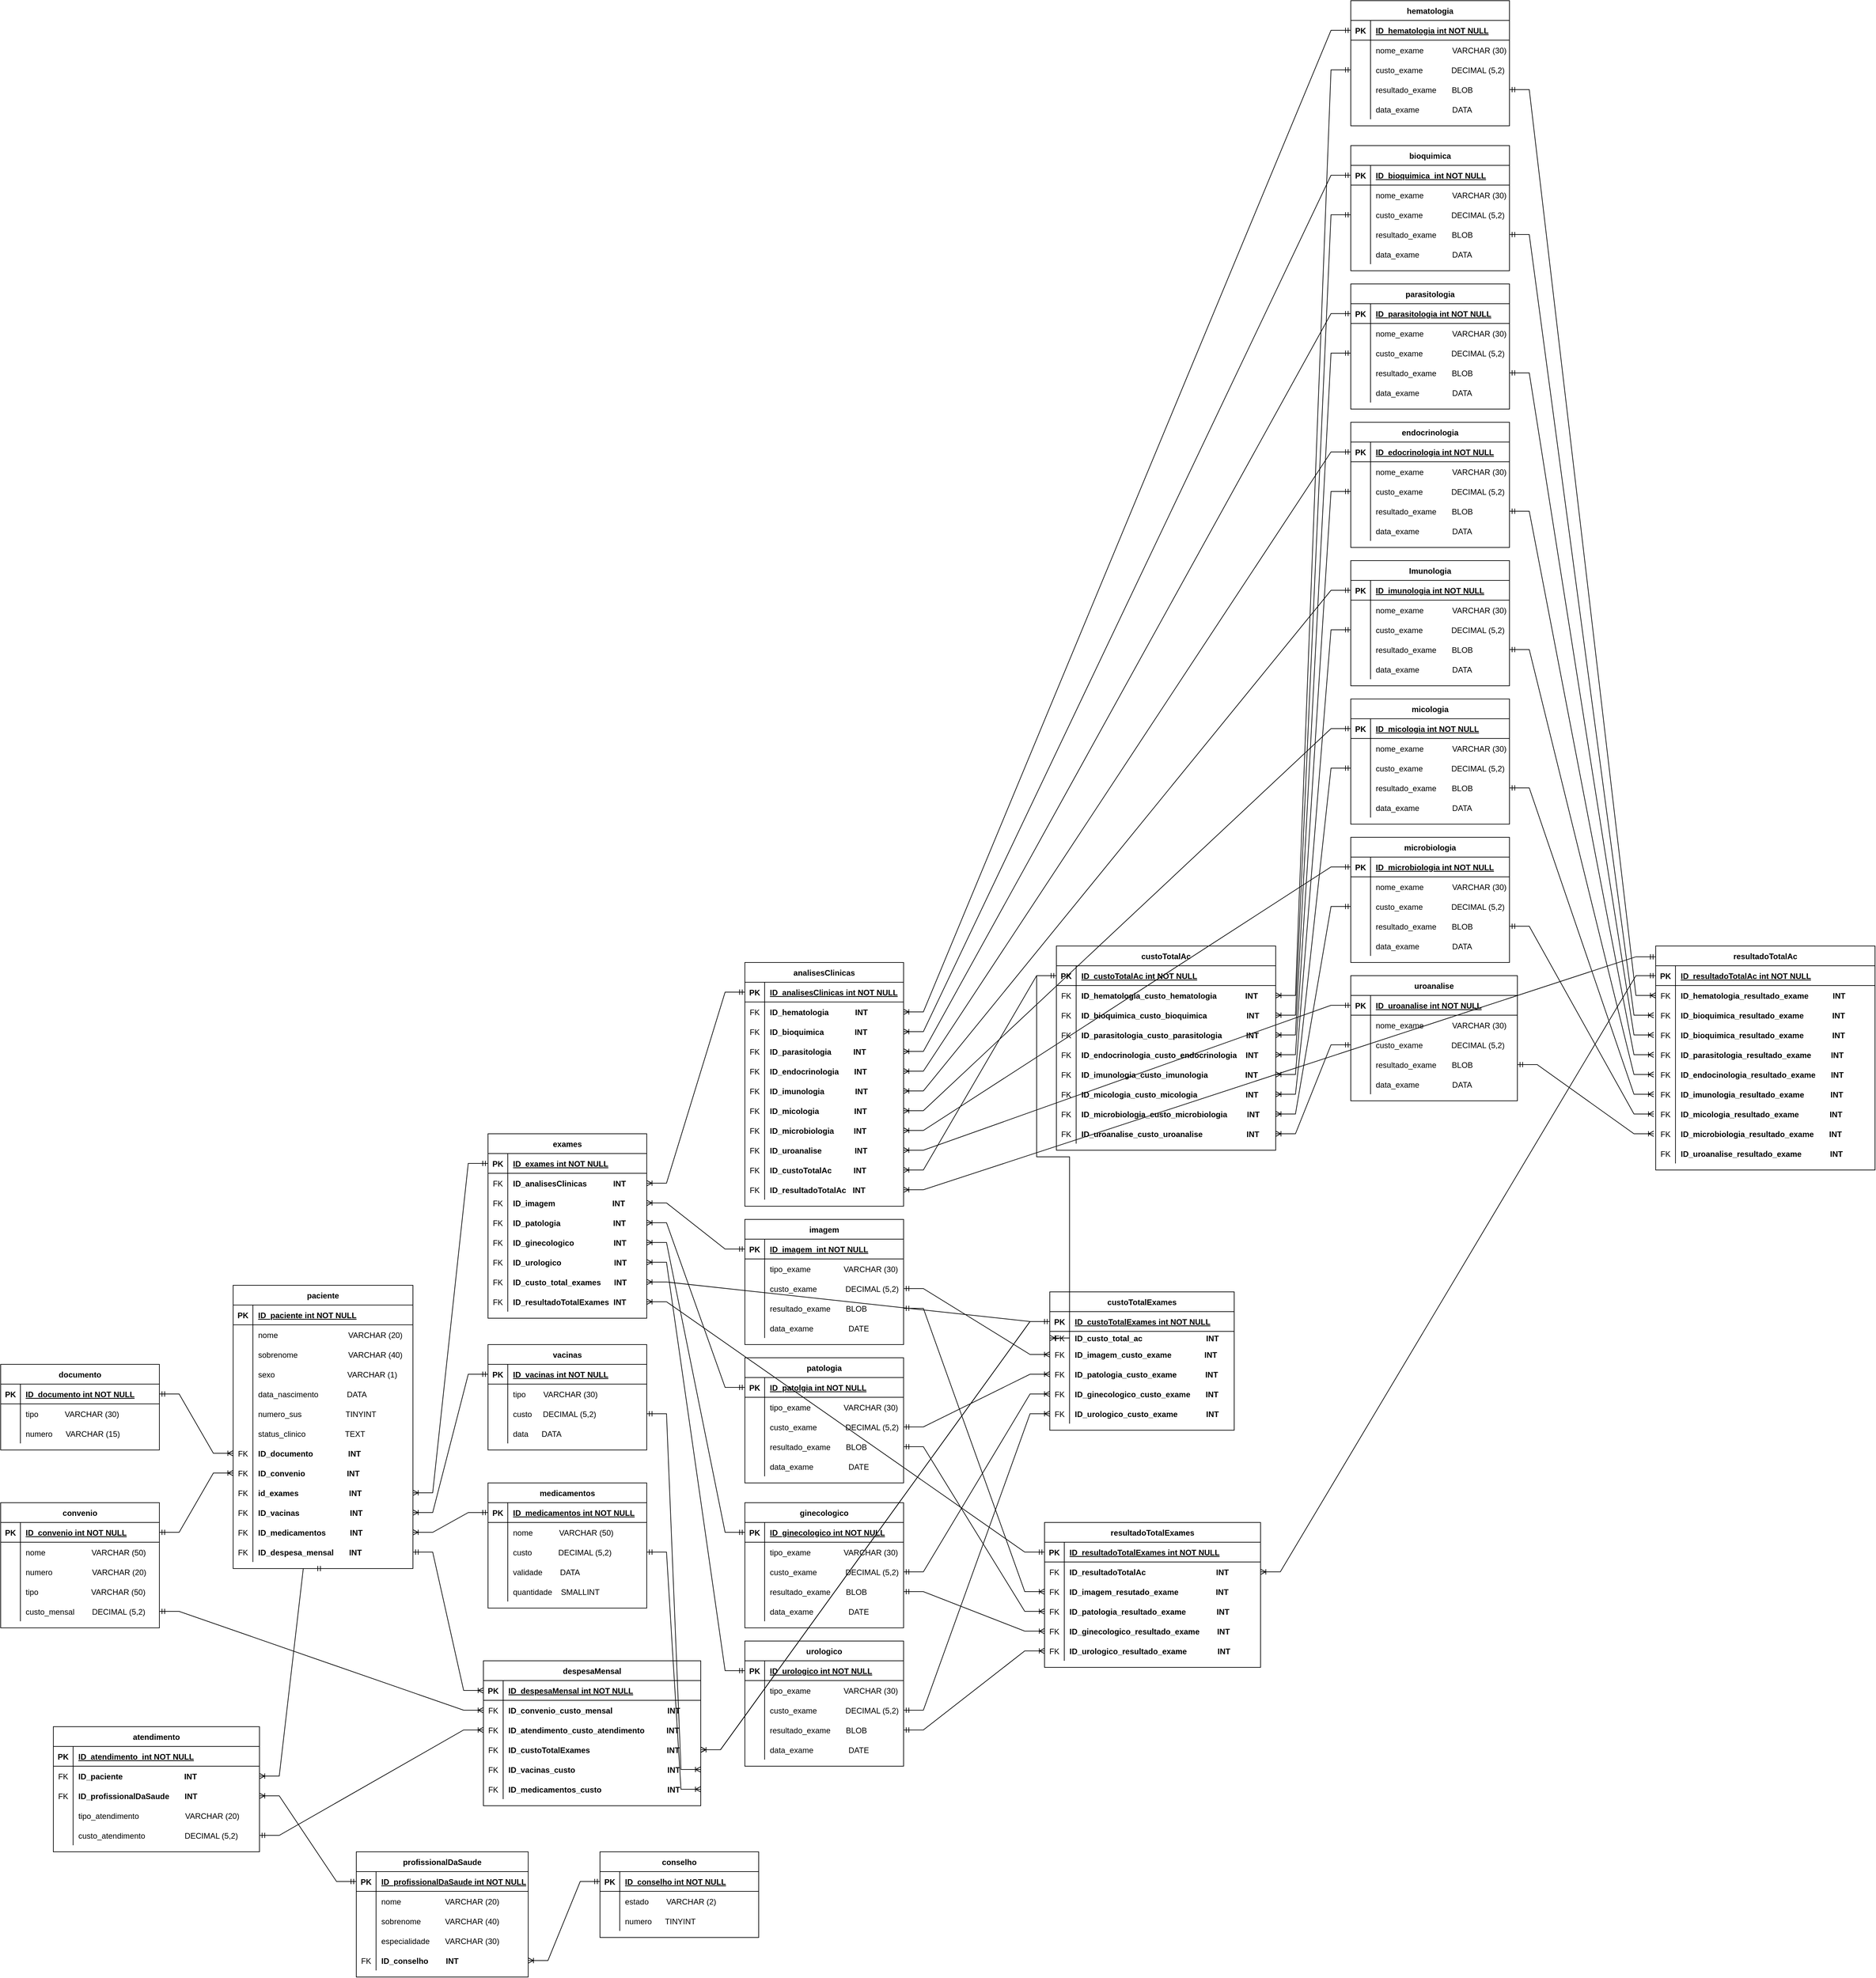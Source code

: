 <mxfile version="16.6.4" type="github">
  <diagram id="R2lEEEUBdFMjLlhIrx00" name="Page-1">
    <mxGraphModel dx="4016" dy="3486" grid="1" gridSize="10" guides="1" tooltips="1" connect="1" arrows="1" fold="1" page="1" pageScale="1" pageWidth="850" pageHeight="1100" math="0" shadow="0" extFonts="Permanent Marker^https://fonts.googleapis.com/css?family=Permanent+Marker">
      <root>
        <mxCell id="0" />
        <mxCell id="1" parent="0" />
        <mxCell id="C-vyLk0tnHw3VtMMgP7b-2" value="profissionalDaSaude" style="shape=table;startSize=30;container=1;collapsible=1;childLayout=tableLayout;fixedRows=1;rowLines=0;fontStyle=1;align=center;resizeLast=1;" parent="1" vertex="1">
          <mxGeometry x="-23" y="750" width="261" height="190" as="geometry" />
        </mxCell>
        <mxCell id="C-vyLk0tnHw3VtMMgP7b-3" value="" style="shape=partialRectangle;collapsible=0;dropTarget=0;pointerEvents=0;fillColor=none;points=[[0,0.5],[1,0.5]];portConstraint=eastwest;top=0;left=0;right=0;bottom=1;" parent="C-vyLk0tnHw3VtMMgP7b-2" vertex="1">
          <mxGeometry y="30" width="261" height="30" as="geometry" />
        </mxCell>
        <mxCell id="C-vyLk0tnHw3VtMMgP7b-4" value="PK" style="shape=partialRectangle;overflow=hidden;connectable=0;fillColor=none;top=0;left=0;bottom=0;right=0;fontStyle=1;" parent="C-vyLk0tnHw3VtMMgP7b-3" vertex="1">
          <mxGeometry width="30" height="30" as="geometry">
            <mxRectangle width="30" height="30" as="alternateBounds" />
          </mxGeometry>
        </mxCell>
        <mxCell id="C-vyLk0tnHw3VtMMgP7b-5" value="ID_profissionalDaSaude int NOT NULL " style="shape=partialRectangle;overflow=hidden;connectable=0;fillColor=none;top=0;left=0;bottom=0;right=0;align=left;spacingLeft=6;fontStyle=5;" parent="C-vyLk0tnHw3VtMMgP7b-3" vertex="1">
          <mxGeometry x="30" width="231" height="30" as="geometry">
            <mxRectangle width="231" height="30" as="alternateBounds" />
          </mxGeometry>
        </mxCell>
        <mxCell id="C-vyLk0tnHw3VtMMgP7b-6" value="" style="shape=partialRectangle;collapsible=0;dropTarget=0;pointerEvents=0;fillColor=none;points=[[0,0.5],[1,0.5]];portConstraint=eastwest;top=0;left=0;right=0;bottom=0;" parent="C-vyLk0tnHw3VtMMgP7b-2" vertex="1">
          <mxGeometry y="60" width="261" height="30" as="geometry" />
        </mxCell>
        <mxCell id="C-vyLk0tnHw3VtMMgP7b-7" value="" style="shape=partialRectangle;overflow=hidden;connectable=0;fillColor=none;top=0;left=0;bottom=0;right=0;" parent="C-vyLk0tnHw3VtMMgP7b-6" vertex="1">
          <mxGeometry width="30" height="30" as="geometry">
            <mxRectangle width="30" height="30" as="alternateBounds" />
          </mxGeometry>
        </mxCell>
        <mxCell id="C-vyLk0tnHw3VtMMgP7b-8" value="nome                    VARCHAR (20) " style="shape=partialRectangle;overflow=hidden;connectable=0;fillColor=none;top=0;left=0;bottom=0;right=0;align=left;spacingLeft=6;" parent="C-vyLk0tnHw3VtMMgP7b-6" vertex="1">
          <mxGeometry x="30" width="231" height="30" as="geometry">
            <mxRectangle width="231" height="30" as="alternateBounds" />
          </mxGeometry>
        </mxCell>
        <mxCell id="C-vyLk0tnHw3VtMMgP7b-9" value="" style="shape=partialRectangle;collapsible=0;dropTarget=0;pointerEvents=0;fillColor=none;points=[[0,0.5],[1,0.5]];portConstraint=eastwest;top=0;left=0;right=0;bottom=0;" parent="C-vyLk0tnHw3VtMMgP7b-2" vertex="1">
          <mxGeometry y="90" width="261" height="30" as="geometry" />
        </mxCell>
        <mxCell id="C-vyLk0tnHw3VtMMgP7b-10" value="" style="shape=partialRectangle;overflow=hidden;connectable=0;fillColor=none;top=0;left=0;bottom=0;right=0;" parent="C-vyLk0tnHw3VtMMgP7b-9" vertex="1">
          <mxGeometry width="30" height="30" as="geometry">
            <mxRectangle width="30" height="30" as="alternateBounds" />
          </mxGeometry>
        </mxCell>
        <mxCell id="C-vyLk0tnHw3VtMMgP7b-11" value="sobrenome           VARCHAR (40)" style="shape=partialRectangle;overflow=hidden;connectable=0;fillColor=none;top=0;left=0;bottom=0;right=0;align=left;spacingLeft=6;" parent="C-vyLk0tnHw3VtMMgP7b-9" vertex="1">
          <mxGeometry x="30" width="231" height="30" as="geometry">
            <mxRectangle width="231" height="30" as="alternateBounds" />
          </mxGeometry>
        </mxCell>
        <mxCell id="gdFUFnfmi1jpFZVglpFG-153" value="" style="shape=partialRectangle;collapsible=0;dropTarget=0;pointerEvents=0;fillColor=none;points=[[0,0.5],[1,0.5]];portConstraint=eastwest;top=0;left=0;right=0;bottom=0;" parent="C-vyLk0tnHw3VtMMgP7b-2" vertex="1">
          <mxGeometry y="120" width="261" height="30" as="geometry" />
        </mxCell>
        <mxCell id="gdFUFnfmi1jpFZVglpFG-154" value="" style="shape=partialRectangle;overflow=hidden;connectable=0;fillColor=none;top=0;left=0;bottom=0;right=0;" parent="gdFUFnfmi1jpFZVglpFG-153" vertex="1">
          <mxGeometry width="30" height="30" as="geometry">
            <mxRectangle width="30" height="30" as="alternateBounds" />
          </mxGeometry>
        </mxCell>
        <mxCell id="gdFUFnfmi1jpFZVglpFG-155" value="especialidade       VARCHAR (30)" style="shape=partialRectangle;overflow=hidden;connectable=0;fillColor=none;top=0;left=0;bottom=0;right=0;align=left;spacingLeft=6;" parent="gdFUFnfmi1jpFZVglpFG-153" vertex="1">
          <mxGeometry x="30" width="231" height="30" as="geometry">
            <mxRectangle width="231" height="30" as="alternateBounds" />
          </mxGeometry>
        </mxCell>
        <mxCell id="gdFUFnfmi1jpFZVglpFG-156" value="" style="shape=partialRectangle;collapsible=0;dropTarget=0;pointerEvents=0;fillColor=none;points=[[0,0.5],[1,0.5]];portConstraint=eastwest;top=0;left=0;right=0;bottom=0;" parent="C-vyLk0tnHw3VtMMgP7b-2" vertex="1">
          <mxGeometry y="150" width="261" height="30" as="geometry" />
        </mxCell>
        <mxCell id="gdFUFnfmi1jpFZVglpFG-157" value="FK" style="shape=partialRectangle;overflow=hidden;connectable=0;fillColor=none;top=0;left=0;bottom=0;right=0;" parent="gdFUFnfmi1jpFZVglpFG-156" vertex="1">
          <mxGeometry width="30" height="30" as="geometry">
            <mxRectangle width="30" height="30" as="alternateBounds" />
          </mxGeometry>
        </mxCell>
        <mxCell id="gdFUFnfmi1jpFZVglpFG-158" value="ID_conselho        INT" style="shape=partialRectangle;overflow=hidden;connectable=0;fillColor=none;top=0;left=0;bottom=0;right=0;align=left;spacingLeft=6;fontStyle=1" parent="gdFUFnfmi1jpFZVglpFG-156" vertex="1">
          <mxGeometry x="30" width="231" height="30" as="geometry">
            <mxRectangle width="231" height="30" as="alternateBounds" />
          </mxGeometry>
        </mxCell>
        <mxCell id="C-vyLk0tnHw3VtMMgP7b-13" value="atendimento" style="shape=table;startSize=30;container=1;collapsible=1;childLayout=tableLayout;fixedRows=1;rowLines=0;fontStyle=1;align=center;resizeLast=1;swimlaneLine=1;sketch=0;shadow=0;rounded=0;flipH=1;" parent="1" vertex="1">
          <mxGeometry x="-483" y="560" width="313" height="190" as="geometry" />
        </mxCell>
        <mxCell id="C-vyLk0tnHw3VtMMgP7b-14" value="" style="shape=partialRectangle;collapsible=0;dropTarget=0;pointerEvents=0;fillColor=none;points=[[0,0.5],[1,0.5]];portConstraint=eastwest;top=0;left=0;right=0;bottom=1;" parent="C-vyLk0tnHw3VtMMgP7b-13" vertex="1">
          <mxGeometry y="30" width="313" height="30" as="geometry" />
        </mxCell>
        <mxCell id="C-vyLk0tnHw3VtMMgP7b-15" value="PK" style="shape=partialRectangle;overflow=hidden;connectable=0;fillColor=none;top=0;left=0;bottom=0;right=0;fontStyle=1;" parent="C-vyLk0tnHw3VtMMgP7b-14" vertex="1">
          <mxGeometry width="30" height="30" as="geometry">
            <mxRectangle width="30" height="30" as="alternateBounds" />
          </mxGeometry>
        </mxCell>
        <mxCell id="C-vyLk0tnHw3VtMMgP7b-16" value="ID_atendimento_int NOT NULL " style="shape=partialRectangle;overflow=hidden;connectable=0;fillColor=none;top=0;left=0;bottom=0;right=0;align=left;spacingLeft=6;fontStyle=5;" parent="C-vyLk0tnHw3VtMMgP7b-14" vertex="1">
          <mxGeometry x="30" width="283" height="30" as="geometry">
            <mxRectangle width="283" height="30" as="alternateBounds" />
          </mxGeometry>
        </mxCell>
        <mxCell id="C-vyLk0tnHw3VtMMgP7b-17" value="" style="shape=partialRectangle;collapsible=0;dropTarget=0;pointerEvents=0;fillColor=none;points=[[0,0.5],[1,0.5]];portConstraint=eastwest;top=0;left=0;right=0;bottom=0;" parent="C-vyLk0tnHw3VtMMgP7b-13" vertex="1">
          <mxGeometry y="60" width="313" height="30" as="geometry" />
        </mxCell>
        <mxCell id="C-vyLk0tnHw3VtMMgP7b-18" value="FK" style="shape=partialRectangle;overflow=hidden;connectable=0;fillColor=none;top=0;left=0;bottom=0;right=0;" parent="C-vyLk0tnHw3VtMMgP7b-17" vertex="1">
          <mxGeometry width="30" height="30" as="geometry">
            <mxRectangle width="30" height="30" as="alternateBounds" />
          </mxGeometry>
        </mxCell>
        <mxCell id="C-vyLk0tnHw3VtMMgP7b-19" value="ID_paciente                            INT" style="shape=partialRectangle;overflow=hidden;connectable=0;fillColor=none;top=0;left=0;bottom=0;right=0;align=left;spacingLeft=6;fontStyle=1" parent="C-vyLk0tnHw3VtMMgP7b-17" vertex="1">
          <mxGeometry x="30" width="283" height="30" as="geometry">
            <mxRectangle width="283" height="30" as="alternateBounds" />
          </mxGeometry>
        </mxCell>
        <mxCell id="C-vyLk0tnHw3VtMMgP7b-20" value="" style="shape=partialRectangle;collapsible=0;dropTarget=0;pointerEvents=0;fillColor=none;points=[[0,0.5],[1,0.5]];portConstraint=eastwest;top=0;left=0;right=0;bottom=0;" parent="C-vyLk0tnHw3VtMMgP7b-13" vertex="1">
          <mxGeometry y="90" width="313" height="30" as="geometry" />
        </mxCell>
        <mxCell id="C-vyLk0tnHw3VtMMgP7b-21" value="FK" style="shape=partialRectangle;overflow=hidden;connectable=0;fillColor=none;top=0;left=0;bottom=0;right=0;" parent="C-vyLk0tnHw3VtMMgP7b-20" vertex="1">
          <mxGeometry width="30" height="30" as="geometry">
            <mxRectangle width="30" height="30" as="alternateBounds" />
          </mxGeometry>
        </mxCell>
        <mxCell id="C-vyLk0tnHw3VtMMgP7b-22" value="ID_profissionalDaSaude       INT" style="shape=partialRectangle;overflow=hidden;connectable=0;fillColor=none;top=0;left=0;bottom=0;right=0;align=left;spacingLeft=6;fontStyle=1" parent="C-vyLk0tnHw3VtMMgP7b-20" vertex="1">
          <mxGeometry x="30" width="283" height="30" as="geometry">
            <mxRectangle width="283" height="30" as="alternateBounds" />
          </mxGeometry>
        </mxCell>
        <mxCell id="gdFUFnfmi1jpFZVglpFG-227" value="" style="shape=partialRectangle;collapsible=0;dropTarget=0;pointerEvents=0;fillColor=none;points=[[0,0.5],[1,0.5]];portConstraint=eastwest;top=0;left=0;right=0;bottom=0;" parent="C-vyLk0tnHw3VtMMgP7b-13" vertex="1">
          <mxGeometry y="120" width="313" height="30" as="geometry" />
        </mxCell>
        <mxCell id="gdFUFnfmi1jpFZVglpFG-228" value="" style="shape=partialRectangle;overflow=hidden;connectable=0;fillColor=none;top=0;left=0;bottom=0;right=0;" parent="gdFUFnfmi1jpFZVglpFG-227" vertex="1">
          <mxGeometry width="30" height="30" as="geometry">
            <mxRectangle width="30" height="30" as="alternateBounds" />
          </mxGeometry>
        </mxCell>
        <mxCell id="gdFUFnfmi1jpFZVglpFG-229" value="tipo_atendimento                     VARCHAR (20)" style="shape=partialRectangle;overflow=hidden;connectable=0;fillColor=none;top=0;left=0;bottom=0;right=0;align=left;spacingLeft=6;fontStyle=0" parent="gdFUFnfmi1jpFZVglpFG-227" vertex="1">
          <mxGeometry x="30" width="283" height="30" as="geometry">
            <mxRectangle width="283" height="30" as="alternateBounds" />
          </mxGeometry>
        </mxCell>
        <mxCell id="gdFUFnfmi1jpFZVglpFG-807" value="" style="shape=partialRectangle;collapsible=0;dropTarget=0;pointerEvents=0;fillColor=none;points=[[0,0.5],[1,0.5]];portConstraint=eastwest;top=0;left=0;right=0;bottom=0;" parent="C-vyLk0tnHw3VtMMgP7b-13" vertex="1">
          <mxGeometry y="150" width="313" height="30" as="geometry" />
        </mxCell>
        <mxCell id="gdFUFnfmi1jpFZVglpFG-808" value="" style="shape=partialRectangle;overflow=hidden;connectable=0;fillColor=none;top=0;left=0;bottom=0;right=0;" parent="gdFUFnfmi1jpFZVglpFG-807" vertex="1">
          <mxGeometry width="30" height="30" as="geometry">
            <mxRectangle width="30" height="30" as="alternateBounds" />
          </mxGeometry>
        </mxCell>
        <mxCell id="gdFUFnfmi1jpFZVglpFG-809" value="custo_atendimento                  DECIMAL (5,2)" style="shape=partialRectangle;overflow=hidden;connectable=0;fillColor=none;top=0;left=0;bottom=0;right=0;align=left;spacingLeft=6;fontStyle=0" parent="gdFUFnfmi1jpFZVglpFG-807" vertex="1">
          <mxGeometry x="30" width="283" height="30" as="geometry">
            <mxRectangle width="283" height="30" as="alternateBounds" />
          </mxGeometry>
        </mxCell>
        <mxCell id="C-vyLk0tnHw3VtMMgP7b-23" value="paciente" style="shape=table;startSize=30;container=1;collapsible=1;childLayout=tableLayout;fixedRows=1;rowLines=0;fontStyle=1;align=center;resizeLast=1;" parent="1" vertex="1">
          <mxGeometry x="-210" y="-110" width="273" height="430" as="geometry" />
        </mxCell>
        <mxCell id="C-vyLk0tnHw3VtMMgP7b-24" value="" style="shape=partialRectangle;collapsible=0;dropTarget=0;pointerEvents=0;fillColor=none;points=[[0,0.5],[1,0.5]];portConstraint=eastwest;top=0;left=0;right=0;bottom=1;" parent="C-vyLk0tnHw3VtMMgP7b-23" vertex="1">
          <mxGeometry y="30" width="273" height="30" as="geometry" />
        </mxCell>
        <mxCell id="C-vyLk0tnHw3VtMMgP7b-25" value="PK" style="shape=partialRectangle;overflow=hidden;connectable=0;fillColor=none;top=0;left=0;bottom=0;right=0;fontStyle=1;" parent="C-vyLk0tnHw3VtMMgP7b-24" vertex="1">
          <mxGeometry width="30" height="30" as="geometry">
            <mxRectangle width="30" height="30" as="alternateBounds" />
          </mxGeometry>
        </mxCell>
        <mxCell id="C-vyLk0tnHw3VtMMgP7b-26" value="ID_paciente int NOT NULL " style="shape=partialRectangle;overflow=hidden;connectable=0;fillColor=none;top=0;left=0;bottom=0;right=0;align=left;spacingLeft=6;fontStyle=5;" parent="C-vyLk0tnHw3VtMMgP7b-24" vertex="1">
          <mxGeometry x="30" width="243" height="30" as="geometry">
            <mxRectangle width="243" height="30" as="alternateBounds" />
          </mxGeometry>
        </mxCell>
        <mxCell id="C-vyLk0tnHw3VtMMgP7b-27" value="" style="shape=partialRectangle;collapsible=0;dropTarget=0;pointerEvents=0;fillColor=none;points=[[0,0.5],[1,0.5]];portConstraint=eastwest;top=0;left=0;right=0;bottom=0;" parent="C-vyLk0tnHw3VtMMgP7b-23" vertex="1">
          <mxGeometry y="60" width="273" height="30" as="geometry" />
        </mxCell>
        <mxCell id="C-vyLk0tnHw3VtMMgP7b-28" value="" style="shape=partialRectangle;overflow=hidden;connectable=0;fillColor=none;top=0;left=0;bottom=0;right=0;" parent="C-vyLk0tnHw3VtMMgP7b-27" vertex="1">
          <mxGeometry width="30" height="30" as="geometry">
            <mxRectangle width="30" height="30" as="alternateBounds" />
          </mxGeometry>
        </mxCell>
        <mxCell id="C-vyLk0tnHw3VtMMgP7b-29" value="nome                                VARCHAR (20)" style="shape=partialRectangle;overflow=hidden;connectable=0;fillColor=none;top=0;left=0;bottom=0;right=0;align=left;spacingLeft=6;" parent="C-vyLk0tnHw3VtMMgP7b-27" vertex="1">
          <mxGeometry x="30" width="243" height="30" as="geometry">
            <mxRectangle width="243" height="30" as="alternateBounds" />
          </mxGeometry>
        </mxCell>
        <mxCell id="gdFUFnfmi1jpFZVglpFG-175" value="" style="shape=partialRectangle;collapsible=0;dropTarget=0;pointerEvents=0;fillColor=none;points=[[0,0.5],[1,0.5]];portConstraint=eastwest;top=0;left=0;right=0;bottom=0;" parent="C-vyLk0tnHw3VtMMgP7b-23" vertex="1">
          <mxGeometry y="90" width="273" height="30" as="geometry" />
        </mxCell>
        <mxCell id="gdFUFnfmi1jpFZVglpFG-176" value="" style="shape=partialRectangle;overflow=hidden;connectable=0;fillColor=none;top=0;left=0;bottom=0;right=0;" parent="gdFUFnfmi1jpFZVglpFG-175" vertex="1">
          <mxGeometry width="30" height="30" as="geometry">
            <mxRectangle width="30" height="30" as="alternateBounds" />
          </mxGeometry>
        </mxCell>
        <mxCell id="gdFUFnfmi1jpFZVglpFG-177" value="sobrenome                       VARCHAR (40)" style="shape=partialRectangle;overflow=hidden;connectable=0;fillColor=none;top=0;left=0;bottom=0;right=0;align=left;spacingLeft=6;" parent="gdFUFnfmi1jpFZVglpFG-175" vertex="1">
          <mxGeometry x="30" width="243" height="30" as="geometry">
            <mxRectangle width="243" height="30" as="alternateBounds" />
          </mxGeometry>
        </mxCell>
        <mxCell id="gdFUFnfmi1jpFZVglpFG-252" value="" style="shape=partialRectangle;collapsible=0;dropTarget=0;pointerEvents=0;fillColor=none;points=[[0,0.5],[1,0.5]];portConstraint=eastwest;top=0;left=0;right=0;bottom=0;" parent="C-vyLk0tnHw3VtMMgP7b-23" vertex="1">
          <mxGeometry y="120" width="273" height="30" as="geometry" />
        </mxCell>
        <mxCell id="gdFUFnfmi1jpFZVglpFG-253" value="" style="shape=partialRectangle;overflow=hidden;connectable=0;fillColor=none;top=0;left=0;bottom=0;right=0;" parent="gdFUFnfmi1jpFZVglpFG-252" vertex="1">
          <mxGeometry width="30" height="30" as="geometry">
            <mxRectangle width="30" height="30" as="alternateBounds" />
          </mxGeometry>
        </mxCell>
        <mxCell id="gdFUFnfmi1jpFZVglpFG-254" value="sexo                                 VARCHAR (1)" style="shape=partialRectangle;overflow=hidden;connectable=0;fillColor=none;top=0;left=0;bottom=0;right=0;align=left;spacingLeft=6;" parent="gdFUFnfmi1jpFZVglpFG-252" vertex="1">
          <mxGeometry x="30" width="243" height="30" as="geometry">
            <mxRectangle width="243" height="30" as="alternateBounds" />
          </mxGeometry>
        </mxCell>
        <mxCell id="gdFUFnfmi1jpFZVglpFG-255" value="" style="shape=partialRectangle;collapsible=0;dropTarget=0;pointerEvents=0;fillColor=none;points=[[0,0.5],[1,0.5]];portConstraint=eastwest;top=0;left=0;right=0;bottom=0;" parent="C-vyLk0tnHw3VtMMgP7b-23" vertex="1">
          <mxGeometry y="150" width="273" height="30" as="geometry" />
        </mxCell>
        <mxCell id="gdFUFnfmi1jpFZVglpFG-256" value="" style="shape=partialRectangle;overflow=hidden;connectable=0;fillColor=none;top=0;left=0;bottom=0;right=0;" parent="gdFUFnfmi1jpFZVglpFG-255" vertex="1">
          <mxGeometry width="30" height="30" as="geometry">
            <mxRectangle width="30" height="30" as="alternateBounds" />
          </mxGeometry>
        </mxCell>
        <mxCell id="gdFUFnfmi1jpFZVglpFG-257" value="data_nascimento             DATA" style="shape=partialRectangle;overflow=hidden;connectable=0;fillColor=none;top=0;left=0;bottom=0;right=0;align=left;spacingLeft=6;" parent="gdFUFnfmi1jpFZVglpFG-255" vertex="1">
          <mxGeometry x="30" width="243" height="30" as="geometry">
            <mxRectangle width="243" height="30" as="alternateBounds" />
          </mxGeometry>
        </mxCell>
        <mxCell id="gdFUFnfmi1jpFZVglpFG-178" value="" style="shape=partialRectangle;collapsible=0;dropTarget=0;pointerEvents=0;fillColor=none;points=[[0,0.5],[1,0.5]];portConstraint=eastwest;top=0;left=0;right=0;bottom=0;fontStyle=0" parent="C-vyLk0tnHw3VtMMgP7b-23" vertex="1">
          <mxGeometry y="180" width="273" height="30" as="geometry" />
        </mxCell>
        <mxCell id="gdFUFnfmi1jpFZVglpFG-179" value="" style="shape=partialRectangle;overflow=hidden;connectable=0;fillColor=none;top=0;left=0;bottom=0;right=0;" parent="gdFUFnfmi1jpFZVglpFG-178" vertex="1">
          <mxGeometry width="30" height="30" as="geometry">
            <mxRectangle width="30" height="30" as="alternateBounds" />
          </mxGeometry>
        </mxCell>
        <mxCell id="gdFUFnfmi1jpFZVglpFG-180" value="numero_sus                    TINYINT" style="shape=partialRectangle;overflow=hidden;connectable=0;fillColor=none;top=0;left=0;bottom=0;right=0;align=left;spacingLeft=6;fontStyle=0" parent="gdFUFnfmi1jpFZVglpFG-178" vertex="1">
          <mxGeometry x="30" width="243" height="30" as="geometry">
            <mxRectangle width="243" height="30" as="alternateBounds" />
          </mxGeometry>
        </mxCell>
        <mxCell id="jMRaBhzQolXghAmQpVfT-19" value="" style="shape=partialRectangle;collapsible=0;dropTarget=0;pointerEvents=0;fillColor=none;points=[[0,0.5],[1,0.5]];portConstraint=eastwest;top=0;left=0;right=0;bottom=0;fontStyle=0" vertex="1" parent="C-vyLk0tnHw3VtMMgP7b-23">
          <mxGeometry y="210" width="273" height="30" as="geometry" />
        </mxCell>
        <mxCell id="jMRaBhzQolXghAmQpVfT-20" value="" style="shape=partialRectangle;overflow=hidden;connectable=0;fillColor=none;top=0;left=0;bottom=0;right=0;" vertex="1" parent="jMRaBhzQolXghAmQpVfT-19">
          <mxGeometry width="30" height="30" as="geometry">
            <mxRectangle width="30" height="30" as="alternateBounds" />
          </mxGeometry>
        </mxCell>
        <mxCell id="jMRaBhzQolXghAmQpVfT-21" value="status_clinico                  TEXT" style="shape=partialRectangle;overflow=hidden;connectable=0;fillColor=none;top=0;left=0;bottom=0;right=0;align=left;spacingLeft=6;fontStyle=0" vertex="1" parent="jMRaBhzQolXghAmQpVfT-19">
          <mxGeometry x="30" width="243" height="30" as="geometry">
            <mxRectangle width="243" height="30" as="alternateBounds" />
          </mxGeometry>
        </mxCell>
        <mxCell id="gdFUFnfmi1jpFZVglpFG-194" value="" style="shape=partialRectangle;collapsible=0;dropTarget=0;pointerEvents=0;fillColor=none;points=[[0,0.5],[1,0.5]];portConstraint=eastwest;top=0;left=0;right=0;bottom=0;" parent="C-vyLk0tnHw3VtMMgP7b-23" vertex="1">
          <mxGeometry y="240" width="273" height="30" as="geometry" />
        </mxCell>
        <mxCell id="gdFUFnfmi1jpFZVglpFG-195" value="FK" style="shape=partialRectangle;overflow=hidden;connectable=0;fillColor=none;top=0;left=0;bottom=0;right=0;" parent="gdFUFnfmi1jpFZVglpFG-194" vertex="1">
          <mxGeometry width="30" height="30" as="geometry">
            <mxRectangle width="30" height="30" as="alternateBounds" />
          </mxGeometry>
        </mxCell>
        <mxCell id="gdFUFnfmi1jpFZVglpFG-196" value="ID_documento                INT" style="shape=partialRectangle;overflow=hidden;connectable=0;fillColor=none;top=0;left=0;bottom=0;right=0;align=left;spacingLeft=6;fontStyle=1" parent="gdFUFnfmi1jpFZVglpFG-194" vertex="1">
          <mxGeometry x="30" width="243" height="30" as="geometry">
            <mxRectangle width="243" height="30" as="alternateBounds" />
          </mxGeometry>
        </mxCell>
        <mxCell id="gdFUFnfmi1jpFZVglpFG-197" value="" style="shape=partialRectangle;collapsible=0;dropTarget=0;pointerEvents=0;fillColor=none;points=[[0,0.5],[1,0.5]];portConstraint=eastwest;top=0;left=0;right=0;bottom=0;" parent="C-vyLk0tnHw3VtMMgP7b-23" vertex="1">
          <mxGeometry y="270" width="273" height="30" as="geometry" />
        </mxCell>
        <mxCell id="gdFUFnfmi1jpFZVglpFG-198" value="FK" style="shape=partialRectangle;overflow=hidden;connectable=0;fillColor=none;top=0;left=0;bottom=0;right=0;" parent="gdFUFnfmi1jpFZVglpFG-197" vertex="1">
          <mxGeometry width="30" height="30" as="geometry">
            <mxRectangle width="30" height="30" as="alternateBounds" />
          </mxGeometry>
        </mxCell>
        <mxCell id="gdFUFnfmi1jpFZVglpFG-199" value="ID_convenio                   INT" style="shape=partialRectangle;overflow=hidden;connectable=0;fillColor=none;top=0;left=0;bottom=0;right=0;align=left;spacingLeft=6;fontStyle=1" parent="gdFUFnfmi1jpFZVglpFG-197" vertex="1">
          <mxGeometry x="30" width="243" height="30" as="geometry">
            <mxRectangle width="243" height="30" as="alternateBounds" />
          </mxGeometry>
        </mxCell>
        <mxCell id="gdFUFnfmi1jpFZVglpFG-218" value="" style="shape=partialRectangle;collapsible=0;dropTarget=0;pointerEvents=0;fillColor=none;points=[[0,0.5],[1,0.5]];portConstraint=eastwest;top=0;left=0;right=0;bottom=0;" parent="C-vyLk0tnHw3VtMMgP7b-23" vertex="1">
          <mxGeometry y="300" width="273" height="30" as="geometry" />
        </mxCell>
        <mxCell id="gdFUFnfmi1jpFZVglpFG-219" value="FK" style="shape=partialRectangle;overflow=hidden;connectable=0;fillColor=none;top=0;left=0;bottom=0;right=0;" parent="gdFUFnfmi1jpFZVglpFG-218" vertex="1">
          <mxGeometry width="30" height="30" as="geometry">
            <mxRectangle width="30" height="30" as="alternateBounds" />
          </mxGeometry>
        </mxCell>
        <mxCell id="gdFUFnfmi1jpFZVglpFG-220" value="id_exames                       INT" style="shape=partialRectangle;overflow=hidden;connectable=0;fillColor=none;top=0;left=0;bottom=0;right=0;align=left;spacingLeft=6;fontStyle=1" parent="gdFUFnfmi1jpFZVglpFG-218" vertex="1">
          <mxGeometry x="30" width="243" height="30" as="geometry">
            <mxRectangle width="243" height="30" as="alternateBounds" />
          </mxGeometry>
        </mxCell>
        <mxCell id="gdFUFnfmi1jpFZVglpFG-221" value="" style="shape=partialRectangle;collapsible=0;dropTarget=0;pointerEvents=0;fillColor=none;points=[[0,0.5],[1,0.5]];portConstraint=eastwest;top=0;left=0;right=0;bottom=0;" parent="C-vyLk0tnHw3VtMMgP7b-23" vertex="1">
          <mxGeometry y="330" width="273" height="30" as="geometry" />
        </mxCell>
        <mxCell id="gdFUFnfmi1jpFZVglpFG-222" value="FK" style="shape=partialRectangle;overflow=hidden;connectable=0;fillColor=none;top=0;left=0;bottom=0;right=0;" parent="gdFUFnfmi1jpFZVglpFG-221" vertex="1">
          <mxGeometry width="30" height="30" as="geometry">
            <mxRectangle width="30" height="30" as="alternateBounds" />
          </mxGeometry>
        </mxCell>
        <mxCell id="gdFUFnfmi1jpFZVglpFG-223" value="ID_vacinas                       INT" style="shape=partialRectangle;overflow=hidden;connectable=0;fillColor=none;top=0;left=0;bottom=0;right=0;align=left;spacingLeft=6;fontStyle=1" parent="gdFUFnfmi1jpFZVglpFG-221" vertex="1">
          <mxGeometry x="30" width="243" height="30" as="geometry">
            <mxRectangle width="243" height="30" as="alternateBounds" />
          </mxGeometry>
        </mxCell>
        <mxCell id="gdFUFnfmi1jpFZVglpFG-224" value="" style="shape=partialRectangle;collapsible=0;dropTarget=0;pointerEvents=0;fillColor=none;points=[[0,0.5],[1,0.5]];portConstraint=eastwest;top=0;left=0;right=0;bottom=0;" parent="C-vyLk0tnHw3VtMMgP7b-23" vertex="1">
          <mxGeometry y="360" width="273" height="30" as="geometry" />
        </mxCell>
        <mxCell id="gdFUFnfmi1jpFZVglpFG-225" value="FK" style="shape=partialRectangle;overflow=hidden;connectable=0;fillColor=none;top=0;left=0;bottom=0;right=0;" parent="gdFUFnfmi1jpFZVglpFG-224" vertex="1">
          <mxGeometry width="30" height="30" as="geometry">
            <mxRectangle width="30" height="30" as="alternateBounds" />
          </mxGeometry>
        </mxCell>
        <mxCell id="gdFUFnfmi1jpFZVglpFG-226" value="ID_medicamentos           INT" style="shape=partialRectangle;overflow=hidden;connectable=0;fillColor=none;top=0;left=0;bottom=0;right=0;align=left;spacingLeft=6;fontStyle=1" parent="gdFUFnfmi1jpFZVglpFG-224" vertex="1">
          <mxGeometry x="30" width="243" height="30" as="geometry">
            <mxRectangle width="243" height="30" as="alternateBounds" />
          </mxGeometry>
        </mxCell>
        <mxCell id="gdFUFnfmi1jpFZVglpFG-421" value="" style="shape=partialRectangle;collapsible=0;dropTarget=0;pointerEvents=0;fillColor=none;points=[[0,0.5],[1,0.5]];portConstraint=eastwest;top=0;left=0;right=0;bottom=0;" parent="C-vyLk0tnHw3VtMMgP7b-23" vertex="1">
          <mxGeometry y="390" width="273" height="30" as="geometry" />
        </mxCell>
        <mxCell id="gdFUFnfmi1jpFZVglpFG-422" value="FK" style="shape=partialRectangle;overflow=hidden;connectable=0;fillColor=none;top=0;left=0;bottom=0;right=0;" parent="gdFUFnfmi1jpFZVglpFG-421" vertex="1">
          <mxGeometry width="30" height="30" as="geometry">
            <mxRectangle width="30" height="30" as="alternateBounds" />
          </mxGeometry>
        </mxCell>
        <mxCell id="gdFUFnfmi1jpFZVglpFG-423" value="ID_despesa_mensal       INT" style="shape=partialRectangle;overflow=hidden;connectable=0;fillColor=none;top=0;left=0;bottom=0;right=0;align=left;spacingLeft=6;fontStyle=1" parent="gdFUFnfmi1jpFZVglpFG-421" vertex="1">
          <mxGeometry x="30" width="243" height="30" as="geometry">
            <mxRectangle width="243" height="30" as="alternateBounds" />
          </mxGeometry>
        </mxCell>
        <mxCell id="gdFUFnfmi1jpFZVglpFG-38" value="exames" style="shape=table;startSize=30;container=1;collapsible=1;childLayout=tableLayout;fixedRows=1;rowLines=0;fontStyle=1;align=center;resizeLast=1;swimlaneLine=1;sketch=0;shadow=0;rounded=0;flipH=1;" parent="1" vertex="1">
          <mxGeometry x="177" y="-340" width="241" height="280" as="geometry" />
        </mxCell>
        <mxCell id="gdFUFnfmi1jpFZVglpFG-39" value="" style="shape=partialRectangle;collapsible=0;dropTarget=0;pointerEvents=0;fillColor=none;points=[[0,0.5],[1,0.5]];portConstraint=eastwest;top=0;left=0;right=0;bottom=1;" parent="gdFUFnfmi1jpFZVglpFG-38" vertex="1">
          <mxGeometry y="30" width="241" height="30" as="geometry" />
        </mxCell>
        <mxCell id="gdFUFnfmi1jpFZVglpFG-40" value="PK" style="shape=partialRectangle;overflow=hidden;connectable=0;fillColor=none;top=0;left=0;bottom=0;right=0;fontStyle=1;" parent="gdFUFnfmi1jpFZVglpFG-39" vertex="1">
          <mxGeometry width="30" height="30" as="geometry">
            <mxRectangle width="30" height="30" as="alternateBounds" />
          </mxGeometry>
        </mxCell>
        <mxCell id="gdFUFnfmi1jpFZVglpFG-41" value="ID_exames int NOT NULL " style="shape=partialRectangle;overflow=hidden;connectable=0;fillColor=none;top=0;left=0;bottom=0;right=0;align=left;spacingLeft=6;fontStyle=5;" parent="gdFUFnfmi1jpFZVglpFG-39" vertex="1">
          <mxGeometry x="30" width="211" height="30" as="geometry">
            <mxRectangle width="211" height="30" as="alternateBounds" />
          </mxGeometry>
        </mxCell>
        <mxCell id="gdFUFnfmi1jpFZVglpFG-42" value="" style="shape=partialRectangle;collapsible=0;dropTarget=0;pointerEvents=0;fillColor=none;points=[[0,0.5],[1,0.5]];portConstraint=eastwest;top=0;left=0;right=0;bottom=0;" parent="gdFUFnfmi1jpFZVglpFG-38" vertex="1">
          <mxGeometry y="60" width="241" height="30" as="geometry" />
        </mxCell>
        <mxCell id="gdFUFnfmi1jpFZVglpFG-43" value="FK" style="shape=partialRectangle;overflow=hidden;connectable=0;fillColor=none;top=0;left=0;bottom=0;right=0;" parent="gdFUFnfmi1jpFZVglpFG-42" vertex="1">
          <mxGeometry width="30" height="30" as="geometry">
            <mxRectangle width="30" height="30" as="alternateBounds" />
          </mxGeometry>
        </mxCell>
        <mxCell id="gdFUFnfmi1jpFZVglpFG-44" value="ID_analisesClinicas            INT" style="shape=partialRectangle;overflow=hidden;connectable=0;fillColor=none;top=0;left=0;bottom=0;right=0;align=left;spacingLeft=6;fontStyle=1" parent="gdFUFnfmi1jpFZVglpFG-42" vertex="1">
          <mxGeometry x="30" width="211" height="30" as="geometry">
            <mxRectangle width="211" height="30" as="alternateBounds" />
          </mxGeometry>
        </mxCell>
        <mxCell id="gdFUFnfmi1jpFZVglpFG-45" value="" style="shape=partialRectangle;collapsible=0;dropTarget=0;pointerEvents=0;fillColor=none;points=[[0,0.5],[1,0.5]];portConstraint=eastwest;top=0;left=0;right=0;bottom=0;" parent="gdFUFnfmi1jpFZVglpFG-38" vertex="1">
          <mxGeometry y="90" width="241" height="30" as="geometry" />
        </mxCell>
        <mxCell id="gdFUFnfmi1jpFZVglpFG-46" value="FK" style="shape=partialRectangle;overflow=hidden;connectable=0;fillColor=none;top=0;left=0;bottom=0;right=0;" parent="gdFUFnfmi1jpFZVglpFG-45" vertex="1">
          <mxGeometry width="30" height="30" as="geometry">
            <mxRectangle width="30" height="30" as="alternateBounds" />
          </mxGeometry>
        </mxCell>
        <mxCell id="gdFUFnfmi1jpFZVglpFG-47" value="ID_imagem                          INT" style="shape=partialRectangle;overflow=hidden;connectable=0;fillColor=none;top=0;left=0;bottom=0;right=0;align=left;spacingLeft=6;fontStyle=1" parent="gdFUFnfmi1jpFZVglpFG-45" vertex="1">
          <mxGeometry x="30" width="211" height="30" as="geometry">
            <mxRectangle width="211" height="30" as="alternateBounds" />
          </mxGeometry>
        </mxCell>
        <mxCell id="gdFUFnfmi1jpFZVglpFG-233" value="" style="shape=partialRectangle;collapsible=0;dropTarget=0;pointerEvents=0;fillColor=none;points=[[0,0.5],[1,0.5]];portConstraint=eastwest;top=0;left=0;right=0;bottom=0;" parent="gdFUFnfmi1jpFZVglpFG-38" vertex="1">
          <mxGeometry y="120" width="241" height="30" as="geometry" />
        </mxCell>
        <mxCell id="gdFUFnfmi1jpFZVglpFG-234" value="FK" style="shape=partialRectangle;overflow=hidden;connectable=0;fillColor=none;top=0;left=0;bottom=0;right=0;" parent="gdFUFnfmi1jpFZVglpFG-233" vertex="1">
          <mxGeometry width="30" height="30" as="geometry">
            <mxRectangle width="30" height="30" as="alternateBounds" />
          </mxGeometry>
        </mxCell>
        <mxCell id="gdFUFnfmi1jpFZVglpFG-235" value="ID_patologia                        INT" style="shape=partialRectangle;overflow=hidden;connectable=0;fillColor=none;top=0;left=0;bottom=0;right=0;align=left;spacingLeft=6;fontStyle=1" parent="gdFUFnfmi1jpFZVglpFG-233" vertex="1">
          <mxGeometry x="30" width="211" height="30" as="geometry">
            <mxRectangle width="211" height="30" as="alternateBounds" />
          </mxGeometry>
        </mxCell>
        <mxCell id="gdFUFnfmi1jpFZVglpFG-236" value="" style="shape=partialRectangle;collapsible=0;dropTarget=0;pointerEvents=0;fillColor=none;points=[[0,0.5],[1,0.5]];portConstraint=eastwest;top=0;left=0;right=0;bottom=0;" parent="gdFUFnfmi1jpFZVglpFG-38" vertex="1">
          <mxGeometry y="150" width="241" height="30" as="geometry" />
        </mxCell>
        <mxCell id="gdFUFnfmi1jpFZVglpFG-237" value="FK" style="shape=partialRectangle;overflow=hidden;connectable=0;fillColor=none;top=0;left=0;bottom=0;right=0;" parent="gdFUFnfmi1jpFZVglpFG-236" vertex="1">
          <mxGeometry width="30" height="30" as="geometry">
            <mxRectangle width="30" height="30" as="alternateBounds" />
          </mxGeometry>
        </mxCell>
        <mxCell id="gdFUFnfmi1jpFZVglpFG-238" value="ID_ginecologico                  INT" style="shape=partialRectangle;overflow=hidden;connectable=0;fillColor=none;top=0;left=0;bottom=0;right=0;align=left;spacingLeft=6;fontStyle=1" parent="gdFUFnfmi1jpFZVglpFG-236" vertex="1">
          <mxGeometry x="30" width="211" height="30" as="geometry">
            <mxRectangle width="211" height="30" as="alternateBounds" />
          </mxGeometry>
        </mxCell>
        <mxCell id="gdFUFnfmi1jpFZVglpFG-239" value="" style="shape=partialRectangle;collapsible=0;dropTarget=0;pointerEvents=0;fillColor=none;points=[[0,0.5],[1,0.5]];portConstraint=eastwest;top=0;left=0;right=0;bottom=0;" parent="gdFUFnfmi1jpFZVglpFG-38" vertex="1">
          <mxGeometry y="180" width="241" height="30" as="geometry" />
        </mxCell>
        <mxCell id="gdFUFnfmi1jpFZVglpFG-240" value="FK" style="shape=partialRectangle;overflow=hidden;connectable=0;fillColor=none;top=0;left=0;bottom=0;right=0;" parent="gdFUFnfmi1jpFZVglpFG-239" vertex="1">
          <mxGeometry width="30" height="30" as="geometry">
            <mxRectangle width="30" height="30" as="alternateBounds" />
          </mxGeometry>
        </mxCell>
        <mxCell id="gdFUFnfmi1jpFZVglpFG-241" value="ID_urologico                        INT" style="shape=partialRectangle;overflow=hidden;connectable=0;fillColor=none;top=0;left=0;bottom=0;right=0;align=left;spacingLeft=6;fontStyle=1" parent="gdFUFnfmi1jpFZVglpFG-239" vertex="1">
          <mxGeometry x="30" width="211" height="30" as="geometry">
            <mxRectangle width="211" height="30" as="alternateBounds" />
          </mxGeometry>
        </mxCell>
        <mxCell id="gdFUFnfmi1jpFZVglpFG-365" value="" style="shape=partialRectangle;collapsible=0;dropTarget=0;pointerEvents=0;fillColor=none;points=[[0,0.5],[1,0.5]];portConstraint=eastwest;top=0;left=0;right=0;bottom=0;" parent="gdFUFnfmi1jpFZVglpFG-38" vertex="1">
          <mxGeometry y="210" width="241" height="30" as="geometry" />
        </mxCell>
        <mxCell id="gdFUFnfmi1jpFZVglpFG-366" value="FK" style="shape=partialRectangle;overflow=hidden;connectable=0;fillColor=none;top=0;left=0;bottom=0;right=0;" parent="gdFUFnfmi1jpFZVglpFG-365" vertex="1">
          <mxGeometry width="30" height="30" as="geometry">
            <mxRectangle width="30" height="30" as="alternateBounds" />
          </mxGeometry>
        </mxCell>
        <mxCell id="gdFUFnfmi1jpFZVglpFG-367" value="ID_custo_total_exames      INT" style="shape=partialRectangle;overflow=hidden;connectable=0;fillColor=none;top=0;left=0;bottom=0;right=0;align=left;spacingLeft=6;fontStyle=1" parent="gdFUFnfmi1jpFZVglpFG-365" vertex="1">
          <mxGeometry x="30" width="211" height="30" as="geometry">
            <mxRectangle width="211" height="30" as="alternateBounds" />
          </mxGeometry>
        </mxCell>
        <mxCell id="gdFUFnfmi1jpFZVglpFG-752" value="" style="shape=partialRectangle;collapsible=0;dropTarget=0;pointerEvents=0;fillColor=none;points=[[0,0.5],[1,0.5]];portConstraint=eastwest;top=0;left=0;right=0;bottom=0;" parent="gdFUFnfmi1jpFZVglpFG-38" vertex="1">
          <mxGeometry y="240" width="241" height="30" as="geometry" />
        </mxCell>
        <mxCell id="gdFUFnfmi1jpFZVglpFG-753" value="FK" style="shape=partialRectangle;overflow=hidden;connectable=0;fillColor=none;top=0;left=0;bottom=0;right=0;" parent="gdFUFnfmi1jpFZVglpFG-752" vertex="1">
          <mxGeometry width="30" height="30" as="geometry">
            <mxRectangle width="30" height="30" as="alternateBounds" />
          </mxGeometry>
        </mxCell>
        <mxCell id="gdFUFnfmi1jpFZVglpFG-754" value="ID_resultadoTotalExames  INT" style="shape=partialRectangle;overflow=hidden;connectable=0;fillColor=none;top=0;left=0;bottom=0;right=0;align=left;spacingLeft=6;fontStyle=1" parent="gdFUFnfmi1jpFZVglpFG-752" vertex="1">
          <mxGeometry x="30" width="211" height="30" as="geometry">
            <mxRectangle width="211" height="30" as="alternateBounds" />
          </mxGeometry>
        </mxCell>
        <mxCell id="gdFUFnfmi1jpFZVglpFG-48" value="analisesClinicas" style="shape=table;startSize=30;container=1;collapsible=1;childLayout=tableLayout;fixedRows=1;rowLines=0;fontStyle=1;align=center;resizeLast=1;" parent="1" vertex="1">
          <mxGeometry x="567" y="-600" width="241" height="370" as="geometry" />
        </mxCell>
        <mxCell id="gdFUFnfmi1jpFZVglpFG-49" value="" style="shape=partialRectangle;collapsible=0;dropTarget=0;pointerEvents=0;fillColor=none;points=[[0,0.5],[1,0.5]];portConstraint=eastwest;top=0;left=0;right=0;bottom=1;" parent="gdFUFnfmi1jpFZVglpFG-48" vertex="1">
          <mxGeometry y="30" width="241" height="30" as="geometry" />
        </mxCell>
        <mxCell id="gdFUFnfmi1jpFZVglpFG-50" value="PK" style="shape=partialRectangle;overflow=hidden;connectable=0;fillColor=none;top=0;left=0;bottom=0;right=0;fontStyle=1;" parent="gdFUFnfmi1jpFZVglpFG-49" vertex="1">
          <mxGeometry width="30" height="30" as="geometry">
            <mxRectangle width="30" height="30" as="alternateBounds" />
          </mxGeometry>
        </mxCell>
        <mxCell id="gdFUFnfmi1jpFZVglpFG-51" value="ID_analisesClinicas int NOT NULL " style="shape=partialRectangle;overflow=hidden;connectable=0;fillColor=none;top=0;left=0;bottom=0;right=0;align=left;spacingLeft=6;fontStyle=5;" parent="gdFUFnfmi1jpFZVglpFG-49" vertex="1">
          <mxGeometry x="30" width="211" height="30" as="geometry">
            <mxRectangle width="211" height="30" as="alternateBounds" />
          </mxGeometry>
        </mxCell>
        <mxCell id="gdFUFnfmi1jpFZVglpFG-52" value="" style="shape=partialRectangle;collapsible=0;dropTarget=0;pointerEvents=0;fillColor=none;points=[[0,0.5],[1,0.5]];portConstraint=eastwest;top=0;left=0;right=0;bottom=0;" parent="gdFUFnfmi1jpFZVglpFG-48" vertex="1">
          <mxGeometry y="60" width="241" height="30" as="geometry" />
        </mxCell>
        <mxCell id="gdFUFnfmi1jpFZVglpFG-53" value="FK" style="shape=partialRectangle;overflow=hidden;connectable=0;fillColor=none;top=0;left=0;bottom=0;right=0;" parent="gdFUFnfmi1jpFZVglpFG-52" vertex="1">
          <mxGeometry width="30" height="30" as="geometry">
            <mxRectangle width="30" height="30" as="alternateBounds" />
          </mxGeometry>
        </mxCell>
        <mxCell id="gdFUFnfmi1jpFZVglpFG-54" value="ID_hematologia            INT" style="shape=partialRectangle;overflow=hidden;connectable=0;fillColor=none;top=0;left=0;bottom=0;right=0;align=left;spacingLeft=6;fontStyle=1" parent="gdFUFnfmi1jpFZVglpFG-52" vertex="1">
          <mxGeometry x="30" width="211" height="30" as="geometry">
            <mxRectangle width="211" height="30" as="alternateBounds" />
          </mxGeometry>
        </mxCell>
        <mxCell id="gdFUFnfmi1jpFZVglpFG-258" value="" style="shape=partialRectangle;collapsible=0;dropTarget=0;pointerEvents=0;fillColor=none;points=[[0,0.5],[1,0.5]];portConstraint=eastwest;top=0;left=0;right=0;bottom=0;" parent="gdFUFnfmi1jpFZVglpFG-48" vertex="1">
          <mxGeometry y="90" width="241" height="30" as="geometry" />
        </mxCell>
        <mxCell id="gdFUFnfmi1jpFZVglpFG-259" value="FK" style="shape=partialRectangle;overflow=hidden;connectable=0;fillColor=none;top=0;left=0;bottom=0;right=0;" parent="gdFUFnfmi1jpFZVglpFG-258" vertex="1">
          <mxGeometry width="30" height="30" as="geometry">
            <mxRectangle width="30" height="30" as="alternateBounds" />
          </mxGeometry>
        </mxCell>
        <mxCell id="gdFUFnfmi1jpFZVglpFG-260" value="ID_bioquimica              INT" style="shape=partialRectangle;overflow=hidden;connectable=0;fillColor=none;top=0;left=0;bottom=0;right=0;align=left;spacingLeft=6;fontStyle=1" parent="gdFUFnfmi1jpFZVglpFG-258" vertex="1">
          <mxGeometry x="30" width="211" height="30" as="geometry">
            <mxRectangle width="211" height="30" as="alternateBounds" />
          </mxGeometry>
        </mxCell>
        <mxCell id="gdFUFnfmi1jpFZVglpFG-261" value="" style="shape=partialRectangle;collapsible=0;dropTarget=0;pointerEvents=0;fillColor=none;points=[[0,0.5],[1,0.5]];portConstraint=eastwest;top=0;left=0;right=0;bottom=0;" parent="gdFUFnfmi1jpFZVglpFG-48" vertex="1">
          <mxGeometry y="120" width="241" height="30" as="geometry" />
        </mxCell>
        <mxCell id="gdFUFnfmi1jpFZVglpFG-262" value="FK" style="shape=partialRectangle;overflow=hidden;connectable=0;fillColor=none;top=0;left=0;bottom=0;right=0;" parent="gdFUFnfmi1jpFZVglpFG-261" vertex="1">
          <mxGeometry width="30" height="30" as="geometry">
            <mxRectangle width="30" height="30" as="alternateBounds" />
          </mxGeometry>
        </mxCell>
        <mxCell id="gdFUFnfmi1jpFZVglpFG-263" value="ID_parasitologia          INT" style="shape=partialRectangle;overflow=hidden;connectable=0;fillColor=none;top=0;left=0;bottom=0;right=0;align=left;spacingLeft=6;fontStyle=1" parent="gdFUFnfmi1jpFZVglpFG-261" vertex="1">
          <mxGeometry x="30" width="211" height="30" as="geometry">
            <mxRectangle width="211" height="30" as="alternateBounds" />
          </mxGeometry>
        </mxCell>
        <mxCell id="gdFUFnfmi1jpFZVglpFG-264" value="" style="shape=partialRectangle;collapsible=0;dropTarget=0;pointerEvents=0;fillColor=none;points=[[0,0.5],[1,0.5]];portConstraint=eastwest;top=0;left=0;right=0;bottom=0;" parent="gdFUFnfmi1jpFZVglpFG-48" vertex="1">
          <mxGeometry y="150" width="241" height="30" as="geometry" />
        </mxCell>
        <mxCell id="gdFUFnfmi1jpFZVglpFG-265" value="FK" style="shape=partialRectangle;overflow=hidden;connectable=0;fillColor=none;top=0;left=0;bottom=0;right=0;" parent="gdFUFnfmi1jpFZVglpFG-264" vertex="1">
          <mxGeometry width="30" height="30" as="geometry">
            <mxRectangle width="30" height="30" as="alternateBounds" />
          </mxGeometry>
        </mxCell>
        <mxCell id="gdFUFnfmi1jpFZVglpFG-266" value="ID_endocrinologia       INT" style="shape=partialRectangle;overflow=hidden;connectable=0;fillColor=none;top=0;left=0;bottom=0;right=0;align=left;spacingLeft=6;fontStyle=1" parent="gdFUFnfmi1jpFZVglpFG-264" vertex="1">
          <mxGeometry x="30" width="211" height="30" as="geometry">
            <mxRectangle width="211" height="30" as="alternateBounds" />
          </mxGeometry>
        </mxCell>
        <mxCell id="gdFUFnfmi1jpFZVglpFG-267" value="" style="shape=partialRectangle;collapsible=0;dropTarget=0;pointerEvents=0;fillColor=none;points=[[0,0.5],[1,0.5]];portConstraint=eastwest;top=0;left=0;right=0;bottom=0;" parent="gdFUFnfmi1jpFZVglpFG-48" vertex="1">
          <mxGeometry y="180" width="241" height="30" as="geometry" />
        </mxCell>
        <mxCell id="gdFUFnfmi1jpFZVglpFG-268" value="FK" style="shape=partialRectangle;overflow=hidden;connectable=0;fillColor=none;top=0;left=0;bottom=0;right=0;" parent="gdFUFnfmi1jpFZVglpFG-267" vertex="1">
          <mxGeometry width="30" height="30" as="geometry">
            <mxRectangle width="30" height="30" as="alternateBounds" />
          </mxGeometry>
        </mxCell>
        <mxCell id="gdFUFnfmi1jpFZVglpFG-269" value="ID_imunologia              INT" style="shape=partialRectangle;overflow=hidden;connectable=0;fillColor=none;top=0;left=0;bottom=0;right=0;align=left;spacingLeft=6;fontStyle=1" parent="gdFUFnfmi1jpFZVglpFG-267" vertex="1">
          <mxGeometry x="30" width="211" height="30" as="geometry">
            <mxRectangle width="211" height="30" as="alternateBounds" />
          </mxGeometry>
        </mxCell>
        <mxCell id="gdFUFnfmi1jpFZVglpFG-270" value="" style="shape=partialRectangle;collapsible=0;dropTarget=0;pointerEvents=0;fillColor=none;points=[[0,0.5],[1,0.5]];portConstraint=eastwest;top=0;left=0;right=0;bottom=0;" parent="gdFUFnfmi1jpFZVglpFG-48" vertex="1">
          <mxGeometry y="210" width="241" height="30" as="geometry" />
        </mxCell>
        <mxCell id="gdFUFnfmi1jpFZVglpFG-271" value="FK" style="shape=partialRectangle;overflow=hidden;connectable=0;fillColor=none;top=0;left=0;bottom=0;right=0;" parent="gdFUFnfmi1jpFZVglpFG-270" vertex="1">
          <mxGeometry width="30" height="30" as="geometry">
            <mxRectangle width="30" height="30" as="alternateBounds" />
          </mxGeometry>
        </mxCell>
        <mxCell id="gdFUFnfmi1jpFZVglpFG-272" value="ID_micologia                INT" style="shape=partialRectangle;overflow=hidden;connectable=0;fillColor=none;top=0;left=0;bottom=0;right=0;align=left;spacingLeft=6;fontStyle=1" parent="gdFUFnfmi1jpFZVglpFG-270" vertex="1">
          <mxGeometry x="30" width="211" height="30" as="geometry">
            <mxRectangle width="211" height="30" as="alternateBounds" />
          </mxGeometry>
        </mxCell>
        <mxCell id="gdFUFnfmi1jpFZVglpFG-273" value="" style="shape=partialRectangle;collapsible=0;dropTarget=0;pointerEvents=0;fillColor=none;points=[[0,0.5],[1,0.5]];portConstraint=eastwest;top=0;left=0;right=0;bottom=0;" parent="gdFUFnfmi1jpFZVglpFG-48" vertex="1">
          <mxGeometry y="240" width="241" height="30" as="geometry" />
        </mxCell>
        <mxCell id="gdFUFnfmi1jpFZVglpFG-274" value="FK" style="shape=partialRectangle;overflow=hidden;connectable=0;fillColor=none;top=0;left=0;bottom=0;right=0;" parent="gdFUFnfmi1jpFZVglpFG-273" vertex="1">
          <mxGeometry width="30" height="30" as="geometry">
            <mxRectangle width="30" height="30" as="alternateBounds" />
          </mxGeometry>
        </mxCell>
        <mxCell id="gdFUFnfmi1jpFZVglpFG-275" value="ID_microbiologia         INT" style="shape=partialRectangle;overflow=hidden;connectable=0;fillColor=none;top=0;left=0;bottom=0;right=0;align=left;spacingLeft=6;fontStyle=1" parent="gdFUFnfmi1jpFZVglpFG-273" vertex="1">
          <mxGeometry x="30" width="211" height="30" as="geometry">
            <mxRectangle width="211" height="30" as="alternateBounds" />
          </mxGeometry>
        </mxCell>
        <mxCell id="gdFUFnfmi1jpFZVglpFG-276" value="" style="shape=partialRectangle;collapsible=0;dropTarget=0;pointerEvents=0;fillColor=none;points=[[0,0.5],[1,0.5]];portConstraint=eastwest;top=0;left=0;right=0;bottom=0;" parent="gdFUFnfmi1jpFZVglpFG-48" vertex="1">
          <mxGeometry y="270" width="241" height="30" as="geometry" />
        </mxCell>
        <mxCell id="gdFUFnfmi1jpFZVglpFG-277" value="FK" style="shape=partialRectangle;overflow=hidden;connectable=0;fillColor=none;top=0;left=0;bottom=0;right=0;" parent="gdFUFnfmi1jpFZVglpFG-276" vertex="1">
          <mxGeometry width="30" height="30" as="geometry">
            <mxRectangle width="30" height="30" as="alternateBounds" />
          </mxGeometry>
        </mxCell>
        <mxCell id="gdFUFnfmi1jpFZVglpFG-278" value="ID_uroanalise               INT" style="shape=partialRectangle;overflow=hidden;connectable=0;fillColor=none;top=0;left=0;bottom=0;right=0;align=left;spacingLeft=6;fontStyle=1" parent="gdFUFnfmi1jpFZVglpFG-276" vertex="1">
          <mxGeometry x="30" width="211" height="30" as="geometry">
            <mxRectangle width="211" height="30" as="alternateBounds" />
          </mxGeometry>
        </mxCell>
        <mxCell id="gdFUFnfmi1jpFZVglpFG-387" value="" style="shape=partialRectangle;collapsible=0;dropTarget=0;pointerEvents=0;fillColor=none;points=[[0,0.5],[1,0.5]];portConstraint=eastwest;top=0;left=0;right=0;bottom=0;" parent="gdFUFnfmi1jpFZVglpFG-48" vertex="1">
          <mxGeometry y="300" width="241" height="30" as="geometry" />
        </mxCell>
        <mxCell id="gdFUFnfmi1jpFZVglpFG-388" value="FK" style="shape=partialRectangle;overflow=hidden;connectable=0;fillColor=none;top=0;left=0;bottom=0;right=0;" parent="gdFUFnfmi1jpFZVglpFG-387" vertex="1">
          <mxGeometry width="30" height="30" as="geometry">
            <mxRectangle width="30" height="30" as="alternateBounds" />
          </mxGeometry>
        </mxCell>
        <mxCell id="gdFUFnfmi1jpFZVglpFG-389" value="ID_custoTotalAc          INT" style="shape=partialRectangle;overflow=hidden;connectable=0;fillColor=none;top=0;left=0;bottom=0;right=0;align=left;spacingLeft=6;fontStyle=1" parent="gdFUFnfmi1jpFZVglpFG-387" vertex="1">
          <mxGeometry x="30" width="211" height="30" as="geometry">
            <mxRectangle width="211" height="30" as="alternateBounds" />
          </mxGeometry>
        </mxCell>
        <mxCell id="gdFUFnfmi1jpFZVglpFG-694" value="" style="shape=partialRectangle;collapsible=0;dropTarget=0;pointerEvents=0;fillColor=none;points=[[0,0.5],[1,0.5]];portConstraint=eastwest;top=0;left=0;right=0;bottom=0;" parent="gdFUFnfmi1jpFZVglpFG-48" vertex="1">
          <mxGeometry y="330" width="241" height="30" as="geometry" />
        </mxCell>
        <mxCell id="gdFUFnfmi1jpFZVglpFG-695" value="FK" style="shape=partialRectangle;overflow=hidden;connectable=0;fillColor=none;top=0;left=0;bottom=0;right=0;" parent="gdFUFnfmi1jpFZVglpFG-694" vertex="1">
          <mxGeometry width="30" height="30" as="geometry">
            <mxRectangle width="30" height="30" as="alternateBounds" />
          </mxGeometry>
        </mxCell>
        <mxCell id="gdFUFnfmi1jpFZVglpFG-696" value="ID_resultadoTotalAc   INT" style="shape=partialRectangle;overflow=hidden;connectable=0;fillColor=none;top=0;left=0;bottom=0;right=0;align=left;spacingLeft=6;fontStyle=1" parent="gdFUFnfmi1jpFZVglpFG-694" vertex="1">
          <mxGeometry x="30" width="211" height="30" as="geometry">
            <mxRectangle width="211" height="30" as="alternateBounds" />
          </mxGeometry>
        </mxCell>
        <mxCell id="gdFUFnfmi1jpFZVglpFG-55" value="imagem" style="shape=table;startSize=30;container=1;collapsible=1;childLayout=tableLayout;fixedRows=1;rowLines=0;fontStyle=1;align=center;resizeLast=1;" parent="1" vertex="1">
          <mxGeometry x="567" y="-210" width="241" height="190" as="geometry" />
        </mxCell>
        <mxCell id="gdFUFnfmi1jpFZVglpFG-56" value="" style="shape=partialRectangle;collapsible=0;dropTarget=0;pointerEvents=0;fillColor=none;points=[[0,0.5],[1,0.5]];portConstraint=eastwest;top=0;left=0;right=0;bottom=1;" parent="gdFUFnfmi1jpFZVglpFG-55" vertex="1">
          <mxGeometry y="30" width="241" height="30" as="geometry" />
        </mxCell>
        <mxCell id="gdFUFnfmi1jpFZVglpFG-57" value="PK" style="shape=partialRectangle;overflow=hidden;connectable=0;fillColor=none;top=0;left=0;bottom=0;right=0;fontStyle=1;" parent="gdFUFnfmi1jpFZVglpFG-56" vertex="1">
          <mxGeometry width="30" height="30" as="geometry">
            <mxRectangle width="30" height="30" as="alternateBounds" />
          </mxGeometry>
        </mxCell>
        <mxCell id="gdFUFnfmi1jpFZVglpFG-58" value="ID_imagem_int NOT NULL " style="shape=partialRectangle;overflow=hidden;connectable=0;fillColor=none;top=0;left=0;bottom=0;right=0;align=left;spacingLeft=6;fontStyle=5;" parent="gdFUFnfmi1jpFZVglpFG-56" vertex="1">
          <mxGeometry x="30" width="211" height="30" as="geometry">
            <mxRectangle width="211" height="30" as="alternateBounds" />
          </mxGeometry>
        </mxCell>
        <mxCell id="gdFUFnfmi1jpFZVglpFG-59" value="" style="shape=partialRectangle;collapsible=0;dropTarget=0;pointerEvents=0;fillColor=none;points=[[0,0.5],[1,0.5]];portConstraint=eastwest;top=0;left=0;right=0;bottom=0;" parent="gdFUFnfmi1jpFZVglpFG-55" vertex="1">
          <mxGeometry y="60" width="241" height="30" as="geometry" />
        </mxCell>
        <mxCell id="gdFUFnfmi1jpFZVglpFG-60" value="" style="shape=partialRectangle;overflow=hidden;connectable=0;fillColor=none;top=0;left=0;bottom=0;right=0;" parent="gdFUFnfmi1jpFZVglpFG-59" vertex="1">
          <mxGeometry width="30" height="30" as="geometry">
            <mxRectangle width="30" height="30" as="alternateBounds" />
          </mxGeometry>
        </mxCell>
        <mxCell id="gdFUFnfmi1jpFZVglpFG-61" value="" style="shape=partialRectangle;overflow=hidden;connectable=0;fillColor=none;top=0;left=0;bottom=0;right=0;align=left;spacingLeft=6;" parent="gdFUFnfmi1jpFZVglpFG-59" vertex="1">
          <mxGeometry x="30" width="211" height="30" as="geometry">
            <mxRectangle width="211" height="30" as="alternateBounds" />
          </mxGeometry>
        </mxCell>
        <mxCell id="gdFUFnfmi1jpFZVglpFG-338" value="" style="shape=partialRectangle;collapsible=0;dropTarget=0;pointerEvents=0;fillColor=none;points=[[0,0.5],[1,0.5]];portConstraint=eastwest;top=0;left=0;right=0;bottom=0;" parent="gdFUFnfmi1jpFZVglpFG-55" vertex="1">
          <mxGeometry y="90" width="241" height="30" as="geometry" />
        </mxCell>
        <mxCell id="gdFUFnfmi1jpFZVglpFG-339" value="" style="shape=partialRectangle;overflow=hidden;connectable=0;fillColor=none;top=0;left=0;bottom=0;right=0;" parent="gdFUFnfmi1jpFZVglpFG-338" vertex="1">
          <mxGeometry width="30" height="30" as="geometry">
            <mxRectangle width="30" height="30" as="alternateBounds" />
          </mxGeometry>
        </mxCell>
        <mxCell id="gdFUFnfmi1jpFZVglpFG-340" value="" style="shape=partialRectangle;overflow=hidden;connectable=0;fillColor=none;top=0;left=0;bottom=0;right=0;align=left;spacingLeft=6;" parent="gdFUFnfmi1jpFZVglpFG-338" vertex="1">
          <mxGeometry x="30" width="211" height="30" as="geometry">
            <mxRectangle width="211" height="30" as="alternateBounds" />
          </mxGeometry>
        </mxCell>
        <mxCell id="gdFUFnfmi1jpFZVglpFG-341" value="" style="shape=partialRectangle;collapsible=0;dropTarget=0;pointerEvents=0;fillColor=none;points=[[0,0.5],[1,0.5]];portConstraint=eastwest;top=0;left=0;right=0;bottom=0;" parent="gdFUFnfmi1jpFZVglpFG-55" vertex="1">
          <mxGeometry y="120" width="241" height="30" as="geometry" />
        </mxCell>
        <mxCell id="gdFUFnfmi1jpFZVglpFG-342" value="" style="shape=partialRectangle;overflow=hidden;connectable=0;fillColor=none;top=0;left=0;bottom=0;right=0;" parent="gdFUFnfmi1jpFZVglpFG-341" vertex="1">
          <mxGeometry width="30" height="30" as="geometry">
            <mxRectangle width="30" height="30" as="alternateBounds" />
          </mxGeometry>
        </mxCell>
        <mxCell id="gdFUFnfmi1jpFZVglpFG-343" value="" style="shape=partialRectangle;overflow=hidden;connectable=0;fillColor=none;top=0;left=0;bottom=0;right=0;align=left;spacingLeft=6;" parent="gdFUFnfmi1jpFZVglpFG-341" vertex="1">
          <mxGeometry x="30" width="211" height="30" as="geometry">
            <mxRectangle width="211" height="30" as="alternateBounds" />
          </mxGeometry>
        </mxCell>
        <mxCell id="gdFUFnfmi1jpFZVglpFG-697" value="" style="shape=partialRectangle;collapsible=0;dropTarget=0;pointerEvents=0;fillColor=none;points=[[0,0.5],[1,0.5]];portConstraint=eastwest;top=0;left=0;right=0;bottom=0;" parent="gdFUFnfmi1jpFZVglpFG-55" vertex="1">
          <mxGeometry y="150" width="241" height="30" as="geometry" />
        </mxCell>
        <mxCell id="gdFUFnfmi1jpFZVglpFG-698" value="" style="shape=partialRectangle;overflow=hidden;connectable=0;fillColor=none;top=0;left=0;bottom=0;right=0;" parent="gdFUFnfmi1jpFZVglpFG-697" vertex="1">
          <mxGeometry width="30" height="30" as="geometry">
            <mxRectangle width="30" height="30" as="alternateBounds" />
          </mxGeometry>
        </mxCell>
        <mxCell id="gdFUFnfmi1jpFZVglpFG-699" value="" style="shape=partialRectangle;overflow=hidden;connectable=0;fillColor=none;top=0;left=0;bottom=0;right=0;align=left;spacingLeft=6;" parent="gdFUFnfmi1jpFZVglpFG-697" vertex="1">
          <mxGeometry x="30" width="211" height="30" as="geometry">
            <mxRectangle width="211" height="30" as="alternateBounds" />
          </mxGeometry>
        </mxCell>
        <mxCell id="gdFUFnfmi1jpFZVglpFG-62" value="patologia" style="shape=table;startSize=30;container=1;collapsible=1;childLayout=tableLayout;fixedRows=1;rowLines=0;fontStyle=1;align=center;resizeLast=1;" parent="1" vertex="1">
          <mxGeometry x="567" width="241" height="190" as="geometry" />
        </mxCell>
        <mxCell id="gdFUFnfmi1jpFZVglpFG-63" value="" style="shape=partialRectangle;collapsible=0;dropTarget=0;pointerEvents=0;fillColor=none;points=[[0,0.5],[1,0.5]];portConstraint=eastwest;top=0;left=0;right=0;bottom=1;" parent="gdFUFnfmi1jpFZVglpFG-62" vertex="1">
          <mxGeometry y="30" width="241" height="30" as="geometry" />
        </mxCell>
        <mxCell id="gdFUFnfmi1jpFZVglpFG-64" value="PK" style="shape=partialRectangle;overflow=hidden;connectable=0;fillColor=none;top=0;left=0;bottom=0;right=0;fontStyle=1;" parent="gdFUFnfmi1jpFZVglpFG-63" vertex="1">
          <mxGeometry width="30" height="30" as="geometry">
            <mxRectangle width="30" height="30" as="alternateBounds" />
          </mxGeometry>
        </mxCell>
        <mxCell id="gdFUFnfmi1jpFZVglpFG-65" value="ID_patolgia int NOT NULL " style="shape=partialRectangle;overflow=hidden;connectable=0;fillColor=none;top=0;left=0;bottom=0;right=0;align=left;spacingLeft=6;fontStyle=5;" parent="gdFUFnfmi1jpFZVglpFG-63" vertex="1">
          <mxGeometry x="30" width="211" height="30" as="geometry">
            <mxRectangle width="211" height="30" as="alternateBounds" />
          </mxGeometry>
        </mxCell>
        <mxCell id="gdFUFnfmi1jpFZVglpFG-66" value="" style="shape=partialRectangle;collapsible=0;dropTarget=0;pointerEvents=0;fillColor=none;points=[[0,0.5],[1,0.5]];portConstraint=eastwest;top=0;left=0;right=0;bottom=0;" parent="gdFUFnfmi1jpFZVglpFG-62" vertex="1">
          <mxGeometry y="60" width="241" height="30" as="geometry" />
        </mxCell>
        <mxCell id="gdFUFnfmi1jpFZVglpFG-67" value="" style="shape=partialRectangle;overflow=hidden;connectable=0;fillColor=none;top=0;left=0;bottom=0;right=0;" parent="gdFUFnfmi1jpFZVglpFG-66" vertex="1">
          <mxGeometry width="30" height="30" as="geometry">
            <mxRectangle width="30" height="30" as="alternateBounds" />
          </mxGeometry>
        </mxCell>
        <mxCell id="gdFUFnfmi1jpFZVglpFG-68" value="" style="shape=partialRectangle;overflow=hidden;connectable=0;fillColor=none;top=0;left=0;bottom=0;right=0;align=left;spacingLeft=6;" parent="gdFUFnfmi1jpFZVglpFG-66" vertex="1">
          <mxGeometry x="30" width="211" height="30" as="geometry">
            <mxRectangle width="211" height="30" as="alternateBounds" />
          </mxGeometry>
        </mxCell>
        <mxCell id="gdFUFnfmi1jpFZVglpFG-344" value="" style="shape=partialRectangle;collapsible=0;dropTarget=0;pointerEvents=0;fillColor=none;points=[[0,0.5],[1,0.5]];portConstraint=eastwest;top=0;left=0;right=0;bottom=0;" parent="gdFUFnfmi1jpFZVglpFG-62" vertex="1">
          <mxGeometry y="90" width="241" height="30" as="geometry" />
        </mxCell>
        <mxCell id="gdFUFnfmi1jpFZVglpFG-345" value="" style="shape=partialRectangle;overflow=hidden;connectable=0;fillColor=none;top=0;left=0;bottom=0;right=0;" parent="gdFUFnfmi1jpFZVglpFG-344" vertex="1">
          <mxGeometry width="30" height="30" as="geometry">
            <mxRectangle width="30" height="30" as="alternateBounds" />
          </mxGeometry>
        </mxCell>
        <mxCell id="gdFUFnfmi1jpFZVglpFG-346" value="" style="shape=partialRectangle;overflow=hidden;connectable=0;fillColor=none;top=0;left=0;bottom=0;right=0;align=left;spacingLeft=6;" parent="gdFUFnfmi1jpFZVglpFG-344" vertex="1">
          <mxGeometry x="30" width="211" height="30" as="geometry">
            <mxRectangle width="211" height="30" as="alternateBounds" />
          </mxGeometry>
        </mxCell>
        <mxCell id="gdFUFnfmi1jpFZVglpFG-347" value="" style="shape=partialRectangle;collapsible=0;dropTarget=0;pointerEvents=0;fillColor=none;points=[[0,0.5],[1,0.5]];portConstraint=eastwest;top=0;left=0;right=0;bottom=0;" parent="gdFUFnfmi1jpFZVglpFG-62" vertex="1">
          <mxGeometry y="120" width="241" height="30" as="geometry" />
        </mxCell>
        <mxCell id="gdFUFnfmi1jpFZVglpFG-348" value="" style="shape=partialRectangle;overflow=hidden;connectable=0;fillColor=none;top=0;left=0;bottom=0;right=0;" parent="gdFUFnfmi1jpFZVglpFG-347" vertex="1">
          <mxGeometry width="30" height="30" as="geometry">
            <mxRectangle width="30" height="30" as="alternateBounds" />
          </mxGeometry>
        </mxCell>
        <mxCell id="gdFUFnfmi1jpFZVglpFG-349" value="" style="shape=partialRectangle;overflow=hidden;connectable=0;fillColor=none;top=0;left=0;bottom=0;right=0;align=left;spacingLeft=6;" parent="gdFUFnfmi1jpFZVglpFG-347" vertex="1">
          <mxGeometry x="30" width="211" height="30" as="geometry">
            <mxRectangle width="211" height="30" as="alternateBounds" />
          </mxGeometry>
        </mxCell>
        <mxCell id="gdFUFnfmi1jpFZVglpFG-700" value="" style="shape=partialRectangle;collapsible=0;dropTarget=0;pointerEvents=0;fillColor=none;points=[[0,0.5],[1,0.5]];portConstraint=eastwest;top=0;left=0;right=0;bottom=0;" parent="gdFUFnfmi1jpFZVglpFG-62" vertex="1">
          <mxGeometry y="150" width="241" height="30" as="geometry" />
        </mxCell>
        <mxCell id="gdFUFnfmi1jpFZVglpFG-701" value="" style="shape=partialRectangle;overflow=hidden;connectable=0;fillColor=none;top=0;left=0;bottom=0;right=0;" parent="gdFUFnfmi1jpFZVglpFG-700" vertex="1">
          <mxGeometry width="30" height="30" as="geometry">
            <mxRectangle width="30" height="30" as="alternateBounds" />
          </mxGeometry>
        </mxCell>
        <mxCell id="gdFUFnfmi1jpFZVglpFG-702" value="" style="shape=partialRectangle;overflow=hidden;connectable=0;fillColor=none;top=0;left=0;bottom=0;right=0;align=left;spacingLeft=6;" parent="gdFUFnfmi1jpFZVglpFG-700" vertex="1">
          <mxGeometry x="30" width="211" height="30" as="geometry">
            <mxRectangle width="211" height="30" as="alternateBounds" />
          </mxGeometry>
        </mxCell>
        <mxCell id="gdFUFnfmi1jpFZVglpFG-69" value="hematologia" style="shape=table;startSize=30;container=1;collapsible=1;childLayout=tableLayout;fixedRows=1;rowLines=0;fontStyle=1;align=center;resizeLast=1;" parent="1" vertex="1">
          <mxGeometry x="1487" y="-2060" width="241" height="190" as="geometry" />
        </mxCell>
        <mxCell id="gdFUFnfmi1jpFZVglpFG-70" value="" style="shape=partialRectangle;collapsible=0;dropTarget=0;pointerEvents=0;fillColor=none;points=[[0,0.5],[1,0.5]];portConstraint=eastwest;top=0;left=0;right=0;bottom=1;" parent="gdFUFnfmi1jpFZVglpFG-69" vertex="1">
          <mxGeometry y="30" width="241" height="30" as="geometry" />
        </mxCell>
        <mxCell id="gdFUFnfmi1jpFZVglpFG-71" value="PK" style="shape=partialRectangle;overflow=hidden;connectable=0;fillColor=none;top=0;left=0;bottom=0;right=0;fontStyle=1;" parent="gdFUFnfmi1jpFZVglpFG-70" vertex="1">
          <mxGeometry width="30" height="30" as="geometry">
            <mxRectangle width="30" height="30" as="alternateBounds" />
          </mxGeometry>
        </mxCell>
        <mxCell id="gdFUFnfmi1jpFZVglpFG-72" value="ID_hematologia int NOT NULL " style="shape=partialRectangle;overflow=hidden;connectable=0;fillColor=none;top=0;left=0;bottom=0;right=0;align=left;spacingLeft=6;fontStyle=5;" parent="gdFUFnfmi1jpFZVglpFG-70" vertex="1">
          <mxGeometry x="30" width="211" height="30" as="geometry">
            <mxRectangle width="211" height="30" as="alternateBounds" />
          </mxGeometry>
        </mxCell>
        <mxCell id="gdFUFnfmi1jpFZVglpFG-73" value="" style="shape=partialRectangle;collapsible=0;dropTarget=0;pointerEvents=0;fillColor=none;points=[[0,0.5],[1,0.5]];portConstraint=eastwest;top=0;left=0;right=0;bottom=0;" parent="gdFUFnfmi1jpFZVglpFG-69" vertex="1">
          <mxGeometry y="60" width="241" height="30" as="geometry" />
        </mxCell>
        <mxCell id="gdFUFnfmi1jpFZVglpFG-74" value="" style="shape=partialRectangle;overflow=hidden;connectable=0;fillColor=none;top=0;left=0;bottom=0;right=0;" parent="gdFUFnfmi1jpFZVglpFG-73" vertex="1">
          <mxGeometry width="30" height="30" as="geometry">
            <mxRectangle width="30" height="30" as="alternateBounds" />
          </mxGeometry>
        </mxCell>
        <mxCell id="gdFUFnfmi1jpFZVglpFG-75" value="" style="shape=partialRectangle;overflow=hidden;connectable=0;fillColor=none;top=0;left=0;bottom=0;right=0;align=left;spacingLeft=6;" parent="gdFUFnfmi1jpFZVglpFG-73" vertex="1">
          <mxGeometry x="30" width="211" height="30" as="geometry">
            <mxRectangle width="211" height="30" as="alternateBounds" />
          </mxGeometry>
        </mxCell>
        <mxCell id="gdFUFnfmi1jpFZVglpFG-279" value="" style="shape=partialRectangle;collapsible=0;dropTarget=0;pointerEvents=0;fillColor=none;points=[[0,0.5],[1,0.5]];portConstraint=eastwest;top=0;left=0;right=0;bottom=0;" parent="gdFUFnfmi1jpFZVglpFG-69" vertex="1">
          <mxGeometry y="90" width="241" height="30" as="geometry" />
        </mxCell>
        <mxCell id="gdFUFnfmi1jpFZVglpFG-280" value="" style="shape=partialRectangle;overflow=hidden;connectable=0;fillColor=none;top=0;left=0;bottom=0;right=0;" parent="gdFUFnfmi1jpFZVglpFG-279" vertex="1">
          <mxGeometry width="30" height="30" as="geometry">
            <mxRectangle width="30" height="30" as="alternateBounds" />
          </mxGeometry>
        </mxCell>
        <mxCell id="gdFUFnfmi1jpFZVglpFG-281" value="" style="shape=partialRectangle;overflow=hidden;connectable=0;fillColor=none;top=0;left=0;bottom=0;right=0;align=left;spacingLeft=6;" parent="gdFUFnfmi1jpFZVglpFG-279" vertex="1">
          <mxGeometry x="30" width="211" height="30" as="geometry">
            <mxRectangle width="211" height="30" as="alternateBounds" />
          </mxGeometry>
        </mxCell>
        <mxCell id="gdFUFnfmi1jpFZVglpFG-296" value="" style="shape=partialRectangle;collapsible=0;dropTarget=0;pointerEvents=0;fillColor=none;points=[[0,0.5],[1,0.5]];portConstraint=eastwest;top=0;left=0;right=0;bottom=0;" parent="gdFUFnfmi1jpFZVglpFG-69" vertex="1">
          <mxGeometry y="120" width="241" height="30" as="geometry" />
        </mxCell>
        <mxCell id="gdFUFnfmi1jpFZVglpFG-297" value="" style="shape=partialRectangle;overflow=hidden;connectable=0;fillColor=none;top=0;left=0;bottom=0;right=0;" parent="gdFUFnfmi1jpFZVglpFG-296" vertex="1">
          <mxGeometry width="30" height="30" as="geometry">
            <mxRectangle width="30" height="30" as="alternateBounds" />
          </mxGeometry>
        </mxCell>
        <mxCell id="gdFUFnfmi1jpFZVglpFG-298" value="" style="shape=partialRectangle;overflow=hidden;connectable=0;fillColor=none;top=0;left=0;bottom=0;right=0;align=left;spacingLeft=6;" parent="gdFUFnfmi1jpFZVglpFG-296" vertex="1">
          <mxGeometry x="30" width="211" height="30" as="geometry">
            <mxRectangle width="211" height="30" as="alternateBounds" />
          </mxGeometry>
        </mxCell>
        <mxCell id="gdFUFnfmi1jpFZVglpFG-642" value="" style="shape=partialRectangle;collapsible=0;dropTarget=0;pointerEvents=0;fillColor=none;points=[[0,0.5],[1,0.5]];portConstraint=eastwest;top=0;left=0;right=0;bottom=0;" parent="gdFUFnfmi1jpFZVglpFG-69" vertex="1">
          <mxGeometry y="150" width="241" height="30" as="geometry" />
        </mxCell>
        <mxCell id="gdFUFnfmi1jpFZVglpFG-643" value="" style="shape=partialRectangle;overflow=hidden;connectable=0;fillColor=none;top=0;left=0;bottom=0;right=0;" parent="gdFUFnfmi1jpFZVglpFG-642" vertex="1">
          <mxGeometry width="30" height="30" as="geometry">
            <mxRectangle width="30" height="30" as="alternateBounds" />
          </mxGeometry>
        </mxCell>
        <mxCell id="gdFUFnfmi1jpFZVglpFG-644" value="" style="shape=partialRectangle;overflow=hidden;connectable=0;fillColor=none;top=0;left=0;bottom=0;right=0;align=left;spacingLeft=6;" parent="gdFUFnfmi1jpFZVglpFG-642" vertex="1">
          <mxGeometry x="30" width="211" height="30" as="geometry">
            <mxRectangle width="211" height="30" as="alternateBounds" />
          </mxGeometry>
        </mxCell>
        <mxCell id="gdFUFnfmi1jpFZVglpFG-76" value="bioquimica" style="shape=table;startSize=30;container=1;collapsible=1;childLayout=tableLayout;fixedRows=1;rowLines=0;fontStyle=1;align=center;resizeLast=1;" parent="1" vertex="1">
          <mxGeometry x="1487" y="-1840" width="241" height="190" as="geometry" />
        </mxCell>
        <mxCell id="gdFUFnfmi1jpFZVglpFG-77" value="" style="shape=partialRectangle;collapsible=0;dropTarget=0;pointerEvents=0;fillColor=none;points=[[0,0.5],[1,0.5]];portConstraint=eastwest;top=0;left=0;right=0;bottom=1;" parent="gdFUFnfmi1jpFZVglpFG-76" vertex="1">
          <mxGeometry y="30" width="241" height="30" as="geometry" />
        </mxCell>
        <mxCell id="gdFUFnfmi1jpFZVglpFG-78" value="PK" style="shape=partialRectangle;overflow=hidden;connectable=0;fillColor=none;top=0;left=0;bottom=0;right=0;fontStyle=1;" parent="gdFUFnfmi1jpFZVglpFG-77" vertex="1">
          <mxGeometry width="30" height="30" as="geometry">
            <mxRectangle width="30" height="30" as="alternateBounds" />
          </mxGeometry>
        </mxCell>
        <mxCell id="gdFUFnfmi1jpFZVglpFG-79" value="ID_bioquimica_int NOT NULL " style="shape=partialRectangle;overflow=hidden;connectable=0;fillColor=none;top=0;left=0;bottom=0;right=0;align=left;spacingLeft=6;fontStyle=5;" parent="gdFUFnfmi1jpFZVglpFG-77" vertex="1">
          <mxGeometry x="30" width="211" height="30" as="geometry">
            <mxRectangle width="211" height="30" as="alternateBounds" />
          </mxGeometry>
        </mxCell>
        <mxCell id="gdFUFnfmi1jpFZVglpFG-80" value="" style="shape=partialRectangle;collapsible=0;dropTarget=0;pointerEvents=0;fillColor=none;points=[[0,0.5],[1,0.5]];portConstraint=eastwest;top=0;left=0;right=0;bottom=0;" parent="gdFUFnfmi1jpFZVglpFG-76" vertex="1">
          <mxGeometry y="60" width="241" height="30" as="geometry" />
        </mxCell>
        <mxCell id="gdFUFnfmi1jpFZVglpFG-81" value="" style="shape=partialRectangle;overflow=hidden;connectable=0;fillColor=none;top=0;left=0;bottom=0;right=0;" parent="gdFUFnfmi1jpFZVglpFG-80" vertex="1">
          <mxGeometry width="30" height="30" as="geometry">
            <mxRectangle width="30" height="30" as="alternateBounds" />
          </mxGeometry>
        </mxCell>
        <mxCell id="gdFUFnfmi1jpFZVglpFG-82" value="" style="shape=partialRectangle;overflow=hidden;connectable=0;fillColor=none;top=0;left=0;bottom=0;right=0;align=left;spacingLeft=6;" parent="gdFUFnfmi1jpFZVglpFG-80" vertex="1">
          <mxGeometry x="30" width="211" height="30" as="geometry">
            <mxRectangle width="211" height="30" as="alternateBounds" />
          </mxGeometry>
        </mxCell>
        <mxCell id="gdFUFnfmi1jpFZVglpFG-284" value="" style="shape=partialRectangle;collapsible=0;dropTarget=0;pointerEvents=0;fillColor=none;points=[[0,0.5],[1,0.5]];portConstraint=eastwest;top=0;left=0;right=0;bottom=0;" parent="gdFUFnfmi1jpFZVglpFG-76" vertex="1">
          <mxGeometry y="90" width="241" height="30" as="geometry" />
        </mxCell>
        <mxCell id="gdFUFnfmi1jpFZVglpFG-285" value="" style="shape=partialRectangle;overflow=hidden;connectable=0;fillColor=none;top=0;left=0;bottom=0;right=0;" parent="gdFUFnfmi1jpFZVglpFG-284" vertex="1">
          <mxGeometry width="30" height="30" as="geometry">
            <mxRectangle width="30" height="30" as="alternateBounds" />
          </mxGeometry>
        </mxCell>
        <mxCell id="gdFUFnfmi1jpFZVglpFG-286" value="" style="shape=partialRectangle;overflow=hidden;connectable=0;fillColor=none;top=0;left=0;bottom=0;right=0;align=left;spacingLeft=6;" parent="gdFUFnfmi1jpFZVglpFG-284" vertex="1">
          <mxGeometry x="30" width="211" height="30" as="geometry">
            <mxRectangle width="211" height="30" as="alternateBounds" />
          </mxGeometry>
        </mxCell>
        <mxCell id="gdFUFnfmi1jpFZVglpFG-299" value="" style="shape=partialRectangle;collapsible=0;dropTarget=0;pointerEvents=0;fillColor=none;points=[[0,0.5],[1,0.5]];portConstraint=eastwest;top=0;left=0;right=0;bottom=0;" parent="gdFUFnfmi1jpFZVglpFG-76" vertex="1">
          <mxGeometry y="120" width="241" height="30" as="geometry" />
        </mxCell>
        <mxCell id="gdFUFnfmi1jpFZVglpFG-300" value="" style="shape=partialRectangle;overflow=hidden;connectable=0;fillColor=none;top=0;left=0;bottom=0;right=0;" parent="gdFUFnfmi1jpFZVglpFG-299" vertex="1">
          <mxGeometry width="30" height="30" as="geometry">
            <mxRectangle width="30" height="30" as="alternateBounds" />
          </mxGeometry>
        </mxCell>
        <mxCell id="gdFUFnfmi1jpFZVglpFG-301" value="" style="shape=partialRectangle;overflow=hidden;connectable=0;fillColor=none;top=0;left=0;bottom=0;right=0;align=left;spacingLeft=6;" parent="gdFUFnfmi1jpFZVglpFG-299" vertex="1">
          <mxGeometry x="30" width="211" height="30" as="geometry">
            <mxRectangle width="211" height="30" as="alternateBounds" />
          </mxGeometry>
        </mxCell>
        <mxCell id="gdFUFnfmi1jpFZVglpFG-645" value="" style="shape=partialRectangle;collapsible=0;dropTarget=0;pointerEvents=0;fillColor=none;points=[[0,0.5],[1,0.5]];portConstraint=eastwest;top=0;left=0;right=0;bottom=0;" parent="gdFUFnfmi1jpFZVglpFG-76" vertex="1">
          <mxGeometry y="150" width="241" height="30" as="geometry" />
        </mxCell>
        <mxCell id="gdFUFnfmi1jpFZVglpFG-646" value="" style="shape=partialRectangle;overflow=hidden;connectable=0;fillColor=none;top=0;left=0;bottom=0;right=0;" parent="gdFUFnfmi1jpFZVglpFG-645" vertex="1">
          <mxGeometry width="30" height="30" as="geometry">
            <mxRectangle width="30" height="30" as="alternateBounds" />
          </mxGeometry>
        </mxCell>
        <mxCell id="gdFUFnfmi1jpFZVglpFG-647" value="" style="shape=partialRectangle;overflow=hidden;connectable=0;fillColor=none;top=0;left=0;bottom=0;right=0;align=left;spacingLeft=6;" parent="gdFUFnfmi1jpFZVglpFG-645" vertex="1">
          <mxGeometry x="30" width="211" height="30" as="geometry">
            <mxRectangle width="211" height="30" as="alternateBounds" />
          </mxGeometry>
        </mxCell>
        <mxCell id="gdFUFnfmi1jpFZVglpFG-125" value="ginecologico" style="shape=table;startSize=30;container=1;collapsible=1;childLayout=tableLayout;fixedRows=1;rowLines=0;fontStyle=1;align=center;resizeLast=1;" parent="1" vertex="1">
          <mxGeometry x="567" y="220" width="241" height="190" as="geometry" />
        </mxCell>
        <mxCell id="gdFUFnfmi1jpFZVglpFG-126" value="" style="shape=partialRectangle;collapsible=0;dropTarget=0;pointerEvents=0;fillColor=none;points=[[0,0.5],[1,0.5]];portConstraint=eastwest;top=0;left=0;right=0;bottom=1;" parent="gdFUFnfmi1jpFZVglpFG-125" vertex="1">
          <mxGeometry y="30" width="241" height="30" as="geometry" />
        </mxCell>
        <mxCell id="gdFUFnfmi1jpFZVglpFG-127" value="PK" style="shape=partialRectangle;overflow=hidden;connectable=0;fillColor=none;top=0;left=0;bottom=0;right=0;fontStyle=1;" parent="gdFUFnfmi1jpFZVglpFG-126" vertex="1">
          <mxGeometry width="30" height="30" as="geometry">
            <mxRectangle width="30" height="30" as="alternateBounds" />
          </mxGeometry>
        </mxCell>
        <mxCell id="gdFUFnfmi1jpFZVglpFG-128" value="ID_ginecologico int NOT NULL " style="shape=partialRectangle;overflow=hidden;connectable=0;fillColor=none;top=0;left=0;bottom=0;right=0;align=left;spacingLeft=6;fontStyle=5;" parent="gdFUFnfmi1jpFZVglpFG-126" vertex="1">
          <mxGeometry x="30" width="211" height="30" as="geometry">
            <mxRectangle width="211" height="30" as="alternateBounds" />
          </mxGeometry>
        </mxCell>
        <mxCell id="gdFUFnfmi1jpFZVglpFG-129" value="" style="shape=partialRectangle;collapsible=0;dropTarget=0;pointerEvents=0;fillColor=none;points=[[0,0.5],[1,0.5]];portConstraint=eastwest;top=0;left=0;right=0;bottom=0;" parent="gdFUFnfmi1jpFZVglpFG-125" vertex="1">
          <mxGeometry y="60" width="241" height="30" as="geometry" />
        </mxCell>
        <mxCell id="gdFUFnfmi1jpFZVglpFG-130" value="" style="shape=partialRectangle;overflow=hidden;connectable=0;fillColor=none;top=0;left=0;bottom=0;right=0;" parent="gdFUFnfmi1jpFZVglpFG-129" vertex="1">
          <mxGeometry width="30" height="30" as="geometry">
            <mxRectangle width="30" height="30" as="alternateBounds" />
          </mxGeometry>
        </mxCell>
        <mxCell id="gdFUFnfmi1jpFZVglpFG-131" value="" style="shape=partialRectangle;overflow=hidden;connectable=0;fillColor=none;top=0;left=0;bottom=0;right=0;align=left;spacingLeft=6;" parent="gdFUFnfmi1jpFZVglpFG-129" vertex="1">
          <mxGeometry x="30" width="211" height="30" as="geometry">
            <mxRectangle width="211" height="30" as="alternateBounds" />
          </mxGeometry>
        </mxCell>
        <mxCell id="gdFUFnfmi1jpFZVglpFG-350" value="" style="shape=partialRectangle;collapsible=0;dropTarget=0;pointerEvents=0;fillColor=none;points=[[0,0.5],[1,0.5]];portConstraint=eastwest;top=0;left=0;right=0;bottom=0;" parent="gdFUFnfmi1jpFZVglpFG-125" vertex="1">
          <mxGeometry y="90" width="241" height="30" as="geometry" />
        </mxCell>
        <mxCell id="gdFUFnfmi1jpFZVglpFG-351" value="" style="shape=partialRectangle;overflow=hidden;connectable=0;fillColor=none;top=0;left=0;bottom=0;right=0;" parent="gdFUFnfmi1jpFZVglpFG-350" vertex="1">
          <mxGeometry width="30" height="30" as="geometry">
            <mxRectangle width="30" height="30" as="alternateBounds" />
          </mxGeometry>
        </mxCell>
        <mxCell id="gdFUFnfmi1jpFZVglpFG-352" value="" style="shape=partialRectangle;overflow=hidden;connectable=0;fillColor=none;top=0;left=0;bottom=0;right=0;align=left;spacingLeft=6;" parent="gdFUFnfmi1jpFZVglpFG-350" vertex="1">
          <mxGeometry x="30" width="211" height="30" as="geometry">
            <mxRectangle width="211" height="30" as="alternateBounds" />
          </mxGeometry>
        </mxCell>
        <mxCell id="gdFUFnfmi1jpFZVglpFG-353" value="" style="shape=partialRectangle;collapsible=0;dropTarget=0;pointerEvents=0;fillColor=none;points=[[0,0.5],[1,0.5]];portConstraint=eastwest;top=0;left=0;right=0;bottom=0;" parent="gdFUFnfmi1jpFZVglpFG-125" vertex="1">
          <mxGeometry y="120" width="241" height="30" as="geometry" />
        </mxCell>
        <mxCell id="gdFUFnfmi1jpFZVglpFG-354" value="" style="shape=partialRectangle;overflow=hidden;connectable=0;fillColor=none;top=0;left=0;bottom=0;right=0;" parent="gdFUFnfmi1jpFZVglpFG-353" vertex="1">
          <mxGeometry width="30" height="30" as="geometry">
            <mxRectangle width="30" height="30" as="alternateBounds" />
          </mxGeometry>
        </mxCell>
        <mxCell id="gdFUFnfmi1jpFZVglpFG-355" value="" style="shape=partialRectangle;overflow=hidden;connectable=0;fillColor=none;top=0;left=0;bottom=0;right=0;align=left;spacingLeft=6;" parent="gdFUFnfmi1jpFZVglpFG-353" vertex="1">
          <mxGeometry x="30" width="211" height="30" as="geometry">
            <mxRectangle width="211" height="30" as="alternateBounds" />
          </mxGeometry>
        </mxCell>
        <mxCell id="gdFUFnfmi1jpFZVglpFG-703" value="" style="shape=partialRectangle;collapsible=0;dropTarget=0;pointerEvents=0;fillColor=none;points=[[0,0.5],[1,0.5]];portConstraint=eastwest;top=0;left=0;right=0;bottom=0;" parent="gdFUFnfmi1jpFZVglpFG-125" vertex="1">
          <mxGeometry y="150" width="241" height="30" as="geometry" />
        </mxCell>
        <mxCell id="gdFUFnfmi1jpFZVglpFG-704" value="" style="shape=partialRectangle;overflow=hidden;connectable=0;fillColor=none;top=0;left=0;bottom=0;right=0;" parent="gdFUFnfmi1jpFZVglpFG-703" vertex="1">
          <mxGeometry width="30" height="30" as="geometry">
            <mxRectangle width="30" height="30" as="alternateBounds" />
          </mxGeometry>
        </mxCell>
        <mxCell id="gdFUFnfmi1jpFZVglpFG-705" value="" style="shape=partialRectangle;overflow=hidden;connectable=0;fillColor=none;top=0;left=0;bottom=0;right=0;align=left;spacingLeft=6;" parent="gdFUFnfmi1jpFZVglpFG-703" vertex="1">
          <mxGeometry x="30" width="211" height="30" as="geometry">
            <mxRectangle width="211" height="30" as="alternateBounds" />
          </mxGeometry>
        </mxCell>
        <mxCell id="gdFUFnfmi1jpFZVglpFG-132" value="vacinas" style="shape=table;startSize=30;container=1;collapsible=1;childLayout=tableLayout;fixedRows=1;rowLines=0;fontStyle=1;align=center;resizeLast=1;swimlaneLine=1;sketch=0;shadow=0;rounded=0;flipH=1;" parent="1" vertex="1">
          <mxGeometry x="177" y="-20" width="241" height="160" as="geometry" />
        </mxCell>
        <mxCell id="gdFUFnfmi1jpFZVglpFG-133" value="" style="shape=partialRectangle;collapsible=0;dropTarget=0;pointerEvents=0;fillColor=none;points=[[0,0.5],[1,0.5]];portConstraint=eastwest;top=0;left=0;right=0;bottom=1;" parent="gdFUFnfmi1jpFZVglpFG-132" vertex="1">
          <mxGeometry y="30" width="241" height="30" as="geometry" />
        </mxCell>
        <mxCell id="gdFUFnfmi1jpFZVglpFG-134" value="PK" style="shape=partialRectangle;overflow=hidden;connectable=0;fillColor=none;top=0;left=0;bottom=0;right=0;fontStyle=1;" parent="gdFUFnfmi1jpFZVglpFG-133" vertex="1">
          <mxGeometry width="30" height="30" as="geometry">
            <mxRectangle width="30" height="30" as="alternateBounds" />
          </mxGeometry>
        </mxCell>
        <mxCell id="gdFUFnfmi1jpFZVglpFG-135" value="ID_vacinas int NOT NULL " style="shape=partialRectangle;overflow=hidden;connectable=0;fillColor=none;top=0;left=0;bottom=0;right=0;align=left;spacingLeft=6;fontStyle=5;" parent="gdFUFnfmi1jpFZVglpFG-133" vertex="1">
          <mxGeometry x="30" width="211" height="30" as="geometry">
            <mxRectangle width="211" height="30" as="alternateBounds" />
          </mxGeometry>
        </mxCell>
        <mxCell id="gdFUFnfmi1jpFZVglpFG-136" value="" style="shape=partialRectangle;collapsible=0;dropTarget=0;pointerEvents=0;fillColor=none;points=[[0,0.5],[1,0.5]];portConstraint=eastwest;top=0;left=0;right=0;bottom=0;" parent="gdFUFnfmi1jpFZVglpFG-132" vertex="1">
          <mxGeometry y="60" width="241" height="30" as="geometry" />
        </mxCell>
        <mxCell id="gdFUFnfmi1jpFZVglpFG-137" value="" style="shape=partialRectangle;overflow=hidden;connectable=0;fillColor=none;top=0;left=0;bottom=0;right=0;" parent="gdFUFnfmi1jpFZVglpFG-136" vertex="1">
          <mxGeometry width="30" height="30" as="geometry">
            <mxRectangle width="30" height="30" as="alternateBounds" />
          </mxGeometry>
        </mxCell>
        <mxCell id="gdFUFnfmi1jpFZVglpFG-138" value="tipo        VARCHAR (30)" style="shape=partialRectangle;overflow=hidden;connectable=0;fillColor=none;top=0;left=0;bottom=0;right=0;align=left;spacingLeft=6;" parent="gdFUFnfmi1jpFZVglpFG-136" vertex="1">
          <mxGeometry x="30" width="211" height="30" as="geometry">
            <mxRectangle width="211" height="30" as="alternateBounds" />
          </mxGeometry>
        </mxCell>
        <mxCell id="gdFUFnfmi1jpFZVglpFG-139" value="" style="shape=partialRectangle;collapsible=0;dropTarget=0;pointerEvents=0;fillColor=none;points=[[0,0.5],[1,0.5]];portConstraint=eastwest;top=0;left=0;right=0;bottom=0;" parent="gdFUFnfmi1jpFZVglpFG-132" vertex="1">
          <mxGeometry y="90" width="241" height="30" as="geometry" />
        </mxCell>
        <mxCell id="gdFUFnfmi1jpFZVglpFG-140" value="" style="shape=partialRectangle;overflow=hidden;connectable=0;fillColor=none;top=0;left=0;bottom=0;right=0;" parent="gdFUFnfmi1jpFZVglpFG-139" vertex="1">
          <mxGeometry width="30" height="30" as="geometry">
            <mxRectangle width="30" height="30" as="alternateBounds" />
          </mxGeometry>
        </mxCell>
        <mxCell id="gdFUFnfmi1jpFZVglpFG-141" value="custo     DECIMAL (5,2)" style="shape=partialRectangle;overflow=hidden;connectable=0;fillColor=none;top=0;left=0;bottom=0;right=0;align=left;spacingLeft=6;" parent="gdFUFnfmi1jpFZVglpFG-139" vertex="1">
          <mxGeometry x="30" width="211" height="30" as="geometry">
            <mxRectangle width="211" height="30" as="alternateBounds" />
          </mxGeometry>
        </mxCell>
        <mxCell id="gdFUFnfmi1jpFZVglpFG-449" value="" style="shape=partialRectangle;collapsible=0;dropTarget=0;pointerEvents=0;fillColor=none;points=[[0,0.5],[1,0.5]];portConstraint=eastwest;top=0;left=0;right=0;bottom=0;" parent="gdFUFnfmi1jpFZVglpFG-132" vertex="1">
          <mxGeometry y="120" width="241" height="30" as="geometry" />
        </mxCell>
        <mxCell id="gdFUFnfmi1jpFZVglpFG-450" value="" style="shape=partialRectangle;overflow=hidden;connectable=0;fillColor=none;top=0;left=0;bottom=0;right=0;" parent="gdFUFnfmi1jpFZVglpFG-449" vertex="1">
          <mxGeometry width="30" height="30" as="geometry">
            <mxRectangle width="30" height="30" as="alternateBounds" />
          </mxGeometry>
        </mxCell>
        <mxCell id="gdFUFnfmi1jpFZVglpFG-451" value="data      DATA" style="shape=partialRectangle;overflow=hidden;connectable=0;fillColor=none;top=0;left=0;bottom=0;right=0;align=left;spacingLeft=6;" parent="gdFUFnfmi1jpFZVglpFG-449" vertex="1">
          <mxGeometry x="30" width="211" height="30" as="geometry">
            <mxRectangle width="211" height="30" as="alternateBounds" />
          </mxGeometry>
        </mxCell>
        <mxCell id="gdFUFnfmi1jpFZVglpFG-142" value="medicamentos" style="shape=table;startSize=30;container=1;collapsible=1;childLayout=tableLayout;fixedRows=1;rowLines=0;fontStyle=1;align=center;resizeLast=1;swimlaneLine=1;sketch=0;shadow=0;rounded=0;flipH=1;" parent="1" vertex="1">
          <mxGeometry x="177" y="190" width="241" height="190" as="geometry" />
        </mxCell>
        <mxCell id="gdFUFnfmi1jpFZVglpFG-143" value="" style="shape=partialRectangle;collapsible=0;dropTarget=0;pointerEvents=0;fillColor=none;points=[[0,0.5],[1,0.5]];portConstraint=eastwest;top=0;left=0;right=0;bottom=1;" parent="gdFUFnfmi1jpFZVglpFG-142" vertex="1">
          <mxGeometry y="30" width="241" height="30" as="geometry" />
        </mxCell>
        <mxCell id="gdFUFnfmi1jpFZVglpFG-144" value="PK" style="shape=partialRectangle;overflow=hidden;connectable=0;fillColor=none;top=0;left=0;bottom=0;right=0;fontStyle=1;" parent="gdFUFnfmi1jpFZVglpFG-143" vertex="1">
          <mxGeometry width="30" height="30" as="geometry">
            <mxRectangle width="30" height="30" as="alternateBounds" />
          </mxGeometry>
        </mxCell>
        <mxCell id="gdFUFnfmi1jpFZVglpFG-145" value="ID_medicamentos int NOT NULL " style="shape=partialRectangle;overflow=hidden;connectable=0;fillColor=none;top=0;left=0;bottom=0;right=0;align=left;spacingLeft=6;fontStyle=5;" parent="gdFUFnfmi1jpFZVglpFG-143" vertex="1">
          <mxGeometry x="30" width="211" height="30" as="geometry">
            <mxRectangle width="211" height="30" as="alternateBounds" />
          </mxGeometry>
        </mxCell>
        <mxCell id="gdFUFnfmi1jpFZVglpFG-146" value="" style="shape=partialRectangle;collapsible=0;dropTarget=0;pointerEvents=0;fillColor=none;points=[[0,0.5],[1,0.5]];portConstraint=eastwest;top=0;left=0;right=0;bottom=0;" parent="gdFUFnfmi1jpFZVglpFG-142" vertex="1">
          <mxGeometry y="60" width="241" height="30" as="geometry" />
        </mxCell>
        <mxCell id="gdFUFnfmi1jpFZVglpFG-147" value="" style="shape=partialRectangle;overflow=hidden;connectable=0;fillColor=none;top=0;left=0;bottom=0;right=0;" parent="gdFUFnfmi1jpFZVglpFG-146" vertex="1">
          <mxGeometry width="30" height="30" as="geometry">
            <mxRectangle width="30" height="30" as="alternateBounds" />
          </mxGeometry>
        </mxCell>
        <mxCell id="gdFUFnfmi1jpFZVglpFG-148" value="nome            VARCHAR (50)" style="shape=partialRectangle;overflow=hidden;connectable=0;fillColor=none;top=0;left=0;bottom=0;right=0;align=left;spacingLeft=6;" parent="gdFUFnfmi1jpFZVglpFG-146" vertex="1">
          <mxGeometry x="30" width="211" height="30" as="geometry">
            <mxRectangle width="211" height="30" as="alternateBounds" />
          </mxGeometry>
        </mxCell>
        <mxCell id="gdFUFnfmi1jpFZVglpFG-149" value="" style="shape=partialRectangle;collapsible=0;dropTarget=0;pointerEvents=0;fillColor=none;points=[[0,0.5],[1,0.5]];portConstraint=eastwest;top=0;left=0;right=0;bottom=0;" parent="gdFUFnfmi1jpFZVglpFG-142" vertex="1">
          <mxGeometry y="90" width="241" height="30" as="geometry" />
        </mxCell>
        <mxCell id="gdFUFnfmi1jpFZVglpFG-150" value="" style="shape=partialRectangle;overflow=hidden;connectable=0;fillColor=none;top=0;left=0;bottom=0;right=0;" parent="gdFUFnfmi1jpFZVglpFG-149" vertex="1">
          <mxGeometry width="30" height="30" as="geometry">
            <mxRectangle width="30" height="30" as="alternateBounds" />
          </mxGeometry>
        </mxCell>
        <mxCell id="gdFUFnfmi1jpFZVglpFG-151" value="custo            DECIMAL (5,2)" style="shape=partialRectangle;overflow=hidden;connectable=0;fillColor=none;top=0;left=0;bottom=0;right=0;align=left;spacingLeft=6;" parent="gdFUFnfmi1jpFZVglpFG-149" vertex="1">
          <mxGeometry x="30" width="211" height="30" as="geometry">
            <mxRectangle width="211" height="30" as="alternateBounds" />
          </mxGeometry>
        </mxCell>
        <mxCell id="gdFUFnfmi1jpFZVglpFG-452" value="" style="shape=partialRectangle;collapsible=0;dropTarget=0;pointerEvents=0;fillColor=none;points=[[0,0.5],[1,0.5]];portConstraint=eastwest;top=0;left=0;right=0;bottom=0;" parent="gdFUFnfmi1jpFZVglpFG-142" vertex="1">
          <mxGeometry y="120" width="241" height="30" as="geometry" />
        </mxCell>
        <mxCell id="gdFUFnfmi1jpFZVglpFG-453" value="" style="shape=partialRectangle;overflow=hidden;connectable=0;fillColor=none;top=0;left=0;bottom=0;right=0;" parent="gdFUFnfmi1jpFZVglpFG-452" vertex="1">
          <mxGeometry width="30" height="30" as="geometry">
            <mxRectangle width="30" height="30" as="alternateBounds" />
          </mxGeometry>
        </mxCell>
        <mxCell id="gdFUFnfmi1jpFZVglpFG-454" value="validade        DATA" style="shape=partialRectangle;overflow=hidden;connectable=0;fillColor=none;top=0;left=0;bottom=0;right=0;align=left;spacingLeft=6;" parent="gdFUFnfmi1jpFZVglpFG-452" vertex="1">
          <mxGeometry x="30" width="211" height="30" as="geometry">
            <mxRectangle width="211" height="30" as="alternateBounds" />
          </mxGeometry>
        </mxCell>
        <mxCell id="gdFUFnfmi1jpFZVglpFG-455" value="" style="shape=partialRectangle;collapsible=0;dropTarget=0;pointerEvents=0;fillColor=none;points=[[0,0.5],[1,0.5]];portConstraint=eastwest;top=0;left=0;right=0;bottom=0;" parent="gdFUFnfmi1jpFZVglpFG-142" vertex="1">
          <mxGeometry y="150" width="241" height="30" as="geometry" />
        </mxCell>
        <mxCell id="gdFUFnfmi1jpFZVglpFG-456" value="" style="shape=partialRectangle;overflow=hidden;connectable=0;fillColor=none;top=0;left=0;bottom=0;right=0;" parent="gdFUFnfmi1jpFZVglpFG-455" vertex="1">
          <mxGeometry width="30" height="30" as="geometry">
            <mxRectangle width="30" height="30" as="alternateBounds" />
          </mxGeometry>
        </mxCell>
        <mxCell id="gdFUFnfmi1jpFZVglpFG-457" value="quantidade    SMALLINT" style="shape=partialRectangle;overflow=hidden;connectable=0;fillColor=none;top=0;left=0;bottom=0;right=0;align=left;spacingLeft=6;" parent="gdFUFnfmi1jpFZVglpFG-455" vertex="1">
          <mxGeometry x="30" width="211" height="30" as="geometry">
            <mxRectangle width="211" height="30" as="alternateBounds" />
          </mxGeometry>
        </mxCell>
        <mxCell id="gdFUFnfmi1jpFZVglpFG-159" value="conselho" style="shape=table;startSize=30;container=1;collapsible=1;childLayout=tableLayout;fixedRows=1;rowLines=0;fontStyle=1;align=center;resizeLast=1;" parent="1" vertex="1">
          <mxGeometry x="347" y="750" width="241" height="130" as="geometry" />
        </mxCell>
        <mxCell id="gdFUFnfmi1jpFZVglpFG-160" value="" style="shape=partialRectangle;collapsible=0;dropTarget=0;pointerEvents=0;fillColor=none;points=[[0,0.5],[1,0.5]];portConstraint=eastwest;top=0;left=0;right=0;bottom=1;" parent="gdFUFnfmi1jpFZVglpFG-159" vertex="1">
          <mxGeometry y="30" width="241" height="30" as="geometry" />
        </mxCell>
        <mxCell id="gdFUFnfmi1jpFZVglpFG-161" value="PK" style="shape=partialRectangle;overflow=hidden;connectable=0;fillColor=none;top=0;left=0;bottom=0;right=0;fontStyle=1;" parent="gdFUFnfmi1jpFZVglpFG-160" vertex="1">
          <mxGeometry width="30" height="30" as="geometry">
            <mxRectangle width="30" height="30" as="alternateBounds" />
          </mxGeometry>
        </mxCell>
        <mxCell id="gdFUFnfmi1jpFZVglpFG-162" value="ID_conselho int NOT NULL " style="shape=partialRectangle;overflow=hidden;connectable=0;fillColor=none;top=0;left=0;bottom=0;right=0;align=left;spacingLeft=6;fontStyle=5;" parent="gdFUFnfmi1jpFZVglpFG-160" vertex="1">
          <mxGeometry x="30" width="211" height="30" as="geometry">
            <mxRectangle width="211" height="30" as="alternateBounds" />
          </mxGeometry>
        </mxCell>
        <mxCell id="gdFUFnfmi1jpFZVglpFG-163" value="" style="shape=partialRectangle;collapsible=0;dropTarget=0;pointerEvents=0;fillColor=none;points=[[0,0.5],[1,0.5]];portConstraint=eastwest;top=0;left=0;right=0;bottom=0;" parent="gdFUFnfmi1jpFZVglpFG-159" vertex="1">
          <mxGeometry y="60" width="241" height="30" as="geometry" />
        </mxCell>
        <mxCell id="gdFUFnfmi1jpFZVglpFG-164" value="" style="shape=partialRectangle;overflow=hidden;connectable=0;fillColor=none;top=0;left=0;bottom=0;right=0;" parent="gdFUFnfmi1jpFZVglpFG-163" vertex="1">
          <mxGeometry width="30" height="30" as="geometry">
            <mxRectangle width="30" height="30" as="alternateBounds" />
          </mxGeometry>
        </mxCell>
        <mxCell id="gdFUFnfmi1jpFZVglpFG-165" value="estado        VARCHAR (2)" style="shape=partialRectangle;overflow=hidden;connectable=0;fillColor=none;top=0;left=0;bottom=0;right=0;align=left;spacingLeft=6;" parent="gdFUFnfmi1jpFZVglpFG-163" vertex="1">
          <mxGeometry x="30" width="211" height="30" as="geometry">
            <mxRectangle width="211" height="30" as="alternateBounds" />
          </mxGeometry>
        </mxCell>
        <mxCell id="gdFUFnfmi1jpFZVglpFG-166" value="" style="shape=partialRectangle;collapsible=0;dropTarget=0;pointerEvents=0;fillColor=none;points=[[0,0.5],[1,0.5]];portConstraint=eastwest;top=0;left=0;right=0;bottom=0;" parent="gdFUFnfmi1jpFZVglpFG-159" vertex="1">
          <mxGeometry y="90" width="241" height="30" as="geometry" />
        </mxCell>
        <mxCell id="gdFUFnfmi1jpFZVglpFG-167" value="" style="shape=partialRectangle;overflow=hidden;connectable=0;fillColor=none;top=0;left=0;bottom=0;right=0;" parent="gdFUFnfmi1jpFZVglpFG-166" vertex="1">
          <mxGeometry width="30" height="30" as="geometry">
            <mxRectangle width="30" height="30" as="alternateBounds" />
          </mxGeometry>
        </mxCell>
        <mxCell id="gdFUFnfmi1jpFZVglpFG-168" value="numero      TINYINT " style="shape=partialRectangle;overflow=hidden;connectable=0;fillColor=none;top=0;left=0;bottom=0;right=0;align=left;spacingLeft=6;" parent="gdFUFnfmi1jpFZVglpFG-166" vertex="1">
          <mxGeometry x="30" width="211" height="30" as="geometry">
            <mxRectangle width="211" height="30" as="alternateBounds" />
          </mxGeometry>
        </mxCell>
        <mxCell id="gdFUFnfmi1jpFZVglpFG-184" value="documento" style="shape=table;startSize=30;container=1;collapsible=1;childLayout=tableLayout;fixedRows=1;rowLines=0;fontStyle=1;align=center;resizeLast=1;" parent="1" vertex="1">
          <mxGeometry x="-563" y="10" width="241" height="130" as="geometry" />
        </mxCell>
        <mxCell id="gdFUFnfmi1jpFZVglpFG-185" value="" style="shape=partialRectangle;collapsible=0;dropTarget=0;pointerEvents=0;fillColor=none;points=[[0,0.5],[1,0.5]];portConstraint=eastwest;top=0;left=0;right=0;bottom=1;" parent="gdFUFnfmi1jpFZVglpFG-184" vertex="1">
          <mxGeometry y="30" width="241" height="30" as="geometry" />
        </mxCell>
        <mxCell id="gdFUFnfmi1jpFZVglpFG-186" value="PK" style="shape=partialRectangle;overflow=hidden;connectable=0;fillColor=none;top=0;left=0;bottom=0;right=0;fontStyle=1;" parent="gdFUFnfmi1jpFZVglpFG-185" vertex="1">
          <mxGeometry width="30" height="30" as="geometry">
            <mxRectangle width="30" height="30" as="alternateBounds" />
          </mxGeometry>
        </mxCell>
        <mxCell id="gdFUFnfmi1jpFZVglpFG-187" value="ID_documento int NOT NULL " style="shape=partialRectangle;overflow=hidden;connectable=0;fillColor=none;top=0;left=0;bottom=0;right=0;align=left;spacingLeft=6;fontStyle=5;" parent="gdFUFnfmi1jpFZVglpFG-185" vertex="1">
          <mxGeometry x="30" width="211" height="30" as="geometry">
            <mxRectangle width="211" height="30" as="alternateBounds" />
          </mxGeometry>
        </mxCell>
        <mxCell id="gdFUFnfmi1jpFZVglpFG-188" value="" style="shape=partialRectangle;collapsible=0;dropTarget=0;pointerEvents=0;fillColor=none;points=[[0,0.5],[1,0.5]];portConstraint=eastwest;top=0;left=0;right=0;bottom=0;" parent="gdFUFnfmi1jpFZVglpFG-184" vertex="1">
          <mxGeometry y="60" width="241" height="30" as="geometry" />
        </mxCell>
        <mxCell id="gdFUFnfmi1jpFZVglpFG-189" value="" style="shape=partialRectangle;overflow=hidden;connectable=0;fillColor=none;top=0;left=0;bottom=0;right=0;" parent="gdFUFnfmi1jpFZVglpFG-188" vertex="1">
          <mxGeometry width="30" height="30" as="geometry">
            <mxRectangle width="30" height="30" as="alternateBounds" />
          </mxGeometry>
        </mxCell>
        <mxCell id="gdFUFnfmi1jpFZVglpFG-190" value="tipo            VARCHAR (30)" style="shape=partialRectangle;overflow=hidden;connectable=0;fillColor=none;top=0;left=0;bottom=0;right=0;align=left;spacingLeft=6;" parent="gdFUFnfmi1jpFZVglpFG-188" vertex="1">
          <mxGeometry x="30" width="211" height="30" as="geometry">
            <mxRectangle width="211" height="30" as="alternateBounds" />
          </mxGeometry>
        </mxCell>
        <mxCell id="gdFUFnfmi1jpFZVglpFG-191" value="" style="shape=partialRectangle;collapsible=0;dropTarget=0;pointerEvents=0;fillColor=none;points=[[0,0.5],[1,0.5]];portConstraint=eastwest;top=0;left=0;right=0;bottom=0;" parent="gdFUFnfmi1jpFZVglpFG-184" vertex="1">
          <mxGeometry y="90" width="241" height="30" as="geometry" />
        </mxCell>
        <mxCell id="gdFUFnfmi1jpFZVglpFG-192" value="" style="shape=partialRectangle;overflow=hidden;connectable=0;fillColor=none;top=0;left=0;bottom=0;right=0;" parent="gdFUFnfmi1jpFZVglpFG-191" vertex="1">
          <mxGeometry width="30" height="30" as="geometry">
            <mxRectangle width="30" height="30" as="alternateBounds" />
          </mxGeometry>
        </mxCell>
        <mxCell id="gdFUFnfmi1jpFZVglpFG-193" value="numero      VARCHAR (15)" style="shape=partialRectangle;overflow=hidden;connectable=0;fillColor=none;top=0;left=0;bottom=0;right=0;align=left;spacingLeft=6;" parent="gdFUFnfmi1jpFZVglpFG-191" vertex="1">
          <mxGeometry x="30" width="211" height="30" as="geometry">
            <mxRectangle width="211" height="30" as="alternateBounds" />
          </mxGeometry>
        </mxCell>
        <mxCell id="gdFUFnfmi1jpFZVglpFG-200" value="convenio" style="shape=table;startSize=30;container=1;collapsible=1;childLayout=tableLayout;fixedRows=1;rowLines=0;fontStyle=1;align=center;resizeLast=1;" parent="1" vertex="1">
          <mxGeometry x="-563" y="220" width="241" height="190" as="geometry" />
        </mxCell>
        <mxCell id="gdFUFnfmi1jpFZVglpFG-201" value="" style="shape=partialRectangle;collapsible=0;dropTarget=0;pointerEvents=0;fillColor=none;points=[[0,0.5],[1,0.5]];portConstraint=eastwest;top=0;left=0;right=0;bottom=1;" parent="gdFUFnfmi1jpFZVglpFG-200" vertex="1">
          <mxGeometry y="30" width="241" height="30" as="geometry" />
        </mxCell>
        <mxCell id="gdFUFnfmi1jpFZVglpFG-202" value="PK" style="shape=partialRectangle;overflow=hidden;connectable=0;fillColor=none;top=0;left=0;bottom=0;right=0;fontStyle=1;" parent="gdFUFnfmi1jpFZVglpFG-201" vertex="1">
          <mxGeometry width="30" height="30" as="geometry">
            <mxRectangle width="30" height="30" as="alternateBounds" />
          </mxGeometry>
        </mxCell>
        <mxCell id="gdFUFnfmi1jpFZVglpFG-203" value="ID_convenio int NOT NULL " style="shape=partialRectangle;overflow=hidden;connectable=0;fillColor=none;top=0;left=0;bottom=0;right=0;align=left;spacingLeft=6;fontStyle=5;" parent="gdFUFnfmi1jpFZVglpFG-201" vertex="1">
          <mxGeometry x="30" width="211" height="30" as="geometry">
            <mxRectangle width="211" height="30" as="alternateBounds" />
          </mxGeometry>
        </mxCell>
        <mxCell id="gdFUFnfmi1jpFZVglpFG-204" value="" style="shape=partialRectangle;collapsible=0;dropTarget=0;pointerEvents=0;fillColor=none;points=[[0,0.5],[1,0.5]];portConstraint=eastwest;top=0;left=0;right=0;bottom=0;" parent="gdFUFnfmi1jpFZVglpFG-200" vertex="1">
          <mxGeometry y="60" width="241" height="30" as="geometry" />
        </mxCell>
        <mxCell id="gdFUFnfmi1jpFZVglpFG-205" value="" style="shape=partialRectangle;overflow=hidden;connectable=0;fillColor=none;top=0;left=0;bottom=0;right=0;" parent="gdFUFnfmi1jpFZVglpFG-204" vertex="1">
          <mxGeometry width="30" height="30" as="geometry">
            <mxRectangle width="30" height="30" as="alternateBounds" />
          </mxGeometry>
        </mxCell>
        <mxCell id="gdFUFnfmi1jpFZVglpFG-206" value="nome                     VARCHAR (50)" style="shape=partialRectangle;overflow=hidden;connectable=0;fillColor=none;top=0;left=0;bottom=0;right=0;align=left;spacingLeft=6;" parent="gdFUFnfmi1jpFZVglpFG-204" vertex="1">
          <mxGeometry x="30" width="211" height="30" as="geometry">
            <mxRectangle width="211" height="30" as="alternateBounds" />
          </mxGeometry>
        </mxCell>
        <mxCell id="gdFUFnfmi1jpFZVglpFG-207" value="" style="shape=partialRectangle;collapsible=0;dropTarget=0;pointerEvents=0;fillColor=none;points=[[0,0.5],[1,0.5]];portConstraint=eastwest;top=0;left=0;right=0;bottom=0;" parent="gdFUFnfmi1jpFZVglpFG-200" vertex="1">
          <mxGeometry y="90" width="241" height="30" as="geometry" />
        </mxCell>
        <mxCell id="gdFUFnfmi1jpFZVglpFG-208" value="" style="shape=partialRectangle;overflow=hidden;connectable=0;fillColor=none;top=0;left=0;bottom=0;right=0;" parent="gdFUFnfmi1jpFZVglpFG-207" vertex="1">
          <mxGeometry width="30" height="30" as="geometry">
            <mxRectangle width="30" height="30" as="alternateBounds" />
          </mxGeometry>
        </mxCell>
        <mxCell id="gdFUFnfmi1jpFZVglpFG-209" value="numero                  VARCHAR (20)" style="shape=partialRectangle;overflow=hidden;connectable=0;fillColor=none;top=0;left=0;bottom=0;right=0;align=left;spacingLeft=6;" parent="gdFUFnfmi1jpFZVglpFG-207" vertex="1">
          <mxGeometry x="30" width="211" height="30" as="geometry">
            <mxRectangle width="211" height="30" as="alternateBounds" />
          </mxGeometry>
        </mxCell>
        <mxCell id="gdFUFnfmi1jpFZVglpFG-210" value="" style="shape=partialRectangle;collapsible=0;dropTarget=0;pointerEvents=0;fillColor=none;points=[[0,0.5],[1,0.5]];portConstraint=eastwest;top=0;left=0;right=0;bottom=0;" parent="gdFUFnfmi1jpFZVglpFG-200" vertex="1">
          <mxGeometry y="120" width="241" height="30" as="geometry" />
        </mxCell>
        <mxCell id="gdFUFnfmi1jpFZVglpFG-211" value="" style="shape=partialRectangle;overflow=hidden;connectable=0;fillColor=none;top=0;left=0;bottom=0;right=0;" parent="gdFUFnfmi1jpFZVglpFG-210" vertex="1">
          <mxGeometry width="30" height="30" as="geometry">
            <mxRectangle width="30" height="30" as="alternateBounds" />
          </mxGeometry>
        </mxCell>
        <mxCell id="gdFUFnfmi1jpFZVglpFG-212" value="tipo                        VARCHAR (50)" style="shape=partialRectangle;overflow=hidden;connectable=0;fillColor=none;top=0;left=0;bottom=0;right=0;align=left;spacingLeft=6;" parent="gdFUFnfmi1jpFZVglpFG-210" vertex="1">
          <mxGeometry x="30" width="211" height="30" as="geometry">
            <mxRectangle width="211" height="30" as="alternateBounds" />
          </mxGeometry>
        </mxCell>
        <mxCell id="gdFUFnfmi1jpFZVglpFG-418" value="" style="shape=partialRectangle;collapsible=0;dropTarget=0;pointerEvents=0;fillColor=none;points=[[0,0.5],[1,0.5]];portConstraint=eastwest;top=0;left=0;right=0;bottom=0;" parent="gdFUFnfmi1jpFZVglpFG-200" vertex="1">
          <mxGeometry y="150" width="241" height="30" as="geometry" />
        </mxCell>
        <mxCell id="gdFUFnfmi1jpFZVglpFG-419" value="" style="shape=partialRectangle;overflow=hidden;connectable=0;fillColor=none;top=0;left=0;bottom=0;right=0;" parent="gdFUFnfmi1jpFZVglpFG-418" vertex="1">
          <mxGeometry width="30" height="30" as="geometry">
            <mxRectangle width="30" height="30" as="alternateBounds" />
          </mxGeometry>
        </mxCell>
        <mxCell id="gdFUFnfmi1jpFZVglpFG-420" value="custo_mensal        DECIMAL (5,2)" style="shape=partialRectangle;overflow=hidden;connectable=0;fillColor=none;top=0;left=0;bottom=0;right=0;align=left;spacingLeft=6;" parent="gdFUFnfmi1jpFZVglpFG-418" vertex="1">
          <mxGeometry x="30" width="211" height="30" as="geometry">
            <mxRectangle width="211" height="30" as="alternateBounds" />
          </mxGeometry>
        </mxCell>
        <mxCell id="gdFUFnfmi1jpFZVglpFG-242" value="urologico" style="shape=table;startSize=30;container=1;collapsible=1;childLayout=tableLayout;fixedRows=1;rowLines=0;fontStyle=1;align=center;resizeLast=1;" parent="1" vertex="1">
          <mxGeometry x="567" y="430" width="241" height="190" as="geometry" />
        </mxCell>
        <mxCell id="gdFUFnfmi1jpFZVglpFG-243" value="" style="shape=partialRectangle;collapsible=0;dropTarget=0;pointerEvents=0;fillColor=none;points=[[0,0.5],[1,0.5]];portConstraint=eastwest;top=0;left=0;right=0;bottom=1;" parent="gdFUFnfmi1jpFZVglpFG-242" vertex="1">
          <mxGeometry y="30" width="241" height="30" as="geometry" />
        </mxCell>
        <mxCell id="gdFUFnfmi1jpFZVglpFG-244" value="PK" style="shape=partialRectangle;overflow=hidden;connectable=0;fillColor=none;top=0;left=0;bottom=0;right=0;fontStyle=1;" parent="gdFUFnfmi1jpFZVglpFG-243" vertex="1">
          <mxGeometry width="30" height="30" as="geometry">
            <mxRectangle width="30" height="30" as="alternateBounds" />
          </mxGeometry>
        </mxCell>
        <mxCell id="gdFUFnfmi1jpFZVglpFG-245" value="ID_urologico int NOT NULL " style="shape=partialRectangle;overflow=hidden;connectable=0;fillColor=none;top=0;left=0;bottom=0;right=0;align=left;spacingLeft=6;fontStyle=5;" parent="gdFUFnfmi1jpFZVglpFG-243" vertex="1">
          <mxGeometry x="30" width="211" height="30" as="geometry">
            <mxRectangle width="211" height="30" as="alternateBounds" />
          </mxGeometry>
        </mxCell>
        <mxCell id="gdFUFnfmi1jpFZVglpFG-246" value="" style="shape=partialRectangle;collapsible=0;dropTarget=0;pointerEvents=0;fillColor=none;points=[[0,0.5],[1,0.5]];portConstraint=eastwest;top=0;left=0;right=0;bottom=0;" parent="gdFUFnfmi1jpFZVglpFG-242" vertex="1">
          <mxGeometry y="60" width="241" height="30" as="geometry" />
        </mxCell>
        <mxCell id="gdFUFnfmi1jpFZVglpFG-247" value="" style="shape=partialRectangle;overflow=hidden;connectable=0;fillColor=none;top=0;left=0;bottom=0;right=0;" parent="gdFUFnfmi1jpFZVglpFG-246" vertex="1">
          <mxGeometry width="30" height="30" as="geometry">
            <mxRectangle width="30" height="30" as="alternateBounds" />
          </mxGeometry>
        </mxCell>
        <mxCell id="gdFUFnfmi1jpFZVglpFG-248" value="tipo_exame               VARCHAR (30)" style="shape=partialRectangle;overflow=hidden;connectable=0;fillColor=none;top=0;left=0;bottom=0;right=0;align=left;spacingLeft=6;" parent="gdFUFnfmi1jpFZVglpFG-246" vertex="1">
          <mxGeometry x="30" width="211" height="30" as="geometry">
            <mxRectangle width="211" height="30" as="alternateBounds" />
          </mxGeometry>
        </mxCell>
        <mxCell id="gdFUFnfmi1jpFZVglpFG-356" value="" style="shape=partialRectangle;collapsible=0;dropTarget=0;pointerEvents=0;fillColor=none;points=[[0,0.5],[1,0.5]];portConstraint=eastwest;top=0;left=0;right=0;bottom=0;" parent="gdFUFnfmi1jpFZVglpFG-242" vertex="1">
          <mxGeometry y="90" width="241" height="30" as="geometry" />
        </mxCell>
        <mxCell id="gdFUFnfmi1jpFZVglpFG-357" value="" style="shape=partialRectangle;overflow=hidden;connectable=0;fillColor=none;top=0;left=0;bottom=0;right=0;" parent="gdFUFnfmi1jpFZVglpFG-356" vertex="1">
          <mxGeometry width="30" height="30" as="geometry">
            <mxRectangle width="30" height="30" as="alternateBounds" />
          </mxGeometry>
        </mxCell>
        <mxCell id="gdFUFnfmi1jpFZVglpFG-358" value="custo_exame             DECIMAL (5,2)" style="shape=partialRectangle;overflow=hidden;connectable=0;fillColor=none;top=0;left=0;bottom=0;right=0;align=left;spacingLeft=6;" parent="gdFUFnfmi1jpFZVglpFG-356" vertex="1">
          <mxGeometry x="30" width="211" height="30" as="geometry">
            <mxRectangle width="211" height="30" as="alternateBounds" />
          </mxGeometry>
        </mxCell>
        <mxCell id="gdFUFnfmi1jpFZVglpFG-359" value="" style="shape=partialRectangle;collapsible=0;dropTarget=0;pointerEvents=0;fillColor=none;points=[[0,0.5],[1,0.5]];portConstraint=eastwest;top=0;left=0;right=0;bottom=0;" parent="gdFUFnfmi1jpFZVglpFG-242" vertex="1">
          <mxGeometry y="120" width="241" height="30" as="geometry" />
        </mxCell>
        <mxCell id="gdFUFnfmi1jpFZVglpFG-360" value="" style="shape=partialRectangle;overflow=hidden;connectable=0;fillColor=none;top=0;left=0;bottom=0;right=0;" parent="gdFUFnfmi1jpFZVglpFG-359" vertex="1">
          <mxGeometry width="30" height="30" as="geometry">
            <mxRectangle width="30" height="30" as="alternateBounds" />
          </mxGeometry>
        </mxCell>
        <mxCell id="gdFUFnfmi1jpFZVglpFG-361" value="resultado_exame       BLOB" style="shape=partialRectangle;overflow=hidden;connectable=0;fillColor=none;top=0;left=0;bottom=0;right=0;align=left;spacingLeft=6;" parent="gdFUFnfmi1jpFZVglpFG-359" vertex="1">
          <mxGeometry x="30" width="211" height="30" as="geometry">
            <mxRectangle width="211" height="30" as="alternateBounds" />
          </mxGeometry>
        </mxCell>
        <mxCell id="gdFUFnfmi1jpFZVglpFG-706" value="" style="shape=partialRectangle;collapsible=0;dropTarget=0;pointerEvents=0;fillColor=none;points=[[0,0.5],[1,0.5]];portConstraint=eastwest;top=0;left=0;right=0;bottom=0;" parent="gdFUFnfmi1jpFZVglpFG-242" vertex="1">
          <mxGeometry y="150" width="241" height="30" as="geometry" />
        </mxCell>
        <mxCell id="gdFUFnfmi1jpFZVglpFG-707" value="" style="shape=partialRectangle;overflow=hidden;connectable=0;fillColor=none;top=0;left=0;bottom=0;right=0;" parent="gdFUFnfmi1jpFZVglpFG-706" vertex="1">
          <mxGeometry width="30" height="30" as="geometry">
            <mxRectangle width="30" height="30" as="alternateBounds" />
          </mxGeometry>
        </mxCell>
        <mxCell id="gdFUFnfmi1jpFZVglpFG-708" value="data_exame                DATE" style="shape=partialRectangle;overflow=hidden;connectable=0;fillColor=none;top=0;left=0;bottom=0;right=0;align=left;spacingLeft=6;" parent="gdFUFnfmi1jpFZVglpFG-706" vertex="1">
          <mxGeometry x="30" width="211" height="30" as="geometry">
            <mxRectangle width="211" height="30" as="alternateBounds" />
          </mxGeometry>
        </mxCell>
        <mxCell id="gdFUFnfmi1jpFZVglpFG-368" value="custoTotalAc" style="shape=table;startSize=30;container=1;collapsible=1;childLayout=tableLayout;fixedRows=1;rowLines=0;fontStyle=1;align=center;resizeLast=1;" parent="1" vertex="1">
          <mxGeometry x="1040" y="-625" width="333" height="310" as="geometry">
            <mxRectangle x="1240" y="-680" width="110" height="30" as="alternateBounds" />
          </mxGeometry>
        </mxCell>
        <mxCell id="gdFUFnfmi1jpFZVglpFG-369" value="" style="shape=partialRectangle;collapsible=0;dropTarget=0;pointerEvents=0;fillColor=none;points=[[0,0.5],[1,0.5]];portConstraint=eastwest;top=0;left=0;right=0;bottom=1;" parent="gdFUFnfmi1jpFZVglpFG-368" vertex="1">
          <mxGeometry y="30" width="333" height="30" as="geometry" />
        </mxCell>
        <mxCell id="gdFUFnfmi1jpFZVglpFG-370" value="PK" style="shape=partialRectangle;overflow=hidden;connectable=0;fillColor=none;top=0;left=0;bottom=0;right=0;fontStyle=1;" parent="gdFUFnfmi1jpFZVglpFG-369" vertex="1">
          <mxGeometry width="30" height="30" as="geometry">
            <mxRectangle width="30" height="30" as="alternateBounds" />
          </mxGeometry>
        </mxCell>
        <mxCell id="gdFUFnfmi1jpFZVglpFG-371" value="ID_custoTotalAc int NOT NULL " style="shape=partialRectangle;overflow=hidden;connectable=0;fillColor=none;top=0;left=0;bottom=0;right=0;align=left;spacingLeft=6;fontStyle=5;" parent="gdFUFnfmi1jpFZVglpFG-369" vertex="1">
          <mxGeometry x="30" width="303" height="30" as="geometry">
            <mxRectangle width="303" height="30" as="alternateBounds" />
          </mxGeometry>
        </mxCell>
        <mxCell id="gdFUFnfmi1jpFZVglpFG-372" value="" style="shape=partialRectangle;collapsible=0;dropTarget=0;pointerEvents=0;fillColor=none;points=[[0,0.5],[1,0.5]];portConstraint=eastwest;top=0;left=0;right=0;bottom=0;" parent="gdFUFnfmi1jpFZVglpFG-368" vertex="1">
          <mxGeometry y="60" width="333" height="30" as="geometry" />
        </mxCell>
        <mxCell id="gdFUFnfmi1jpFZVglpFG-373" value="FK" style="shape=partialRectangle;overflow=hidden;connectable=0;fillColor=none;top=0;left=0;bottom=0;right=0;" parent="gdFUFnfmi1jpFZVglpFG-372" vertex="1">
          <mxGeometry width="30" height="30" as="geometry">
            <mxRectangle width="30" height="30" as="alternateBounds" />
          </mxGeometry>
        </mxCell>
        <mxCell id="gdFUFnfmi1jpFZVglpFG-374" value="ID_hematologia_custo_hematologia             INT" style="shape=partialRectangle;overflow=hidden;connectable=0;fillColor=none;top=0;left=0;bottom=0;right=0;align=left;spacingLeft=6;fontStyle=1" parent="gdFUFnfmi1jpFZVglpFG-372" vertex="1">
          <mxGeometry x="30" width="303" height="30" as="geometry">
            <mxRectangle width="303" height="30" as="alternateBounds" />
          </mxGeometry>
        </mxCell>
        <mxCell id="gdFUFnfmi1jpFZVglpFG-375" value="" style="shape=partialRectangle;collapsible=0;dropTarget=0;pointerEvents=0;fillColor=none;points=[[0,0.5],[1,0.5]];portConstraint=eastwest;top=0;left=0;right=0;bottom=0;" parent="gdFUFnfmi1jpFZVglpFG-368" vertex="1">
          <mxGeometry y="90" width="333" height="30" as="geometry" />
        </mxCell>
        <mxCell id="gdFUFnfmi1jpFZVglpFG-376" value="FK" style="shape=partialRectangle;overflow=hidden;connectable=0;fillColor=none;top=0;left=0;bottom=0;right=0;" parent="gdFUFnfmi1jpFZVglpFG-375" vertex="1">
          <mxGeometry width="30" height="30" as="geometry">
            <mxRectangle width="30" height="30" as="alternateBounds" />
          </mxGeometry>
        </mxCell>
        <mxCell id="gdFUFnfmi1jpFZVglpFG-377" value="ID_bioquimica_custo_bioquimica                  INT" style="shape=partialRectangle;overflow=hidden;connectable=0;fillColor=none;top=0;left=0;bottom=0;right=0;align=left;spacingLeft=6;fontStyle=1" parent="gdFUFnfmi1jpFZVglpFG-375" vertex="1">
          <mxGeometry x="30" width="303" height="30" as="geometry">
            <mxRectangle width="303" height="30" as="alternateBounds" />
          </mxGeometry>
        </mxCell>
        <mxCell id="gdFUFnfmi1jpFZVglpFG-378" value="" style="shape=partialRectangle;collapsible=0;dropTarget=0;pointerEvents=0;fillColor=none;points=[[0,0.5],[1,0.5]];portConstraint=eastwest;top=0;left=0;right=0;bottom=0;" parent="gdFUFnfmi1jpFZVglpFG-368" vertex="1">
          <mxGeometry y="120" width="333" height="30" as="geometry" />
        </mxCell>
        <mxCell id="gdFUFnfmi1jpFZVglpFG-379" value="FK" style="shape=partialRectangle;overflow=hidden;connectable=0;fillColor=none;top=0;left=0;bottom=0;right=0;" parent="gdFUFnfmi1jpFZVglpFG-378" vertex="1">
          <mxGeometry width="30" height="30" as="geometry">
            <mxRectangle width="30" height="30" as="alternateBounds" />
          </mxGeometry>
        </mxCell>
        <mxCell id="gdFUFnfmi1jpFZVglpFG-380" value="ID_parasitologia_custo_parasitologia           INT" style="shape=partialRectangle;overflow=hidden;connectable=0;fillColor=none;top=0;left=0;bottom=0;right=0;align=left;spacingLeft=6;fontStyle=1" parent="gdFUFnfmi1jpFZVglpFG-378" vertex="1">
          <mxGeometry x="30" width="303" height="30" as="geometry">
            <mxRectangle width="303" height="30" as="alternateBounds" />
          </mxGeometry>
        </mxCell>
        <mxCell id="gdFUFnfmi1jpFZVglpFG-381" value="" style="shape=partialRectangle;collapsible=0;dropTarget=0;pointerEvents=0;fillColor=none;points=[[0,0.5],[1,0.5]];portConstraint=eastwest;top=0;left=0;right=0;bottom=0;" parent="gdFUFnfmi1jpFZVglpFG-368" vertex="1">
          <mxGeometry y="150" width="333" height="30" as="geometry" />
        </mxCell>
        <mxCell id="gdFUFnfmi1jpFZVglpFG-382" value="FK" style="shape=partialRectangle;overflow=hidden;connectable=0;fillColor=none;top=0;left=0;bottom=0;right=0;" parent="gdFUFnfmi1jpFZVglpFG-381" vertex="1">
          <mxGeometry width="30" height="30" as="geometry">
            <mxRectangle width="30" height="30" as="alternateBounds" />
          </mxGeometry>
        </mxCell>
        <mxCell id="gdFUFnfmi1jpFZVglpFG-383" value="ID_endocrinologia_custo_endocrinologia    INT" style="shape=partialRectangle;overflow=hidden;connectable=0;fillColor=none;top=0;left=0;bottom=0;right=0;align=left;spacingLeft=6;fontStyle=1" parent="gdFUFnfmi1jpFZVglpFG-381" vertex="1">
          <mxGeometry x="30" width="303" height="30" as="geometry">
            <mxRectangle width="303" height="30" as="alternateBounds" />
          </mxGeometry>
        </mxCell>
        <mxCell id="gdFUFnfmi1jpFZVglpFG-384" value="" style="shape=partialRectangle;collapsible=0;dropTarget=0;pointerEvents=0;fillColor=none;points=[[0,0.5],[1,0.5]];portConstraint=eastwest;top=0;left=0;right=0;bottom=0;" parent="gdFUFnfmi1jpFZVglpFG-368" vertex="1">
          <mxGeometry y="180" width="333" height="30" as="geometry" />
        </mxCell>
        <mxCell id="gdFUFnfmi1jpFZVglpFG-385" value="FK" style="shape=partialRectangle;overflow=hidden;connectable=0;fillColor=none;top=0;left=0;bottom=0;right=0;" parent="gdFUFnfmi1jpFZVglpFG-384" vertex="1">
          <mxGeometry width="30" height="30" as="geometry">
            <mxRectangle width="30" height="30" as="alternateBounds" />
          </mxGeometry>
        </mxCell>
        <mxCell id="gdFUFnfmi1jpFZVglpFG-386" value="ID_imunologia_custo_imunologia                 INT" style="shape=partialRectangle;overflow=hidden;connectable=0;fillColor=none;top=0;left=0;bottom=0;right=0;align=left;spacingLeft=6;fontStyle=1" parent="gdFUFnfmi1jpFZVglpFG-384" vertex="1">
          <mxGeometry x="30" width="303" height="30" as="geometry">
            <mxRectangle width="303" height="30" as="alternateBounds" />
          </mxGeometry>
        </mxCell>
        <mxCell id="gdFUFnfmi1jpFZVglpFG-409" value="" style="shape=partialRectangle;collapsible=0;dropTarget=0;pointerEvents=0;fillColor=none;points=[[0,0.5],[1,0.5]];portConstraint=eastwest;top=0;left=0;right=0;bottom=0;" parent="gdFUFnfmi1jpFZVglpFG-368" vertex="1">
          <mxGeometry y="210" width="333" height="30" as="geometry" />
        </mxCell>
        <mxCell id="gdFUFnfmi1jpFZVglpFG-410" value="FK" style="shape=partialRectangle;overflow=hidden;connectable=0;fillColor=none;top=0;left=0;bottom=0;right=0;" parent="gdFUFnfmi1jpFZVglpFG-409" vertex="1">
          <mxGeometry width="30" height="30" as="geometry">
            <mxRectangle width="30" height="30" as="alternateBounds" />
          </mxGeometry>
        </mxCell>
        <mxCell id="gdFUFnfmi1jpFZVglpFG-411" value="ID_micologia_custo_micologia                      INT" style="shape=partialRectangle;overflow=hidden;connectable=0;fillColor=none;top=0;left=0;bottom=0;right=0;align=left;spacingLeft=6;fontStyle=1" parent="gdFUFnfmi1jpFZVglpFG-409" vertex="1">
          <mxGeometry x="30" width="303" height="30" as="geometry">
            <mxRectangle width="303" height="30" as="alternateBounds" />
          </mxGeometry>
        </mxCell>
        <mxCell id="gdFUFnfmi1jpFZVglpFG-412" value="" style="shape=partialRectangle;collapsible=0;dropTarget=0;pointerEvents=0;fillColor=none;points=[[0,0.5],[1,0.5]];portConstraint=eastwest;top=0;left=0;right=0;bottom=0;" parent="gdFUFnfmi1jpFZVglpFG-368" vertex="1">
          <mxGeometry y="240" width="333" height="30" as="geometry" />
        </mxCell>
        <mxCell id="gdFUFnfmi1jpFZVglpFG-413" value="FK" style="shape=partialRectangle;overflow=hidden;connectable=0;fillColor=none;top=0;left=0;bottom=0;right=0;" parent="gdFUFnfmi1jpFZVglpFG-412" vertex="1">
          <mxGeometry width="30" height="30" as="geometry">
            <mxRectangle width="30" height="30" as="alternateBounds" />
          </mxGeometry>
        </mxCell>
        <mxCell id="gdFUFnfmi1jpFZVglpFG-414" value="ID_microbiologia_custo_microbiologia         INT" style="shape=partialRectangle;overflow=hidden;connectable=0;fillColor=none;top=0;left=0;bottom=0;right=0;align=left;spacingLeft=6;fontStyle=1" parent="gdFUFnfmi1jpFZVglpFG-412" vertex="1">
          <mxGeometry x="30" width="303" height="30" as="geometry">
            <mxRectangle width="303" height="30" as="alternateBounds" />
          </mxGeometry>
        </mxCell>
        <mxCell id="gdFUFnfmi1jpFZVglpFG-415" value="" style="shape=partialRectangle;collapsible=0;dropTarget=0;pointerEvents=0;fillColor=none;points=[[0,0.5],[1,0.5]];portConstraint=eastwest;top=0;left=0;right=0;bottom=0;" parent="gdFUFnfmi1jpFZVglpFG-368" vertex="1">
          <mxGeometry y="270" width="333" height="30" as="geometry" />
        </mxCell>
        <mxCell id="gdFUFnfmi1jpFZVglpFG-416" value="FK" style="shape=partialRectangle;overflow=hidden;connectable=0;fillColor=none;top=0;left=0;bottom=0;right=0;" parent="gdFUFnfmi1jpFZVglpFG-415" vertex="1">
          <mxGeometry width="30" height="30" as="geometry">
            <mxRectangle width="30" height="30" as="alternateBounds" />
          </mxGeometry>
        </mxCell>
        <mxCell id="gdFUFnfmi1jpFZVglpFG-417" value="ID_uroanalise_custo_uroanalise                    INT" style="shape=partialRectangle;overflow=hidden;connectable=0;fillColor=none;top=0;left=0;bottom=0;right=0;align=left;spacingLeft=6;fontStyle=1" parent="gdFUFnfmi1jpFZVglpFG-415" vertex="1">
          <mxGeometry x="30" width="303" height="30" as="geometry">
            <mxRectangle width="303" height="30" as="alternateBounds" />
          </mxGeometry>
        </mxCell>
        <mxCell id="gdFUFnfmi1jpFZVglpFG-390" value="custoTotalExames" style="shape=table;startSize=30;container=1;collapsible=1;childLayout=tableLayout;fixedRows=1;rowLines=0;fontStyle=1;align=center;resizeLast=1;" parent="1" vertex="1">
          <mxGeometry x="1030" y="-100" width="280" height="210" as="geometry" />
        </mxCell>
        <mxCell id="gdFUFnfmi1jpFZVglpFG-391" value="" style="shape=partialRectangle;collapsible=0;dropTarget=0;pointerEvents=0;fillColor=none;points=[[0,0.5],[1,0.5]];portConstraint=eastwest;top=0;left=0;right=0;bottom=1;" parent="gdFUFnfmi1jpFZVglpFG-390" vertex="1">
          <mxGeometry y="30" width="280" height="30" as="geometry" />
        </mxCell>
        <mxCell id="gdFUFnfmi1jpFZVglpFG-392" value="PK" style="shape=partialRectangle;overflow=hidden;connectable=0;fillColor=none;top=0;left=0;bottom=0;right=0;fontStyle=1;" parent="gdFUFnfmi1jpFZVglpFG-391" vertex="1">
          <mxGeometry width="30" height="30" as="geometry">
            <mxRectangle width="30" height="30" as="alternateBounds" />
          </mxGeometry>
        </mxCell>
        <mxCell id="gdFUFnfmi1jpFZVglpFG-393" value="ID_custoTotalExames int NOT NULL " style="shape=partialRectangle;overflow=hidden;connectable=0;fillColor=none;top=0;left=0;bottom=0;right=0;align=left;spacingLeft=6;fontStyle=5;" parent="gdFUFnfmi1jpFZVglpFG-391" vertex="1">
          <mxGeometry x="30" width="250" height="30" as="geometry">
            <mxRectangle width="250" height="30" as="alternateBounds" />
          </mxGeometry>
        </mxCell>
        <mxCell id="gdFUFnfmi1jpFZVglpFG-394" value="" style="shape=partialRectangle;collapsible=0;dropTarget=0;pointerEvents=0;fillColor=none;points=[[0,0.5],[1,0.5]];portConstraint=eastwest;top=0;left=0;right=0;bottom=0;" parent="gdFUFnfmi1jpFZVglpFG-390" vertex="1">
          <mxGeometry y="60" width="280" height="20" as="geometry" />
        </mxCell>
        <mxCell id="gdFUFnfmi1jpFZVglpFG-395" value="FK" style="shape=partialRectangle;overflow=hidden;connectable=0;fillColor=none;top=0;left=0;bottom=0;right=0;" parent="gdFUFnfmi1jpFZVglpFG-394" vertex="1">
          <mxGeometry width="30" height="20" as="geometry">
            <mxRectangle width="30" height="20" as="alternateBounds" />
          </mxGeometry>
        </mxCell>
        <mxCell id="gdFUFnfmi1jpFZVglpFG-396" value="ID_custo_total_ac                             INT" style="shape=partialRectangle;overflow=hidden;connectable=0;fillColor=none;top=0;left=0;bottom=0;right=0;align=left;spacingLeft=6;fontStyle=1" parent="gdFUFnfmi1jpFZVglpFG-394" vertex="1">
          <mxGeometry x="30" width="250" height="20" as="geometry">
            <mxRectangle width="250" height="20" as="alternateBounds" />
          </mxGeometry>
        </mxCell>
        <mxCell id="gdFUFnfmi1jpFZVglpFG-397" value="" style="shape=partialRectangle;collapsible=0;dropTarget=0;pointerEvents=0;fillColor=none;points=[[0,0.5],[1,0.5]];portConstraint=eastwest;top=0;left=0;right=0;bottom=0;" parent="gdFUFnfmi1jpFZVglpFG-390" vertex="1">
          <mxGeometry y="80" width="280" height="30" as="geometry" />
        </mxCell>
        <mxCell id="gdFUFnfmi1jpFZVglpFG-398" value="FK" style="shape=partialRectangle;overflow=hidden;connectable=0;fillColor=none;top=0;left=0;bottom=0;right=0;" parent="gdFUFnfmi1jpFZVglpFG-397" vertex="1">
          <mxGeometry width="30" height="30" as="geometry">
            <mxRectangle width="30" height="30" as="alternateBounds" />
          </mxGeometry>
        </mxCell>
        <mxCell id="gdFUFnfmi1jpFZVglpFG-399" value="ID_imagem_custo_exame               INT" style="shape=partialRectangle;overflow=hidden;connectable=0;fillColor=none;top=0;left=0;bottom=0;right=0;align=left;spacingLeft=6;fontStyle=1" parent="gdFUFnfmi1jpFZVglpFG-397" vertex="1">
          <mxGeometry x="30" width="250" height="30" as="geometry">
            <mxRectangle width="250" height="30" as="alternateBounds" />
          </mxGeometry>
        </mxCell>
        <mxCell id="gdFUFnfmi1jpFZVglpFG-400" value="" style="shape=partialRectangle;collapsible=0;dropTarget=0;pointerEvents=0;fillColor=none;points=[[0,0.5],[1,0.5]];portConstraint=eastwest;top=0;left=0;right=0;bottom=0;" parent="gdFUFnfmi1jpFZVglpFG-390" vertex="1">
          <mxGeometry y="110" width="280" height="30" as="geometry" />
        </mxCell>
        <mxCell id="gdFUFnfmi1jpFZVglpFG-401" value="FK" style="shape=partialRectangle;overflow=hidden;connectable=0;fillColor=none;top=0;left=0;bottom=0;right=0;" parent="gdFUFnfmi1jpFZVglpFG-400" vertex="1">
          <mxGeometry width="30" height="30" as="geometry">
            <mxRectangle width="30" height="30" as="alternateBounds" />
          </mxGeometry>
        </mxCell>
        <mxCell id="gdFUFnfmi1jpFZVglpFG-402" value="ID_patologia_custo_exame             INT" style="shape=partialRectangle;overflow=hidden;connectable=0;fillColor=none;top=0;left=0;bottom=0;right=0;align=left;spacingLeft=6;fontStyle=1" parent="gdFUFnfmi1jpFZVglpFG-400" vertex="1">
          <mxGeometry x="30" width="250" height="30" as="geometry">
            <mxRectangle width="250" height="30" as="alternateBounds" />
          </mxGeometry>
        </mxCell>
        <mxCell id="gdFUFnfmi1jpFZVglpFG-403" value="" style="shape=partialRectangle;collapsible=0;dropTarget=0;pointerEvents=0;fillColor=none;points=[[0,0.5],[1,0.5]];portConstraint=eastwest;top=0;left=0;right=0;bottom=0;" parent="gdFUFnfmi1jpFZVglpFG-390" vertex="1">
          <mxGeometry y="140" width="280" height="30" as="geometry" />
        </mxCell>
        <mxCell id="gdFUFnfmi1jpFZVglpFG-404" value="FK" style="shape=partialRectangle;overflow=hidden;connectable=0;fillColor=none;top=0;left=0;bottom=0;right=0;" parent="gdFUFnfmi1jpFZVglpFG-403" vertex="1">
          <mxGeometry width="30" height="30" as="geometry">
            <mxRectangle width="30" height="30" as="alternateBounds" />
          </mxGeometry>
        </mxCell>
        <mxCell id="gdFUFnfmi1jpFZVglpFG-405" value="ID_ginecologico_custo_exame       INT" style="shape=partialRectangle;overflow=hidden;connectable=0;fillColor=none;top=0;left=0;bottom=0;right=0;align=left;spacingLeft=6;fontStyle=1" parent="gdFUFnfmi1jpFZVglpFG-403" vertex="1">
          <mxGeometry x="30" width="250" height="30" as="geometry">
            <mxRectangle width="250" height="30" as="alternateBounds" />
          </mxGeometry>
        </mxCell>
        <mxCell id="gdFUFnfmi1jpFZVglpFG-406" value="" style="shape=partialRectangle;collapsible=0;dropTarget=0;pointerEvents=0;fillColor=none;points=[[0,0.5],[1,0.5]];portConstraint=eastwest;top=0;left=0;right=0;bottom=0;" parent="gdFUFnfmi1jpFZVglpFG-390" vertex="1">
          <mxGeometry y="170" width="280" height="30" as="geometry" />
        </mxCell>
        <mxCell id="gdFUFnfmi1jpFZVglpFG-407" value="FK" style="shape=partialRectangle;overflow=hidden;connectable=0;fillColor=none;top=0;left=0;bottom=0;right=0;" parent="gdFUFnfmi1jpFZVglpFG-406" vertex="1">
          <mxGeometry width="30" height="30" as="geometry">
            <mxRectangle width="30" height="30" as="alternateBounds" />
          </mxGeometry>
        </mxCell>
        <mxCell id="gdFUFnfmi1jpFZVglpFG-408" value="ID_urologico_custo_exame             INT" style="shape=partialRectangle;overflow=hidden;connectable=0;fillColor=none;top=0;left=0;bottom=0;right=0;align=left;spacingLeft=6;fontStyle=1" parent="gdFUFnfmi1jpFZVglpFG-406" vertex="1">
          <mxGeometry x="30" width="250" height="30" as="geometry">
            <mxRectangle width="250" height="30" as="alternateBounds" />
          </mxGeometry>
        </mxCell>
        <mxCell id="gdFUFnfmi1jpFZVglpFG-424" value="despesaMensal" style="shape=table;startSize=30;container=1;collapsible=1;childLayout=tableLayout;fixedRows=1;rowLines=0;fontStyle=1;align=center;resizeLast=1;" parent="1" vertex="1">
          <mxGeometry x="170" y="460" width="330" height="220" as="geometry" />
        </mxCell>
        <mxCell id="gdFUFnfmi1jpFZVglpFG-425" value="" style="shape=partialRectangle;collapsible=0;dropTarget=0;pointerEvents=0;fillColor=none;points=[[0,0.5],[1,0.5]];portConstraint=eastwest;top=0;left=0;right=0;bottom=1;" parent="gdFUFnfmi1jpFZVglpFG-424" vertex="1">
          <mxGeometry y="30" width="330" height="30" as="geometry" />
        </mxCell>
        <mxCell id="gdFUFnfmi1jpFZVglpFG-426" value="PK" style="shape=partialRectangle;overflow=hidden;connectable=0;fillColor=none;top=0;left=0;bottom=0;right=0;fontStyle=1;" parent="gdFUFnfmi1jpFZVglpFG-425" vertex="1">
          <mxGeometry width="30" height="30" as="geometry">
            <mxRectangle width="30" height="30" as="alternateBounds" />
          </mxGeometry>
        </mxCell>
        <mxCell id="gdFUFnfmi1jpFZVglpFG-427" value="ID_despesaMensal int NOT NULL " style="shape=partialRectangle;overflow=hidden;connectable=0;fillColor=none;top=0;left=0;bottom=0;right=0;align=left;spacingLeft=6;fontStyle=5;" parent="gdFUFnfmi1jpFZVglpFG-425" vertex="1">
          <mxGeometry x="30" width="300" height="30" as="geometry">
            <mxRectangle width="300" height="30" as="alternateBounds" />
          </mxGeometry>
        </mxCell>
        <mxCell id="gdFUFnfmi1jpFZVglpFG-428" value="" style="shape=partialRectangle;collapsible=0;dropTarget=0;pointerEvents=0;fillColor=none;points=[[0,0.5],[1,0.5]];portConstraint=eastwest;top=0;left=0;right=0;bottom=0;fontStyle=1" parent="gdFUFnfmi1jpFZVglpFG-424" vertex="1">
          <mxGeometry y="60" width="330" height="30" as="geometry" />
        </mxCell>
        <mxCell id="gdFUFnfmi1jpFZVglpFG-429" value="FK" style="shape=partialRectangle;overflow=hidden;connectable=0;fillColor=none;top=0;left=0;bottom=0;right=0;" parent="gdFUFnfmi1jpFZVglpFG-428" vertex="1">
          <mxGeometry width="30" height="30" as="geometry">
            <mxRectangle width="30" height="30" as="alternateBounds" />
          </mxGeometry>
        </mxCell>
        <mxCell id="gdFUFnfmi1jpFZVglpFG-430" value="ID_convenio_custo_mensal                         INT               " style="shape=partialRectangle;overflow=hidden;connectable=0;fillColor=none;top=0;left=0;bottom=0;right=0;align=left;spacingLeft=6;fontStyle=1" parent="gdFUFnfmi1jpFZVglpFG-428" vertex="1">
          <mxGeometry x="30" width="300" height="30" as="geometry">
            <mxRectangle width="300" height="30" as="alternateBounds" />
          </mxGeometry>
        </mxCell>
        <mxCell id="gdFUFnfmi1jpFZVglpFG-431" value="" style="shape=partialRectangle;collapsible=0;dropTarget=0;pointerEvents=0;fillColor=none;points=[[0,0.5],[1,0.5]];portConstraint=eastwest;top=0;left=0;right=0;bottom=0;" parent="gdFUFnfmi1jpFZVglpFG-424" vertex="1">
          <mxGeometry y="90" width="330" height="30" as="geometry" />
        </mxCell>
        <mxCell id="gdFUFnfmi1jpFZVglpFG-432" value="FK" style="shape=partialRectangle;overflow=hidden;connectable=0;fillColor=none;top=0;left=0;bottom=0;right=0;" parent="gdFUFnfmi1jpFZVglpFG-431" vertex="1">
          <mxGeometry width="30" height="30" as="geometry">
            <mxRectangle width="30" height="30" as="alternateBounds" />
          </mxGeometry>
        </mxCell>
        <mxCell id="gdFUFnfmi1jpFZVglpFG-433" value="ID_atendimento_custo_atendimento          INT" style="shape=partialRectangle;overflow=hidden;connectable=0;fillColor=none;top=0;left=0;bottom=0;right=0;align=left;spacingLeft=6;fontStyle=1" parent="gdFUFnfmi1jpFZVglpFG-431" vertex="1">
          <mxGeometry x="30" width="300" height="30" as="geometry">
            <mxRectangle width="300" height="30" as="alternateBounds" />
          </mxGeometry>
        </mxCell>
        <mxCell id="gdFUFnfmi1jpFZVglpFG-437" value="" style="shape=partialRectangle;collapsible=0;dropTarget=0;pointerEvents=0;fillColor=none;points=[[0,0.5],[1,0.5]];portConstraint=eastwest;top=0;left=0;right=0;bottom=0;" parent="gdFUFnfmi1jpFZVglpFG-424" vertex="1">
          <mxGeometry y="120" width="330" height="30" as="geometry" />
        </mxCell>
        <mxCell id="gdFUFnfmi1jpFZVglpFG-438" value="FK" style="shape=partialRectangle;overflow=hidden;connectable=0;fillColor=none;top=0;left=0;bottom=0;right=0;" parent="gdFUFnfmi1jpFZVglpFG-437" vertex="1">
          <mxGeometry width="30" height="30" as="geometry">
            <mxRectangle width="30" height="30" as="alternateBounds" />
          </mxGeometry>
        </mxCell>
        <mxCell id="gdFUFnfmi1jpFZVglpFG-439" value="ID_custoTotalExames                                   INT" style="shape=partialRectangle;overflow=hidden;connectable=0;fillColor=none;top=0;left=0;bottom=0;right=0;align=left;spacingLeft=6;fontStyle=1" parent="gdFUFnfmi1jpFZVglpFG-437" vertex="1">
          <mxGeometry x="30" width="300" height="30" as="geometry">
            <mxRectangle width="300" height="30" as="alternateBounds" />
          </mxGeometry>
        </mxCell>
        <mxCell id="gdFUFnfmi1jpFZVglpFG-443" value="" style="shape=partialRectangle;collapsible=0;dropTarget=0;pointerEvents=0;fillColor=none;points=[[0,0.5],[1,0.5]];portConstraint=eastwest;top=0;left=0;right=0;bottom=0;" parent="gdFUFnfmi1jpFZVglpFG-424" vertex="1">
          <mxGeometry y="150" width="330" height="30" as="geometry" />
        </mxCell>
        <mxCell id="gdFUFnfmi1jpFZVglpFG-444" value="FK" style="shape=partialRectangle;overflow=hidden;connectable=0;fillColor=none;top=0;left=0;bottom=0;right=0;" parent="gdFUFnfmi1jpFZVglpFG-443" vertex="1">
          <mxGeometry width="30" height="30" as="geometry">
            <mxRectangle width="30" height="30" as="alternateBounds" />
          </mxGeometry>
        </mxCell>
        <mxCell id="gdFUFnfmi1jpFZVglpFG-445" value="ID_vacinas_custo                                          INT" style="shape=partialRectangle;overflow=hidden;connectable=0;fillColor=none;top=0;left=0;bottom=0;right=0;align=left;spacingLeft=6;fontStyle=1" parent="gdFUFnfmi1jpFZVglpFG-443" vertex="1">
          <mxGeometry x="30" width="300" height="30" as="geometry">
            <mxRectangle width="300" height="30" as="alternateBounds" />
          </mxGeometry>
        </mxCell>
        <mxCell id="gdFUFnfmi1jpFZVglpFG-446" value="" style="shape=partialRectangle;collapsible=0;dropTarget=0;pointerEvents=0;fillColor=none;points=[[0,0.5],[1,0.5]];portConstraint=eastwest;top=0;left=0;right=0;bottom=0;" parent="gdFUFnfmi1jpFZVglpFG-424" vertex="1">
          <mxGeometry y="180" width="330" height="30" as="geometry" />
        </mxCell>
        <mxCell id="gdFUFnfmi1jpFZVglpFG-447" value="FK" style="shape=partialRectangle;overflow=hidden;connectable=0;fillColor=none;top=0;left=0;bottom=0;right=0;" parent="gdFUFnfmi1jpFZVglpFG-446" vertex="1">
          <mxGeometry width="30" height="30" as="geometry">
            <mxRectangle width="30" height="30" as="alternateBounds" />
          </mxGeometry>
        </mxCell>
        <mxCell id="gdFUFnfmi1jpFZVglpFG-448" value="ID_medicamentos_custo                              INT" style="shape=partialRectangle;overflow=hidden;connectable=0;fillColor=none;top=0;left=0;bottom=0;right=0;align=left;spacingLeft=6;fontStyle=1" parent="gdFUFnfmi1jpFZVglpFG-446" vertex="1">
          <mxGeometry x="30" width="300" height="30" as="geometry">
            <mxRectangle width="300" height="30" as="alternateBounds" />
          </mxGeometry>
        </mxCell>
        <mxCell id="gdFUFnfmi1jpFZVglpFG-561" value="parasitologia" style="shape=table;startSize=30;container=1;collapsible=1;childLayout=tableLayout;fixedRows=1;rowLines=0;fontStyle=1;align=center;resizeLast=1;" parent="1" vertex="1">
          <mxGeometry x="1487" y="-1630" width="241" height="190" as="geometry" />
        </mxCell>
        <mxCell id="gdFUFnfmi1jpFZVglpFG-562" value="" style="shape=partialRectangle;collapsible=0;dropTarget=0;pointerEvents=0;fillColor=none;points=[[0,0.5],[1,0.5]];portConstraint=eastwest;top=0;left=0;right=0;bottom=1;" parent="gdFUFnfmi1jpFZVglpFG-561" vertex="1">
          <mxGeometry y="30" width="241" height="30" as="geometry" />
        </mxCell>
        <mxCell id="gdFUFnfmi1jpFZVglpFG-563" value="PK" style="shape=partialRectangle;overflow=hidden;connectable=0;fillColor=none;top=0;left=0;bottom=0;right=0;fontStyle=1;" parent="gdFUFnfmi1jpFZVglpFG-562" vertex="1">
          <mxGeometry width="30" height="30" as="geometry">
            <mxRectangle width="30" height="30" as="alternateBounds" />
          </mxGeometry>
        </mxCell>
        <mxCell id="gdFUFnfmi1jpFZVglpFG-564" value="ID_parasitologia int NOT NULL " style="shape=partialRectangle;overflow=hidden;connectable=0;fillColor=none;top=0;left=0;bottom=0;right=0;align=left;spacingLeft=6;fontStyle=5;" parent="gdFUFnfmi1jpFZVglpFG-562" vertex="1">
          <mxGeometry x="30" width="211" height="30" as="geometry">
            <mxRectangle width="211" height="30" as="alternateBounds" />
          </mxGeometry>
        </mxCell>
        <mxCell id="gdFUFnfmi1jpFZVglpFG-565" value="" style="shape=partialRectangle;collapsible=0;dropTarget=0;pointerEvents=0;fillColor=none;points=[[0,0.5],[1,0.5]];portConstraint=eastwest;top=0;left=0;right=0;bottom=0;" parent="gdFUFnfmi1jpFZVglpFG-561" vertex="1">
          <mxGeometry y="60" width="241" height="30" as="geometry" />
        </mxCell>
        <mxCell id="gdFUFnfmi1jpFZVglpFG-566" value="" style="shape=partialRectangle;overflow=hidden;connectable=0;fillColor=none;top=0;left=0;bottom=0;right=0;" parent="gdFUFnfmi1jpFZVglpFG-565" vertex="1">
          <mxGeometry width="30" height="30" as="geometry">
            <mxRectangle width="30" height="30" as="alternateBounds" />
          </mxGeometry>
        </mxCell>
        <mxCell id="gdFUFnfmi1jpFZVglpFG-567" value="" style="shape=partialRectangle;overflow=hidden;connectable=0;fillColor=none;top=0;left=0;bottom=0;right=0;align=left;spacingLeft=6;" parent="gdFUFnfmi1jpFZVglpFG-565" vertex="1">
          <mxGeometry x="30" width="211" height="30" as="geometry">
            <mxRectangle width="211" height="30" as="alternateBounds" />
          </mxGeometry>
        </mxCell>
        <mxCell id="gdFUFnfmi1jpFZVglpFG-568" value="" style="shape=partialRectangle;collapsible=0;dropTarget=0;pointerEvents=0;fillColor=none;points=[[0,0.5],[1,0.5]];portConstraint=eastwest;top=0;left=0;right=0;bottom=0;" parent="gdFUFnfmi1jpFZVglpFG-561" vertex="1">
          <mxGeometry y="90" width="241" height="30" as="geometry" />
        </mxCell>
        <mxCell id="gdFUFnfmi1jpFZVglpFG-569" value="" style="shape=partialRectangle;overflow=hidden;connectable=0;fillColor=none;top=0;left=0;bottom=0;right=0;" parent="gdFUFnfmi1jpFZVglpFG-568" vertex="1">
          <mxGeometry width="30" height="30" as="geometry">
            <mxRectangle width="30" height="30" as="alternateBounds" />
          </mxGeometry>
        </mxCell>
        <mxCell id="gdFUFnfmi1jpFZVglpFG-570" value="" style="shape=partialRectangle;overflow=hidden;connectable=0;fillColor=none;top=0;left=0;bottom=0;right=0;align=left;spacingLeft=6;" parent="gdFUFnfmi1jpFZVglpFG-568" vertex="1">
          <mxGeometry x="30" width="211" height="30" as="geometry">
            <mxRectangle width="211" height="30" as="alternateBounds" />
          </mxGeometry>
        </mxCell>
        <mxCell id="gdFUFnfmi1jpFZVglpFG-571" value="" style="shape=partialRectangle;collapsible=0;dropTarget=0;pointerEvents=0;fillColor=none;points=[[0,0.5],[1,0.5]];portConstraint=eastwest;top=0;left=0;right=0;bottom=0;" parent="gdFUFnfmi1jpFZVglpFG-561" vertex="1">
          <mxGeometry y="120" width="241" height="30" as="geometry" />
        </mxCell>
        <mxCell id="gdFUFnfmi1jpFZVglpFG-572" value="" style="shape=partialRectangle;overflow=hidden;connectable=0;fillColor=none;top=0;left=0;bottom=0;right=0;" parent="gdFUFnfmi1jpFZVglpFG-571" vertex="1">
          <mxGeometry width="30" height="30" as="geometry">
            <mxRectangle width="30" height="30" as="alternateBounds" />
          </mxGeometry>
        </mxCell>
        <mxCell id="gdFUFnfmi1jpFZVglpFG-573" value="" style="shape=partialRectangle;overflow=hidden;connectable=0;fillColor=none;top=0;left=0;bottom=0;right=0;align=left;spacingLeft=6;" parent="gdFUFnfmi1jpFZVglpFG-571" vertex="1">
          <mxGeometry x="30" width="211" height="30" as="geometry">
            <mxRectangle width="211" height="30" as="alternateBounds" />
          </mxGeometry>
        </mxCell>
        <mxCell id="gdFUFnfmi1jpFZVglpFG-648" value="" style="shape=partialRectangle;collapsible=0;dropTarget=0;pointerEvents=0;fillColor=none;points=[[0,0.5],[1,0.5]];portConstraint=eastwest;top=0;left=0;right=0;bottom=0;" parent="gdFUFnfmi1jpFZVglpFG-561" vertex="1">
          <mxGeometry y="150" width="241" height="30" as="geometry" />
        </mxCell>
        <mxCell id="gdFUFnfmi1jpFZVglpFG-649" value="" style="shape=partialRectangle;overflow=hidden;connectable=0;fillColor=none;top=0;left=0;bottom=0;right=0;" parent="gdFUFnfmi1jpFZVglpFG-648" vertex="1">
          <mxGeometry width="30" height="30" as="geometry">
            <mxRectangle width="30" height="30" as="alternateBounds" />
          </mxGeometry>
        </mxCell>
        <mxCell id="gdFUFnfmi1jpFZVglpFG-650" value="" style="shape=partialRectangle;overflow=hidden;connectable=0;fillColor=none;top=0;left=0;bottom=0;right=0;align=left;spacingLeft=6;" parent="gdFUFnfmi1jpFZVglpFG-648" vertex="1">
          <mxGeometry x="30" width="211" height="30" as="geometry">
            <mxRectangle width="211" height="30" as="alternateBounds" />
          </mxGeometry>
        </mxCell>
        <mxCell id="gdFUFnfmi1jpFZVglpFG-574" value="endocrinologia" style="shape=table;startSize=30;container=1;collapsible=1;childLayout=tableLayout;fixedRows=1;rowLines=0;fontStyle=1;align=center;resizeLast=1;" parent="1" vertex="1">
          <mxGeometry x="1487" y="-1420" width="241" height="190" as="geometry" />
        </mxCell>
        <mxCell id="gdFUFnfmi1jpFZVglpFG-575" value="" style="shape=partialRectangle;collapsible=0;dropTarget=0;pointerEvents=0;fillColor=none;points=[[0,0.5],[1,0.5]];portConstraint=eastwest;top=0;left=0;right=0;bottom=1;" parent="gdFUFnfmi1jpFZVglpFG-574" vertex="1">
          <mxGeometry y="30" width="241" height="30" as="geometry" />
        </mxCell>
        <mxCell id="gdFUFnfmi1jpFZVglpFG-576" value="PK" style="shape=partialRectangle;overflow=hidden;connectable=0;fillColor=none;top=0;left=0;bottom=0;right=0;fontStyle=1;" parent="gdFUFnfmi1jpFZVglpFG-575" vertex="1">
          <mxGeometry width="30" height="30" as="geometry">
            <mxRectangle width="30" height="30" as="alternateBounds" />
          </mxGeometry>
        </mxCell>
        <mxCell id="gdFUFnfmi1jpFZVglpFG-577" value="ID_edocrinologia int NOT NULL " style="shape=partialRectangle;overflow=hidden;connectable=0;fillColor=none;top=0;left=0;bottom=0;right=0;align=left;spacingLeft=6;fontStyle=5;" parent="gdFUFnfmi1jpFZVglpFG-575" vertex="1">
          <mxGeometry x="30" width="211" height="30" as="geometry">
            <mxRectangle width="211" height="30" as="alternateBounds" />
          </mxGeometry>
        </mxCell>
        <mxCell id="gdFUFnfmi1jpFZVglpFG-578" value="" style="shape=partialRectangle;collapsible=0;dropTarget=0;pointerEvents=0;fillColor=none;points=[[0,0.5],[1,0.5]];portConstraint=eastwest;top=0;left=0;right=0;bottom=0;" parent="gdFUFnfmi1jpFZVglpFG-574" vertex="1">
          <mxGeometry y="60" width="241" height="30" as="geometry" />
        </mxCell>
        <mxCell id="gdFUFnfmi1jpFZVglpFG-579" value="" style="shape=partialRectangle;overflow=hidden;connectable=0;fillColor=none;top=0;left=0;bottom=0;right=0;" parent="gdFUFnfmi1jpFZVglpFG-578" vertex="1">
          <mxGeometry width="30" height="30" as="geometry">
            <mxRectangle width="30" height="30" as="alternateBounds" />
          </mxGeometry>
        </mxCell>
        <mxCell id="gdFUFnfmi1jpFZVglpFG-580" value="" style="shape=partialRectangle;overflow=hidden;connectable=0;fillColor=none;top=0;left=0;bottom=0;right=0;align=left;spacingLeft=6;" parent="gdFUFnfmi1jpFZVglpFG-578" vertex="1">
          <mxGeometry x="30" width="211" height="30" as="geometry">
            <mxRectangle width="211" height="30" as="alternateBounds" />
          </mxGeometry>
        </mxCell>
        <mxCell id="gdFUFnfmi1jpFZVglpFG-581" value="" style="shape=partialRectangle;collapsible=0;dropTarget=0;pointerEvents=0;fillColor=none;points=[[0,0.5],[1,0.5]];portConstraint=eastwest;top=0;left=0;right=0;bottom=0;" parent="gdFUFnfmi1jpFZVglpFG-574" vertex="1">
          <mxGeometry y="90" width="241" height="30" as="geometry" />
        </mxCell>
        <mxCell id="gdFUFnfmi1jpFZVglpFG-582" value="" style="shape=partialRectangle;overflow=hidden;connectable=0;fillColor=none;top=0;left=0;bottom=0;right=0;" parent="gdFUFnfmi1jpFZVglpFG-581" vertex="1">
          <mxGeometry width="30" height="30" as="geometry">
            <mxRectangle width="30" height="30" as="alternateBounds" />
          </mxGeometry>
        </mxCell>
        <mxCell id="gdFUFnfmi1jpFZVglpFG-583" value="" style="shape=partialRectangle;overflow=hidden;connectable=0;fillColor=none;top=0;left=0;bottom=0;right=0;align=left;spacingLeft=6;" parent="gdFUFnfmi1jpFZVglpFG-581" vertex="1">
          <mxGeometry x="30" width="211" height="30" as="geometry">
            <mxRectangle width="211" height="30" as="alternateBounds" />
          </mxGeometry>
        </mxCell>
        <mxCell id="gdFUFnfmi1jpFZVglpFG-584" value="" style="shape=partialRectangle;collapsible=0;dropTarget=0;pointerEvents=0;fillColor=none;points=[[0,0.5],[1,0.5]];portConstraint=eastwest;top=0;left=0;right=0;bottom=0;" parent="gdFUFnfmi1jpFZVglpFG-574" vertex="1">
          <mxGeometry y="120" width="241" height="30" as="geometry" />
        </mxCell>
        <mxCell id="gdFUFnfmi1jpFZVglpFG-585" value="" style="shape=partialRectangle;overflow=hidden;connectable=0;fillColor=none;top=0;left=0;bottom=0;right=0;" parent="gdFUFnfmi1jpFZVglpFG-584" vertex="1">
          <mxGeometry width="30" height="30" as="geometry">
            <mxRectangle width="30" height="30" as="alternateBounds" />
          </mxGeometry>
        </mxCell>
        <mxCell id="gdFUFnfmi1jpFZVglpFG-586" value="" style="shape=partialRectangle;overflow=hidden;connectable=0;fillColor=none;top=0;left=0;bottom=0;right=0;align=left;spacingLeft=6;" parent="gdFUFnfmi1jpFZVglpFG-584" vertex="1">
          <mxGeometry x="30" width="211" height="30" as="geometry">
            <mxRectangle width="211" height="30" as="alternateBounds" />
          </mxGeometry>
        </mxCell>
        <mxCell id="gdFUFnfmi1jpFZVglpFG-651" value="" style="shape=partialRectangle;collapsible=0;dropTarget=0;pointerEvents=0;fillColor=none;points=[[0,0.5],[1,0.5]];portConstraint=eastwest;top=0;left=0;right=0;bottom=0;" parent="gdFUFnfmi1jpFZVglpFG-574" vertex="1">
          <mxGeometry y="150" width="241" height="30" as="geometry" />
        </mxCell>
        <mxCell id="gdFUFnfmi1jpFZVglpFG-652" value="" style="shape=partialRectangle;overflow=hidden;connectable=0;fillColor=none;top=0;left=0;bottom=0;right=0;" parent="gdFUFnfmi1jpFZVglpFG-651" vertex="1">
          <mxGeometry width="30" height="30" as="geometry">
            <mxRectangle width="30" height="30" as="alternateBounds" />
          </mxGeometry>
        </mxCell>
        <mxCell id="gdFUFnfmi1jpFZVglpFG-653" value="" style="shape=partialRectangle;overflow=hidden;connectable=0;fillColor=none;top=0;left=0;bottom=0;right=0;align=left;spacingLeft=6;" parent="gdFUFnfmi1jpFZVglpFG-651" vertex="1">
          <mxGeometry x="30" width="211" height="30" as="geometry">
            <mxRectangle width="211" height="30" as="alternateBounds" />
          </mxGeometry>
        </mxCell>
        <mxCell id="gdFUFnfmi1jpFZVglpFG-587" value="Imunologia" style="shape=table;startSize=30;container=1;collapsible=1;childLayout=tableLayout;fixedRows=1;rowLines=0;fontStyle=1;align=center;resizeLast=1;" parent="1" vertex="1">
          <mxGeometry x="1487" y="-1210" width="241" height="190" as="geometry" />
        </mxCell>
        <mxCell id="gdFUFnfmi1jpFZVglpFG-588" value="" style="shape=partialRectangle;collapsible=0;dropTarget=0;pointerEvents=0;fillColor=none;points=[[0,0.5],[1,0.5]];portConstraint=eastwest;top=0;left=0;right=0;bottom=1;" parent="gdFUFnfmi1jpFZVglpFG-587" vertex="1">
          <mxGeometry y="30" width="241" height="30" as="geometry" />
        </mxCell>
        <mxCell id="gdFUFnfmi1jpFZVglpFG-589" value="PK" style="shape=partialRectangle;overflow=hidden;connectable=0;fillColor=none;top=0;left=0;bottom=0;right=0;fontStyle=1;" parent="gdFUFnfmi1jpFZVglpFG-588" vertex="1">
          <mxGeometry width="30" height="30" as="geometry">
            <mxRectangle width="30" height="30" as="alternateBounds" />
          </mxGeometry>
        </mxCell>
        <mxCell id="gdFUFnfmi1jpFZVglpFG-590" value="ID_imunologia int NOT NULL " style="shape=partialRectangle;overflow=hidden;connectable=0;fillColor=none;top=0;left=0;bottom=0;right=0;align=left;spacingLeft=6;fontStyle=5;" parent="gdFUFnfmi1jpFZVglpFG-588" vertex="1">
          <mxGeometry x="30" width="211" height="30" as="geometry">
            <mxRectangle width="211" height="30" as="alternateBounds" />
          </mxGeometry>
        </mxCell>
        <mxCell id="gdFUFnfmi1jpFZVglpFG-591" value="" style="shape=partialRectangle;collapsible=0;dropTarget=0;pointerEvents=0;fillColor=none;points=[[0,0.5],[1,0.5]];portConstraint=eastwest;top=0;left=0;right=0;bottom=0;" parent="gdFUFnfmi1jpFZVglpFG-587" vertex="1">
          <mxGeometry y="60" width="241" height="30" as="geometry" />
        </mxCell>
        <mxCell id="gdFUFnfmi1jpFZVglpFG-592" value="" style="shape=partialRectangle;overflow=hidden;connectable=0;fillColor=none;top=0;left=0;bottom=0;right=0;" parent="gdFUFnfmi1jpFZVglpFG-591" vertex="1">
          <mxGeometry width="30" height="30" as="geometry">
            <mxRectangle width="30" height="30" as="alternateBounds" />
          </mxGeometry>
        </mxCell>
        <mxCell id="gdFUFnfmi1jpFZVglpFG-593" value="" style="shape=partialRectangle;overflow=hidden;connectable=0;fillColor=none;top=0;left=0;bottom=0;right=0;align=left;spacingLeft=6;" parent="gdFUFnfmi1jpFZVglpFG-591" vertex="1">
          <mxGeometry x="30" width="211" height="30" as="geometry">
            <mxRectangle width="211" height="30" as="alternateBounds" />
          </mxGeometry>
        </mxCell>
        <mxCell id="gdFUFnfmi1jpFZVglpFG-594" value="" style="shape=partialRectangle;collapsible=0;dropTarget=0;pointerEvents=0;fillColor=none;points=[[0,0.5],[1,0.5]];portConstraint=eastwest;top=0;left=0;right=0;bottom=0;" parent="gdFUFnfmi1jpFZVglpFG-587" vertex="1">
          <mxGeometry y="90" width="241" height="30" as="geometry" />
        </mxCell>
        <mxCell id="gdFUFnfmi1jpFZVglpFG-595" value="" style="shape=partialRectangle;overflow=hidden;connectable=0;fillColor=none;top=0;left=0;bottom=0;right=0;" parent="gdFUFnfmi1jpFZVglpFG-594" vertex="1">
          <mxGeometry width="30" height="30" as="geometry">
            <mxRectangle width="30" height="30" as="alternateBounds" />
          </mxGeometry>
        </mxCell>
        <mxCell id="gdFUFnfmi1jpFZVglpFG-596" value="" style="shape=partialRectangle;overflow=hidden;connectable=0;fillColor=none;top=0;left=0;bottom=0;right=0;align=left;spacingLeft=6;" parent="gdFUFnfmi1jpFZVglpFG-594" vertex="1">
          <mxGeometry x="30" width="211" height="30" as="geometry">
            <mxRectangle width="211" height="30" as="alternateBounds" />
          </mxGeometry>
        </mxCell>
        <mxCell id="gdFUFnfmi1jpFZVglpFG-597" value="" style="shape=partialRectangle;collapsible=0;dropTarget=0;pointerEvents=0;fillColor=none;points=[[0,0.5],[1,0.5]];portConstraint=eastwest;top=0;left=0;right=0;bottom=0;" parent="gdFUFnfmi1jpFZVglpFG-587" vertex="1">
          <mxGeometry y="120" width="241" height="30" as="geometry" />
        </mxCell>
        <mxCell id="gdFUFnfmi1jpFZVglpFG-598" value="" style="shape=partialRectangle;overflow=hidden;connectable=0;fillColor=none;top=0;left=0;bottom=0;right=0;" parent="gdFUFnfmi1jpFZVglpFG-597" vertex="1">
          <mxGeometry width="30" height="30" as="geometry">
            <mxRectangle width="30" height="30" as="alternateBounds" />
          </mxGeometry>
        </mxCell>
        <mxCell id="gdFUFnfmi1jpFZVglpFG-599" value="" style="shape=partialRectangle;overflow=hidden;connectable=0;fillColor=none;top=0;left=0;bottom=0;right=0;align=left;spacingLeft=6;" parent="gdFUFnfmi1jpFZVglpFG-597" vertex="1">
          <mxGeometry x="30" width="211" height="30" as="geometry">
            <mxRectangle width="211" height="30" as="alternateBounds" />
          </mxGeometry>
        </mxCell>
        <mxCell id="gdFUFnfmi1jpFZVglpFG-654" value="" style="shape=partialRectangle;collapsible=0;dropTarget=0;pointerEvents=0;fillColor=none;points=[[0,0.5],[1,0.5]];portConstraint=eastwest;top=0;left=0;right=0;bottom=0;" parent="gdFUFnfmi1jpFZVglpFG-587" vertex="1">
          <mxGeometry y="150" width="241" height="30" as="geometry" />
        </mxCell>
        <mxCell id="gdFUFnfmi1jpFZVglpFG-655" value="" style="shape=partialRectangle;overflow=hidden;connectable=0;fillColor=none;top=0;left=0;bottom=0;right=0;" parent="gdFUFnfmi1jpFZVglpFG-654" vertex="1">
          <mxGeometry width="30" height="30" as="geometry">
            <mxRectangle width="30" height="30" as="alternateBounds" />
          </mxGeometry>
        </mxCell>
        <mxCell id="gdFUFnfmi1jpFZVglpFG-656" value="" style="shape=partialRectangle;overflow=hidden;connectable=0;fillColor=none;top=0;left=0;bottom=0;right=0;align=left;spacingLeft=6;" parent="gdFUFnfmi1jpFZVglpFG-654" vertex="1">
          <mxGeometry x="30" width="211" height="30" as="geometry">
            <mxRectangle width="211" height="30" as="alternateBounds" />
          </mxGeometry>
        </mxCell>
        <mxCell id="gdFUFnfmi1jpFZVglpFG-600" value="micologia" style="shape=table;startSize=30;container=1;collapsible=1;childLayout=tableLayout;fixedRows=1;rowLines=0;fontStyle=1;align=center;resizeLast=1;" parent="1" vertex="1">
          <mxGeometry x="1487" y="-1000" width="241" height="190" as="geometry" />
        </mxCell>
        <mxCell id="gdFUFnfmi1jpFZVglpFG-601" value="" style="shape=partialRectangle;collapsible=0;dropTarget=0;pointerEvents=0;fillColor=none;points=[[0,0.5],[1,0.5]];portConstraint=eastwest;top=0;left=0;right=0;bottom=1;" parent="gdFUFnfmi1jpFZVglpFG-600" vertex="1">
          <mxGeometry y="30" width="241" height="30" as="geometry" />
        </mxCell>
        <mxCell id="gdFUFnfmi1jpFZVglpFG-602" value="PK" style="shape=partialRectangle;overflow=hidden;connectable=0;fillColor=none;top=0;left=0;bottom=0;right=0;fontStyle=1;" parent="gdFUFnfmi1jpFZVglpFG-601" vertex="1">
          <mxGeometry width="30" height="30" as="geometry">
            <mxRectangle width="30" height="30" as="alternateBounds" />
          </mxGeometry>
        </mxCell>
        <mxCell id="gdFUFnfmi1jpFZVglpFG-603" value="ID_micologia int NOT NULL " style="shape=partialRectangle;overflow=hidden;connectable=0;fillColor=none;top=0;left=0;bottom=0;right=0;align=left;spacingLeft=6;fontStyle=5;" parent="gdFUFnfmi1jpFZVglpFG-601" vertex="1">
          <mxGeometry x="30" width="211" height="30" as="geometry">
            <mxRectangle width="211" height="30" as="alternateBounds" />
          </mxGeometry>
        </mxCell>
        <mxCell id="gdFUFnfmi1jpFZVglpFG-604" value="" style="shape=partialRectangle;collapsible=0;dropTarget=0;pointerEvents=0;fillColor=none;points=[[0,0.5],[1,0.5]];portConstraint=eastwest;top=0;left=0;right=0;bottom=0;" parent="gdFUFnfmi1jpFZVglpFG-600" vertex="1">
          <mxGeometry y="60" width="241" height="30" as="geometry" />
        </mxCell>
        <mxCell id="gdFUFnfmi1jpFZVglpFG-605" value="" style="shape=partialRectangle;overflow=hidden;connectable=0;fillColor=none;top=0;left=0;bottom=0;right=0;" parent="gdFUFnfmi1jpFZVglpFG-604" vertex="1">
          <mxGeometry width="30" height="30" as="geometry">
            <mxRectangle width="30" height="30" as="alternateBounds" />
          </mxGeometry>
        </mxCell>
        <mxCell id="gdFUFnfmi1jpFZVglpFG-606" value="" style="shape=partialRectangle;overflow=hidden;connectable=0;fillColor=none;top=0;left=0;bottom=0;right=0;align=left;spacingLeft=6;" parent="gdFUFnfmi1jpFZVglpFG-604" vertex="1">
          <mxGeometry x="30" width="211" height="30" as="geometry">
            <mxRectangle width="211" height="30" as="alternateBounds" />
          </mxGeometry>
        </mxCell>
        <mxCell id="gdFUFnfmi1jpFZVglpFG-607" value="" style="shape=partialRectangle;collapsible=0;dropTarget=0;pointerEvents=0;fillColor=none;points=[[0,0.5],[1,0.5]];portConstraint=eastwest;top=0;left=0;right=0;bottom=0;" parent="gdFUFnfmi1jpFZVglpFG-600" vertex="1">
          <mxGeometry y="90" width="241" height="30" as="geometry" />
        </mxCell>
        <mxCell id="gdFUFnfmi1jpFZVglpFG-608" value="" style="shape=partialRectangle;overflow=hidden;connectable=0;fillColor=none;top=0;left=0;bottom=0;right=0;" parent="gdFUFnfmi1jpFZVglpFG-607" vertex="1">
          <mxGeometry width="30" height="30" as="geometry">
            <mxRectangle width="30" height="30" as="alternateBounds" />
          </mxGeometry>
        </mxCell>
        <mxCell id="gdFUFnfmi1jpFZVglpFG-609" value="" style="shape=partialRectangle;overflow=hidden;connectable=0;fillColor=none;top=0;left=0;bottom=0;right=0;align=left;spacingLeft=6;" parent="gdFUFnfmi1jpFZVglpFG-607" vertex="1">
          <mxGeometry x="30" width="211" height="30" as="geometry">
            <mxRectangle width="211" height="30" as="alternateBounds" />
          </mxGeometry>
        </mxCell>
        <mxCell id="gdFUFnfmi1jpFZVglpFG-610" value="" style="shape=partialRectangle;collapsible=0;dropTarget=0;pointerEvents=0;fillColor=none;points=[[0,0.5],[1,0.5]];portConstraint=eastwest;top=0;left=0;right=0;bottom=0;" parent="gdFUFnfmi1jpFZVglpFG-600" vertex="1">
          <mxGeometry y="120" width="241" height="30" as="geometry" />
        </mxCell>
        <mxCell id="gdFUFnfmi1jpFZVglpFG-611" value="" style="shape=partialRectangle;overflow=hidden;connectable=0;fillColor=none;top=0;left=0;bottom=0;right=0;" parent="gdFUFnfmi1jpFZVglpFG-610" vertex="1">
          <mxGeometry width="30" height="30" as="geometry">
            <mxRectangle width="30" height="30" as="alternateBounds" />
          </mxGeometry>
        </mxCell>
        <mxCell id="gdFUFnfmi1jpFZVglpFG-612" value="" style="shape=partialRectangle;overflow=hidden;connectable=0;fillColor=none;top=0;left=0;bottom=0;right=0;align=left;spacingLeft=6;" parent="gdFUFnfmi1jpFZVglpFG-610" vertex="1">
          <mxGeometry x="30" width="211" height="30" as="geometry">
            <mxRectangle width="211" height="30" as="alternateBounds" />
          </mxGeometry>
        </mxCell>
        <mxCell id="gdFUFnfmi1jpFZVglpFG-657" value="" style="shape=partialRectangle;collapsible=0;dropTarget=0;pointerEvents=0;fillColor=none;points=[[0,0.5],[1,0.5]];portConstraint=eastwest;top=0;left=0;right=0;bottom=0;" parent="gdFUFnfmi1jpFZVglpFG-600" vertex="1">
          <mxGeometry y="150" width="241" height="30" as="geometry" />
        </mxCell>
        <mxCell id="gdFUFnfmi1jpFZVglpFG-658" value="" style="shape=partialRectangle;overflow=hidden;connectable=0;fillColor=none;top=0;left=0;bottom=0;right=0;" parent="gdFUFnfmi1jpFZVglpFG-657" vertex="1">
          <mxGeometry width="30" height="30" as="geometry">
            <mxRectangle width="30" height="30" as="alternateBounds" />
          </mxGeometry>
        </mxCell>
        <mxCell id="gdFUFnfmi1jpFZVglpFG-659" value="" style="shape=partialRectangle;overflow=hidden;connectable=0;fillColor=none;top=0;left=0;bottom=0;right=0;align=left;spacingLeft=6;" parent="gdFUFnfmi1jpFZVglpFG-657" vertex="1">
          <mxGeometry x="30" width="211" height="30" as="geometry">
            <mxRectangle width="211" height="30" as="alternateBounds" />
          </mxGeometry>
        </mxCell>
        <mxCell id="gdFUFnfmi1jpFZVglpFG-613" value="microbiologia" style="shape=table;startSize=30;container=1;collapsible=1;childLayout=tableLayout;fixedRows=1;rowLines=0;fontStyle=1;align=center;resizeLast=1;" parent="1" vertex="1">
          <mxGeometry x="1487" y="-790" width="241" height="190" as="geometry" />
        </mxCell>
        <mxCell id="gdFUFnfmi1jpFZVglpFG-614" value="" style="shape=partialRectangle;collapsible=0;dropTarget=0;pointerEvents=0;fillColor=none;points=[[0,0.5],[1,0.5]];portConstraint=eastwest;top=0;left=0;right=0;bottom=1;" parent="gdFUFnfmi1jpFZVglpFG-613" vertex="1">
          <mxGeometry y="30" width="241" height="30" as="geometry" />
        </mxCell>
        <mxCell id="gdFUFnfmi1jpFZVglpFG-615" value="PK" style="shape=partialRectangle;overflow=hidden;connectable=0;fillColor=none;top=0;left=0;bottom=0;right=0;fontStyle=1;" parent="gdFUFnfmi1jpFZVglpFG-614" vertex="1">
          <mxGeometry width="30" height="30" as="geometry">
            <mxRectangle width="30" height="30" as="alternateBounds" />
          </mxGeometry>
        </mxCell>
        <mxCell id="gdFUFnfmi1jpFZVglpFG-616" value="ID_microbiologia int NOT NULL " style="shape=partialRectangle;overflow=hidden;connectable=0;fillColor=none;top=0;left=0;bottom=0;right=0;align=left;spacingLeft=6;fontStyle=5;" parent="gdFUFnfmi1jpFZVglpFG-614" vertex="1">
          <mxGeometry x="30" width="211" height="30" as="geometry">
            <mxRectangle width="211" height="30" as="alternateBounds" />
          </mxGeometry>
        </mxCell>
        <mxCell id="gdFUFnfmi1jpFZVglpFG-617" value="" style="shape=partialRectangle;collapsible=0;dropTarget=0;pointerEvents=0;fillColor=none;points=[[0,0.5],[1,0.5]];portConstraint=eastwest;top=0;left=0;right=0;bottom=0;" parent="gdFUFnfmi1jpFZVglpFG-613" vertex="1">
          <mxGeometry y="60" width="241" height="30" as="geometry" />
        </mxCell>
        <mxCell id="gdFUFnfmi1jpFZVglpFG-618" value="" style="shape=partialRectangle;overflow=hidden;connectable=0;fillColor=none;top=0;left=0;bottom=0;right=0;" parent="gdFUFnfmi1jpFZVglpFG-617" vertex="1">
          <mxGeometry width="30" height="30" as="geometry">
            <mxRectangle width="30" height="30" as="alternateBounds" />
          </mxGeometry>
        </mxCell>
        <mxCell id="gdFUFnfmi1jpFZVglpFG-619" value="" style="shape=partialRectangle;overflow=hidden;connectable=0;fillColor=none;top=0;left=0;bottom=0;right=0;align=left;spacingLeft=6;" parent="gdFUFnfmi1jpFZVglpFG-617" vertex="1">
          <mxGeometry x="30" width="211" height="30" as="geometry">
            <mxRectangle width="211" height="30" as="alternateBounds" />
          </mxGeometry>
        </mxCell>
        <mxCell id="gdFUFnfmi1jpFZVglpFG-620" value="" style="shape=partialRectangle;collapsible=0;dropTarget=0;pointerEvents=0;fillColor=none;points=[[0,0.5],[1,0.5]];portConstraint=eastwest;top=0;left=0;right=0;bottom=0;" parent="gdFUFnfmi1jpFZVglpFG-613" vertex="1">
          <mxGeometry y="90" width="241" height="30" as="geometry" />
        </mxCell>
        <mxCell id="gdFUFnfmi1jpFZVglpFG-621" value="" style="shape=partialRectangle;overflow=hidden;connectable=0;fillColor=none;top=0;left=0;bottom=0;right=0;" parent="gdFUFnfmi1jpFZVglpFG-620" vertex="1">
          <mxGeometry width="30" height="30" as="geometry">
            <mxRectangle width="30" height="30" as="alternateBounds" />
          </mxGeometry>
        </mxCell>
        <mxCell id="gdFUFnfmi1jpFZVglpFG-622" value="" style="shape=partialRectangle;overflow=hidden;connectable=0;fillColor=none;top=0;left=0;bottom=0;right=0;align=left;spacingLeft=6;" parent="gdFUFnfmi1jpFZVglpFG-620" vertex="1">
          <mxGeometry x="30" width="211" height="30" as="geometry">
            <mxRectangle width="211" height="30" as="alternateBounds" />
          </mxGeometry>
        </mxCell>
        <mxCell id="gdFUFnfmi1jpFZVglpFG-623" value="" style="shape=partialRectangle;collapsible=0;dropTarget=0;pointerEvents=0;fillColor=none;points=[[0,0.5],[1,0.5]];portConstraint=eastwest;top=0;left=0;right=0;bottom=0;" parent="gdFUFnfmi1jpFZVglpFG-613" vertex="1">
          <mxGeometry y="120" width="241" height="30" as="geometry" />
        </mxCell>
        <mxCell id="gdFUFnfmi1jpFZVglpFG-624" value="" style="shape=partialRectangle;overflow=hidden;connectable=0;fillColor=none;top=0;left=0;bottom=0;right=0;" parent="gdFUFnfmi1jpFZVglpFG-623" vertex="1">
          <mxGeometry width="30" height="30" as="geometry">
            <mxRectangle width="30" height="30" as="alternateBounds" />
          </mxGeometry>
        </mxCell>
        <mxCell id="gdFUFnfmi1jpFZVglpFG-625" value="" style="shape=partialRectangle;overflow=hidden;connectable=0;fillColor=none;top=0;left=0;bottom=0;right=0;align=left;spacingLeft=6;" parent="gdFUFnfmi1jpFZVglpFG-623" vertex="1">
          <mxGeometry x="30" width="211" height="30" as="geometry">
            <mxRectangle width="211" height="30" as="alternateBounds" />
          </mxGeometry>
        </mxCell>
        <mxCell id="gdFUFnfmi1jpFZVglpFG-626" value="" style="shape=partialRectangle;collapsible=0;dropTarget=0;pointerEvents=0;fillColor=none;points=[[0,0.5],[1,0.5]];portConstraint=eastwest;top=0;left=0;right=0;bottom=0;" parent="gdFUFnfmi1jpFZVglpFG-613" vertex="1">
          <mxGeometry y="150" width="241" height="30" as="geometry" />
        </mxCell>
        <mxCell id="gdFUFnfmi1jpFZVglpFG-627" value="" style="shape=partialRectangle;overflow=hidden;connectable=0;fillColor=none;top=0;left=0;bottom=0;right=0;" parent="gdFUFnfmi1jpFZVglpFG-626" vertex="1">
          <mxGeometry width="30" height="30" as="geometry">
            <mxRectangle width="30" height="30" as="alternateBounds" />
          </mxGeometry>
        </mxCell>
        <mxCell id="gdFUFnfmi1jpFZVglpFG-628" value="" style="shape=partialRectangle;overflow=hidden;connectable=0;fillColor=none;top=0;left=0;bottom=0;right=0;align=left;spacingLeft=6;" parent="gdFUFnfmi1jpFZVglpFG-626" vertex="1">
          <mxGeometry x="30" width="211" height="30" as="geometry">
            <mxRectangle width="211" height="30" as="alternateBounds" />
          </mxGeometry>
        </mxCell>
        <mxCell id="gdFUFnfmi1jpFZVglpFG-629" value="uroanalise" style="shape=table;startSize=30;container=1;collapsible=1;childLayout=tableLayout;fixedRows=1;rowLines=0;fontStyle=1;align=center;resizeLast=1;" parent="1" vertex="1">
          <mxGeometry x="1487" y="-580" width="253" height="190" as="geometry" />
        </mxCell>
        <mxCell id="gdFUFnfmi1jpFZVglpFG-630" value="" style="shape=partialRectangle;collapsible=0;dropTarget=0;pointerEvents=0;fillColor=none;points=[[0,0.5],[1,0.5]];portConstraint=eastwest;top=0;left=0;right=0;bottom=1;" parent="gdFUFnfmi1jpFZVglpFG-629" vertex="1">
          <mxGeometry y="30" width="253" height="30" as="geometry" />
        </mxCell>
        <mxCell id="gdFUFnfmi1jpFZVglpFG-631" value="PK" style="shape=partialRectangle;overflow=hidden;connectable=0;fillColor=none;top=0;left=0;bottom=0;right=0;fontStyle=1;" parent="gdFUFnfmi1jpFZVglpFG-630" vertex="1">
          <mxGeometry width="30" height="30" as="geometry">
            <mxRectangle width="30" height="30" as="alternateBounds" />
          </mxGeometry>
        </mxCell>
        <mxCell id="gdFUFnfmi1jpFZVglpFG-632" value="ID_uroanalise int NOT NULL " style="shape=partialRectangle;overflow=hidden;connectable=0;fillColor=none;top=0;left=0;bottom=0;right=0;align=left;spacingLeft=6;fontStyle=5;" parent="gdFUFnfmi1jpFZVglpFG-630" vertex="1">
          <mxGeometry x="30" width="223" height="30" as="geometry">
            <mxRectangle width="223" height="30" as="alternateBounds" />
          </mxGeometry>
        </mxCell>
        <mxCell id="gdFUFnfmi1jpFZVglpFG-633" value="" style="shape=partialRectangle;collapsible=0;dropTarget=0;pointerEvents=0;fillColor=none;points=[[0,0.5],[1,0.5]];portConstraint=eastwest;top=0;left=0;right=0;bottom=0;" parent="gdFUFnfmi1jpFZVglpFG-629" vertex="1">
          <mxGeometry y="60" width="253" height="30" as="geometry" />
        </mxCell>
        <mxCell id="gdFUFnfmi1jpFZVglpFG-634" value="" style="shape=partialRectangle;overflow=hidden;connectable=0;fillColor=none;top=0;left=0;bottom=0;right=0;" parent="gdFUFnfmi1jpFZVglpFG-633" vertex="1">
          <mxGeometry width="30" height="30" as="geometry">
            <mxRectangle width="30" height="30" as="alternateBounds" />
          </mxGeometry>
        </mxCell>
        <mxCell id="gdFUFnfmi1jpFZVglpFG-635" value="nome_exame             VARCHAR (30)" style="shape=partialRectangle;overflow=hidden;connectable=0;fillColor=none;top=0;left=0;bottom=0;right=0;align=left;spacingLeft=6;" parent="gdFUFnfmi1jpFZVglpFG-633" vertex="1">
          <mxGeometry x="30" width="223" height="30" as="geometry">
            <mxRectangle width="223" height="30" as="alternateBounds" />
          </mxGeometry>
        </mxCell>
        <mxCell id="gdFUFnfmi1jpFZVglpFG-636" value="" style="shape=partialRectangle;collapsible=0;dropTarget=0;pointerEvents=0;fillColor=none;points=[[0,0.5],[1,0.5]];portConstraint=eastwest;top=0;left=0;right=0;bottom=0;" parent="gdFUFnfmi1jpFZVglpFG-629" vertex="1">
          <mxGeometry y="90" width="253" height="30" as="geometry" />
        </mxCell>
        <mxCell id="gdFUFnfmi1jpFZVglpFG-637" value="" style="shape=partialRectangle;overflow=hidden;connectable=0;fillColor=none;top=0;left=0;bottom=0;right=0;" parent="gdFUFnfmi1jpFZVglpFG-636" vertex="1">
          <mxGeometry width="30" height="30" as="geometry">
            <mxRectangle width="30" height="30" as="alternateBounds" />
          </mxGeometry>
        </mxCell>
        <mxCell id="gdFUFnfmi1jpFZVglpFG-638" value="custo_exame             DECIMAL (5,2)" style="shape=partialRectangle;overflow=hidden;connectable=0;fillColor=none;top=0;left=0;bottom=0;right=0;align=left;spacingLeft=6;" parent="gdFUFnfmi1jpFZVglpFG-636" vertex="1">
          <mxGeometry x="30" width="223" height="30" as="geometry">
            <mxRectangle width="223" height="30" as="alternateBounds" />
          </mxGeometry>
        </mxCell>
        <mxCell id="gdFUFnfmi1jpFZVglpFG-639" value="" style="shape=partialRectangle;collapsible=0;dropTarget=0;pointerEvents=0;fillColor=none;points=[[0,0.5],[1,0.5]];portConstraint=eastwest;top=0;left=0;right=0;bottom=0;" parent="gdFUFnfmi1jpFZVglpFG-629" vertex="1">
          <mxGeometry y="120" width="253" height="30" as="geometry" />
        </mxCell>
        <mxCell id="gdFUFnfmi1jpFZVglpFG-640" value="" style="shape=partialRectangle;overflow=hidden;connectable=0;fillColor=none;top=0;left=0;bottom=0;right=0;" parent="gdFUFnfmi1jpFZVglpFG-639" vertex="1">
          <mxGeometry width="30" height="30" as="geometry">
            <mxRectangle width="30" height="30" as="alternateBounds" />
          </mxGeometry>
        </mxCell>
        <mxCell id="gdFUFnfmi1jpFZVglpFG-641" value="resultado_exame       BLOB" style="shape=partialRectangle;overflow=hidden;connectable=0;fillColor=none;top=0;left=0;bottom=0;right=0;align=left;spacingLeft=6;" parent="gdFUFnfmi1jpFZVglpFG-639" vertex="1">
          <mxGeometry x="30" width="223" height="30" as="geometry">
            <mxRectangle width="223" height="30" as="alternateBounds" />
          </mxGeometry>
        </mxCell>
        <mxCell id="gdFUFnfmi1jpFZVglpFG-660" value="" style="shape=partialRectangle;collapsible=0;dropTarget=0;pointerEvents=0;fillColor=none;points=[[0,0.5],[1,0.5]];portConstraint=eastwest;top=0;left=0;right=0;bottom=0;" parent="gdFUFnfmi1jpFZVglpFG-629" vertex="1">
          <mxGeometry y="150" width="253" height="30" as="geometry" />
        </mxCell>
        <mxCell id="gdFUFnfmi1jpFZVglpFG-661" value="" style="shape=partialRectangle;overflow=hidden;connectable=0;fillColor=none;top=0;left=0;bottom=0;right=0;" parent="gdFUFnfmi1jpFZVglpFG-660" vertex="1">
          <mxGeometry width="30" height="30" as="geometry">
            <mxRectangle width="30" height="30" as="alternateBounds" />
          </mxGeometry>
        </mxCell>
        <mxCell id="gdFUFnfmi1jpFZVglpFG-662" value="data_exame               DATA" style="shape=partialRectangle;overflow=hidden;connectable=0;fillColor=none;top=0;left=0;bottom=0;right=0;align=left;spacingLeft=6;" parent="gdFUFnfmi1jpFZVglpFG-660" vertex="1">
          <mxGeometry x="30" width="223" height="30" as="geometry">
            <mxRectangle width="223" height="30" as="alternateBounds" />
          </mxGeometry>
        </mxCell>
        <mxCell id="gdFUFnfmi1jpFZVglpFG-666" value="resultadoTotalAc" style="shape=table;startSize=30;container=1;collapsible=1;childLayout=tableLayout;fixedRows=1;rowLines=0;fontStyle=1;align=center;resizeLast=1;" parent="1" vertex="1">
          <mxGeometry x="1950" y="-625" width="333" height="340" as="geometry" />
        </mxCell>
        <mxCell id="gdFUFnfmi1jpFZVglpFG-667" value="" style="shape=partialRectangle;collapsible=0;dropTarget=0;pointerEvents=0;fillColor=none;points=[[0,0.5],[1,0.5]];portConstraint=eastwest;top=0;left=0;right=0;bottom=1;" parent="gdFUFnfmi1jpFZVglpFG-666" vertex="1">
          <mxGeometry y="30" width="333" height="30" as="geometry" />
        </mxCell>
        <mxCell id="gdFUFnfmi1jpFZVglpFG-668" value="PK" style="shape=partialRectangle;overflow=hidden;connectable=0;fillColor=none;top=0;left=0;bottom=0;right=0;fontStyle=1;" parent="gdFUFnfmi1jpFZVglpFG-667" vertex="1">
          <mxGeometry width="30" height="30" as="geometry">
            <mxRectangle width="30" height="30" as="alternateBounds" />
          </mxGeometry>
        </mxCell>
        <mxCell id="gdFUFnfmi1jpFZVglpFG-669" value="ID_resultadoTotalAc int NOT NULL " style="shape=partialRectangle;overflow=hidden;connectable=0;fillColor=none;top=0;left=0;bottom=0;right=0;align=left;spacingLeft=6;fontStyle=5;" parent="gdFUFnfmi1jpFZVglpFG-667" vertex="1">
          <mxGeometry x="30" width="303" height="30" as="geometry">
            <mxRectangle width="303" height="30" as="alternateBounds" />
          </mxGeometry>
        </mxCell>
        <mxCell id="gdFUFnfmi1jpFZVglpFG-670" value="" style="shape=partialRectangle;collapsible=0;dropTarget=0;pointerEvents=0;fillColor=none;points=[[0,0.5],[1,0.5]];portConstraint=eastwest;top=0;left=0;right=0;bottom=0;" parent="gdFUFnfmi1jpFZVglpFG-666" vertex="1">
          <mxGeometry y="60" width="333" height="30" as="geometry" />
        </mxCell>
        <mxCell id="gdFUFnfmi1jpFZVglpFG-671" value="FK" style="shape=partialRectangle;overflow=hidden;connectable=0;fillColor=none;top=0;left=0;bottom=0;right=0;" parent="gdFUFnfmi1jpFZVglpFG-670" vertex="1">
          <mxGeometry width="30" height="30" as="geometry">
            <mxRectangle width="30" height="30" as="alternateBounds" />
          </mxGeometry>
        </mxCell>
        <mxCell id="gdFUFnfmi1jpFZVglpFG-672" value="ID_hematologia_resultado_exame           INT" style="shape=partialRectangle;overflow=hidden;connectable=0;fillColor=none;top=0;left=0;bottom=0;right=0;align=left;spacingLeft=6;fontStyle=1" parent="gdFUFnfmi1jpFZVglpFG-670" vertex="1">
          <mxGeometry x="30" width="303" height="30" as="geometry">
            <mxRectangle width="303" height="30" as="alternateBounds" />
          </mxGeometry>
        </mxCell>
        <mxCell id="gdFUFnfmi1jpFZVglpFG-673" value="" style="shape=partialRectangle;collapsible=0;dropTarget=0;pointerEvents=0;fillColor=none;points=[[0,0.5],[1,0.5]];portConstraint=eastwest;top=0;left=0;right=0;bottom=0;" parent="gdFUFnfmi1jpFZVglpFG-666" vertex="1">
          <mxGeometry y="90" width="333" height="30" as="geometry" />
        </mxCell>
        <mxCell id="gdFUFnfmi1jpFZVglpFG-674" value="FK" style="shape=partialRectangle;overflow=hidden;connectable=0;fillColor=none;top=0;left=0;bottom=0;right=0;" parent="gdFUFnfmi1jpFZVglpFG-673" vertex="1">
          <mxGeometry width="30" height="30" as="geometry">
            <mxRectangle width="30" height="30" as="alternateBounds" />
          </mxGeometry>
        </mxCell>
        <mxCell id="gdFUFnfmi1jpFZVglpFG-675" value="ID_bioquimica_resultado_exame             INT" style="shape=partialRectangle;overflow=hidden;connectable=0;fillColor=none;top=0;left=0;bottom=0;right=0;align=left;spacingLeft=6;fontStyle=1" parent="gdFUFnfmi1jpFZVglpFG-673" vertex="1">
          <mxGeometry x="30" width="303" height="30" as="geometry">
            <mxRectangle width="303" height="30" as="alternateBounds" />
          </mxGeometry>
        </mxCell>
        <mxCell id="jMRaBhzQolXghAmQpVfT-1" value="" style="shape=partialRectangle;collapsible=0;dropTarget=0;pointerEvents=0;fillColor=none;points=[[0,0.5],[1,0.5]];portConstraint=eastwest;top=0;left=0;right=0;bottom=0;" vertex="1" parent="gdFUFnfmi1jpFZVglpFG-666">
          <mxGeometry y="120" width="333" height="30" as="geometry" />
        </mxCell>
        <mxCell id="jMRaBhzQolXghAmQpVfT-2" value="FK" style="shape=partialRectangle;overflow=hidden;connectable=0;fillColor=none;top=0;left=0;bottom=0;right=0;" vertex="1" parent="jMRaBhzQolXghAmQpVfT-1">
          <mxGeometry width="30" height="30" as="geometry">
            <mxRectangle width="30" height="30" as="alternateBounds" />
          </mxGeometry>
        </mxCell>
        <mxCell id="jMRaBhzQolXghAmQpVfT-3" value="ID_bioquimica_resultado_exame             INT" style="shape=partialRectangle;overflow=hidden;connectable=0;fillColor=none;top=0;left=0;bottom=0;right=0;align=left;spacingLeft=6;fontStyle=1" vertex="1" parent="jMRaBhzQolXghAmQpVfT-1">
          <mxGeometry x="30" width="303" height="30" as="geometry">
            <mxRectangle width="303" height="30" as="alternateBounds" />
          </mxGeometry>
        </mxCell>
        <mxCell id="gdFUFnfmi1jpFZVglpFG-676" value="" style="shape=partialRectangle;collapsible=0;dropTarget=0;pointerEvents=0;fillColor=none;points=[[0,0.5],[1,0.5]];portConstraint=eastwest;top=0;left=0;right=0;bottom=0;" parent="gdFUFnfmi1jpFZVglpFG-666" vertex="1">
          <mxGeometry y="150" width="333" height="30" as="geometry" />
        </mxCell>
        <mxCell id="gdFUFnfmi1jpFZVglpFG-677" value="FK" style="shape=partialRectangle;overflow=hidden;connectable=0;fillColor=none;top=0;left=0;bottom=0;right=0;" parent="gdFUFnfmi1jpFZVglpFG-676" vertex="1">
          <mxGeometry width="30" height="30" as="geometry">
            <mxRectangle width="30" height="30" as="alternateBounds" />
          </mxGeometry>
        </mxCell>
        <mxCell id="gdFUFnfmi1jpFZVglpFG-678" value="ID_parasitologia_resultado_exame         INT" style="shape=partialRectangle;overflow=hidden;connectable=0;fillColor=none;top=0;left=0;bottom=0;right=0;align=left;spacingLeft=6;fontStyle=1" parent="gdFUFnfmi1jpFZVglpFG-676" vertex="1">
          <mxGeometry x="30" width="303" height="30" as="geometry">
            <mxRectangle width="303" height="30" as="alternateBounds" />
          </mxGeometry>
        </mxCell>
        <mxCell id="gdFUFnfmi1jpFZVglpFG-679" value="" style="shape=partialRectangle;collapsible=0;dropTarget=0;pointerEvents=0;fillColor=none;points=[[0,0.5],[1,0.5]];portConstraint=eastwest;top=0;left=0;right=0;bottom=0;" parent="gdFUFnfmi1jpFZVglpFG-666" vertex="1">
          <mxGeometry y="180" width="333" height="30" as="geometry" />
        </mxCell>
        <mxCell id="gdFUFnfmi1jpFZVglpFG-680" value="FK" style="shape=partialRectangle;overflow=hidden;connectable=0;fillColor=none;top=0;left=0;bottom=0;right=0;" parent="gdFUFnfmi1jpFZVglpFG-679" vertex="1">
          <mxGeometry width="30" height="30" as="geometry">
            <mxRectangle width="30" height="30" as="alternateBounds" />
          </mxGeometry>
        </mxCell>
        <mxCell id="gdFUFnfmi1jpFZVglpFG-681" value="ID_endocinologia_resultado_exame       INT" style="shape=partialRectangle;overflow=hidden;connectable=0;fillColor=none;top=0;left=0;bottom=0;right=0;align=left;spacingLeft=6;fontStyle=1" parent="gdFUFnfmi1jpFZVglpFG-679" vertex="1">
          <mxGeometry x="30" width="303" height="30" as="geometry">
            <mxRectangle width="303" height="30" as="alternateBounds" />
          </mxGeometry>
        </mxCell>
        <mxCell id="gdFUFnfmi1jpFZVglpFG-682" value="" style="shape=partialRectangle;collapsible=0;dropTarget=0;pointerEvents=0;fillColor=none;points=[[0,0.5],[1,0.5]];portConstraint=eastwest;top=0;left=0;right=0;bottom=0;" parent="gdFUFnfmi1jpFZVglpFG-666" vertex="1">
          <mxGeometry y="210" width="333" height="30" as="geometry" />
        </mxCell>
        <mxCell id="gdFUFnfmi1jpFZVglpFG-683" value="FK" style="shape=partialRectangle;overflow=hidden;connectable=0;fillColor=none;top=0;left=0;bottom=0;right=0;" parent="gdFUFnfmi1jpFZVglpFG-682" vertex="1">
          <mxGeometry width="30" height="30" as="geometry">
            <mxRectangle width="30" height="30" as="alternateBounds" />
          </mxGeometry>
        </mxCell>
        <mxCell id="gdFUFnfmi1jpFZVglpFG-684" value="ID_imunologia_resultado_exame            INT" style="shape=partialRectangle;overflow=hidden;connectable=0;fillColor=none;top=0;left=0;bottom=0;right=0;align=left;spacingLeft=6;fontStyle=1" parent="gdFUFnfmi1jpFZVglpFG-682" vertex="1">
          <mxGeometry x="30" width="303" height="30" as="geometry">
            <mxRectangle width="303" height="30" as="alternateBounds" />
          </mxGeometry>
        </mxCell>
        <mxCell id="gdFUFnfmi1jpFZVglpFG-685" value="" style="shape=partialRectangle;collapsible=0;dropTarget=0;pointerEvents=0;fillColor=none;points=[[0,0.5],[1,0.5]];portConstraint=eastwest;top=0;left=0;right=0;bottom=0;" parent="gdFUFnfmi1jpFZVglpFG-666" vertex="1">
          <mxGeometry y="240" width="333" height="30" as="geometry" />
        </mxCell>
        <mxCell id="gdFUFnfmi1jpFZVglpFG-686" value="FK" style="shape=partialRectangle;overflow=hidden;connectable=0;fillColor=none;top=0;left=0;bottom=0;right=0;" parent="gdFUFnfmi1jpFZVglpFG-685" vertex="1">
          <mxGeometry width="30" height="30" as="geometry">
            <mxRectangle width="30" height="30" as="alternateBounds" />
          </mxGeometry>
        </mxCell>
        <mxCell id="gdFUFnfmi1jpFZVglpFG-687" value="ID_micologia_resultado_exame              INT" style="shape=partialRectangle;overflow=hidden;connectable=0;fillColor=none;top=0;left=0;bottom=0;right=0;align=left;spacingLeft=6;fontStyle=1" parent="gdFUFnfmi1jpFZVglpFG-685" vertex="1">
          <mxGeometry x="30" width="303" height="30" as="geometry">
            <mxRectangle width="303" height="30" as="alternateBounds" />
          </mxGeometry>
        </mxCell>
        <mxCell id="gdFUFnfmi1jpFZVglpFG-688" value="" style="shape=partialRectangle;collapsible=0;dropTarget=0;pointerEvents=0;fillColor=none;points=[[0,0.5],[1,0.5]];portConstraint=eastwest;top=0;left=0;right=0;bottom=0;" parent="gdFUFnfmi1jpFZVglpFG-666" vertex="1">
          <mxGeometry y="270" width="333" height="30" as="geometry" />
        </mxCell>
        <mxCell id="gdFUFnfmi1jpFZVglpFG-689" value="FK" style="shape=partialRectangle;overflow=hidden;connectable=0;fillColor=none;top=0;left=0;bottom=0;right=0;" parent="gdFUFnfmi1jpFZVglpFG-688" vertex="1">
          <mxGeometry width="30" height="30" as="geometry">
            <mxRectangle width="30" height="30" as="alternateBounds" />
          </mxGeometry>
        </mxCell>
        <mxCell id="gdFUFnfmi1jpFZVglpFG-690" value="ID_microbiologia_resultado_exame       INT" style="shape=partialRectangle;overflow=hidden;connectable=0;fillColor=none;top=0;left=0;bottom=0;right=0;align=left;spacingLeft=6;fontStyle=1" parent="gdFUFnfmi1jpFZVglpFG-688" vertex="1">
          <mxGeometry x="30" width="303" height="30" as="geometry">
            <mxRectangle width="303" height="30" as="alternateBounds" />
          </mxGeometry>
        </mxCell>
        <mxCell id="gdFUFnfmi1jpFZVglpFG-691" value="" style="shape=partialRectangle;collapsible=0;dropTarget=0;pointerEvents=0;fillColor=none;points=[[0,0.5],[1,0.5]];portConstraint=eastwest;top=0;left=0;right=0;bottom=0;" parent="gdFUFnfmi1jpFZVglpFG-666" vertex="1">
          <mxGeometry y="300" width="333" height="30" as="geometry" />
        </mxCell>
        <mxCell id="gdFUFnfmi1jpFZVglpFG-692" value="FK" style="shape=partialRectangle;overflow=hidden;connectable=0;fillColor=none;top=0;left=0;bottom=0;right=0;" parent="gdFUFnfmi1jpFZVglpFG-691" vertex="1">
          <mxGeometry width="30" height="30" as="geometry">
            <mxRectangle width="30" height="30" as="alternateBounds" />
          </mxGeometry>
        </mxCell>
        <mxCell id="gdFUFnfmi1jpFZVglpFG-693" value="ID_uroanalise_resultado_exame             INT" style="shape=partialRectangle;overflow=hidden;connectable=0;fillColor=none;top=0;left=0;bottom=0;right=0;align=left;spacingLeft=6;fontStyle=1" parent="gdFUFnfmi1jpFZVglpFG-691" vertex="1">
          <mxGeometry x="30" width="303" height="30" as="geometry">
            <mxRectangle width="303" height="30" as="alternateBounds" />
          </mxGeometry>
        </mxCell>
        <mxCell id="gdFUFnfmi1jpFZVglpFG-777" value="resultadoTotalExames" style="shape=table;startSize=30;container=1;collapsible=1;childLayout=tableLayout;fixedRows=1;rowLines=0;fontStyle=1;align=center;resizeLast=1;" parent="1" vertex="1">
          <mxGeometry x="1022" y="250" width="328" height="220" as="geometry">
            <mxRectangle x="1160" y="180" width="160" height="30" as="alternateBounds" />
          </mxGeometry>
        </mxCell>
        <mxCell id="gdFUFnfmi1jpFZVglpFG-778" value="" style="shape=partialRectangle;collapsible=0;dropTarget=0;pointerEvents=0;fillColor=none;points=[[0,0.5],[1,0.5]];portConstraint=eastwest;top=0;left=0;right=0;bottom=1;" parent="gdFUFnfmi1jpFZVglpFG-777" vertex="1">
          <mxGeometry y="30" width="328" height="30" as="geometry" />
        </mxCell>
        <mxCell id="gdFUFnfmi1jpFZVglpFG-779" value="PK" style="shape=partialRectangle;overflow=hidden;connectable=0;fillColor=none;top=0;left=0;bottom=0;right=0;fontStyle=1;" parent="gdFUFnfmi1jpFZVglpFG-778" vertex="1">
          <mxGeometry width="30" height="30" as="geometry">
            <mxRectangle width="30" height="30" as="alternateBounds" />
          </mxGeometry>
        </mxCell>
        <mxCell id="gdFUFnfmi1jpFZVglpFG-780" value="ID_resultadoTotalExames int NOT NULL " style="shape=partialRectangle;overflow=hidden;connectable=0;fillColor=none;top=0;left=0;bottom=0;right=0;align=left;spacingLeft=6;fontStyle=5;" parent="gdFUFnfmi1jpFZVglpFG-778" vertex="1">
          <mxGeometry x="30" width="298" height="30" as="geometry">
            <mxRectangle width="298" height="30" as="alternateBounds" />
          </mxGeometry>
        </mxCell>
        <mxCell id="gdFUFnfmi1jpFZVglpFG-781" value="" style="shape=partialRectangle;collapsible=0;dropTarget=0;pointerEvents=0;fillColor=none;points=[[0,0.5],[1,0.5]];portConstraint=eastwest;top=0;left=0;right=0;bottom=0;" parent="gdFUFnfmi1jpFZVglpFG-777" vertex="1">
          <mxGeometry y="60" width="328" height="30" as="geometry" />
        </mxCell>
        <mxCell id="gdFUFnfmi1jpFZVglpFG-782" value="FK" style="shape=partialRectangle;overflow=hidden;connectable=0;fillColor=none;top=0;left=0;bottom=0;right=0;" parent="gdFUFnfmi1jpFZVglpFG-781" vertex="1">
          <mxGeometry width="30" height="30" as="geometry">
            <mxRectangle width="30" height="30" as="alternateBounds" />
          </mxGeometry>
        </mxCell>
        <mxCell id="gdFUFnfmi1jpFZVglpFG-783" value="ID_resultadoTotalAc                                INT" style="shape=partialRectangle;overflow=hidden;connectable=0;fillColor=none;top=0;left=0;bottom=0;right=0;align=left;spacingLeft=6;fontStyle=1" parent="gdFUFnfmi1jpFZVglpFG-781" vertex="1">
          <mxGeometry x="30" width="298" height="30" as="geometry">
            <mxRectangle width="298" height="30" as="alternateBounds" />
          </mxGeometry>
        </mxCell>
        <mxCell id="gdFUFnfmi1jpFZVglpFG-784" value="" style="shape=partialRectangle;collapsible=0;dropTarget=0;pointerEvents=0;fillColor=none;points=[[0,0.5],[1,0.5]];portConstraint=eastwest;top=0;left=0;right=0;bottom=0;" parent="gdFUFnfmi1jpFZVglpFG-777" vertex="1">
          <mxGeometry y="90" width="328" height="30" as="geometry" />
        </mxCell>
        <mxCell id="gdFUFnfmi1jpFZVglpFG-785" value="FK" style="shape=partialRectangle;overflow=hidden;connectable=0;fillColor=none;top=0;left=0;bottom=0;right=0;" parent="gdFUFnfmi1jpFZVglpFG-784" vertex="1">
          <mxGeometry width="30" height="30" as="geometry">
            <mxRectangle width="30" height="30" as="alternateBounds" />
          </mxGeometry>
        </mxCell>
        <mxCell id="gdFUFnfmi1jpFZVglpFG-786" value="ID_imagem_resutado_exame                 INT" style="shape=partialRectangle;overflow=hidden;connectable=0;fillColor=none;top=0;left=0;bottom=0;right=0;align=left;spacingLeft=6;fontStyle=1" parent="gdFUFnfmi1jpFZVglpFG-784" vertex="1">
          <mxGeometry x="30" width="298" height="30" as="geometry">
            <mxRectangle width="298" height="30" as="alternateBounds" />
          </mxGeometry>
        </mxCell>
        <mxCell id="gdFUFnfmi1jpFZVglpFG-787" value="" style="shape=partialRectangle;collapsible=0;dropTarget=0;pointerEvents=0;fillColor=none;points=[[0,0.5],[1,0.5]];portConstraint=eastwest;top=0;left=0;right=0;bottom=0;" parent="gdFUFnfmi1jpFZVglpFG-777" vertex="1">
          <mxGeometry y="120" width="328" height="30" as="geometry" />
        </mxCell>
        <mxCell id="gdFUFnfmi1jpFZVglpFG-788" value="FK" style="shape=partialRectangle;overflow=hidden;connectable=0;fillColor=none;top=0;left=0;bottom=0;right=0;" parent="gdFUFnfmi1jpFZVglpFG-787" vertex="1">
          <mxGeometry width="30" height="30" as="geometry">
            <mxRectangle width="30" height="30" as="alternateBounds" />
          </mxGeometry>
        </mxCell>
        <mxCell id="gdFUFnfmi1jpFZVglpFG-789" value="ID_patologia_resultado_exame              INT" style="shape=partialRectangle;overflow=hidden;connectable=0;fillColor=none;top=0;left=0;bottom=0;right=0;align=left;spacingLeft=6;fontStyle=1" parent="gdFUFnfmi1jpFZVglpFG-787" vertex="1">
          <mxGeometry x="30" width="298" height="30" as="geometry">
            <mxRectangle width="298" height="30" as="alternateBounds" />
          </mxGeometry>
        </mxCell>
        <mxCell id="gdFUFnfmi1jpFZVglpFG-790" value="" style="shape=partialRectangle;collapsible=0;dropTarget=0;pointerEvents=0;fillColor=none;points=[[0,0.5],[1,0.5]];portConstraint=eastwest;top=0;left=0;right=0;bottom=0;" parent="gdFUFnfmi1jpFZVglpFG-777" vertex="1">
          <mxGeometry y="150" width="328" height="30" as="geometry" />
        </mxCell>
        <mxCell id="gdFUFnfmi1jpFZVglpFG-791" value="FK" style="shape=partialRectangle;overflow=hidden;connectable=0;fillColor=none;top=0;left=0;bottom=0;right=0;" parent="gdFUFnfmi1jpFZVglpFG-790" vertex="1">
          <mxGeometry width="30" height="30" as="geometry">
            <mxRectangle width="30" height="30" as="alternateBounds" />
          </mxGeometry>
        </mxCell>
        <mxCell id="gdFUFnfmi1jpFZVglpFG-792" value="ID_ginecologico_resultado_exame        INT" style="shape=partialRectangle;overflow=hidden;connectable=0;fillColor=none;top=0;left=0;bottom=0;right=0;align=left;spacingLeft=6;fontStyle=1" parent="gdFUFnfmi1jpFZVglpFG-790" vertex="1">
          <mxGeometry x="30" width="298" height="30" as="geometry">
            <mxRectangle width="298" height="30" as="alternateBounds" />
          </mxGeometry>
        </mxCell>
        <mxCell id="gdFUFnfmi1jpFZVglpFG-793" value="" style="shape=partialRectangle;collapsible=0;dropTarget=0;pointerEvents=0;fillColor=none;points=[[0,0.5],[1,0.5]];portConstraint=eastwest;top=0;left=0;right=0;bottom=0;" parent="gdFUFnfmi1jpFZVglpFG-777" vertex="1">
          <mxGeometry y="180" width="328" height="30" as="geometry" />
        </mxCell>
        <mxCell id="gdFUFnfmi1jpFZVglpFG-794" value="FK" style="shape=partialRectangle;overflow=hidden;connectable=0;fillColor=none;top=0;left=0;bottom=0;right=0;" parent="gdFUFnfmi1jpFZVglpFG-793" vertex="1">
          <mxGeometry width="30" height="30" as="geometry">
            <mxRectangle width="30" height="30" as="alternateBounds" />
          </mxGeometry>
        </mxCell>
        <mxCell id="gdFUFnfmi1jpFZVglpFG-795" value="ID_urologico_resultado_exame              INT" style="shape=partialRectangle;overflow=hidden;connectable=0;fillColor=none;top=0;left=0;bottom=0;right=0;align=left;spacingLeft=6;fontStyle=1" parent="gdFUFnfmi1jpFZVglpFG-793" vertex="1">
          <mxGeometry x="30" width="298" height="30" as="geometry">
            <mxRectangle width="298" height="30" as="alternateBounds" />
          </mxGeometry>
        </mxCell>
        <mxCell id="gdFUFnfmi1jpFZVglpFG-814" value="" style="edgeStyle=entityRelationEdgeStyle;fontSize=12;html=1;endArrow=ERoneToMany;startArrow=ERmandOne;rounded=0;exitX=1;exitY=0.5;exitDx=0;exitDy=0;entryX=0;entryY=0.5;entryDx=0;entryDy=0;" parent="1" source="gdFUFnfmi1jpFZVglpFG-807" target="gdFUFnfmi1jpFZVglpFG-431" edge="1">
          <mxGeometry width="100" height="100" relative="1" as="geometry">
            <mxPoint x="-143" y="750" as="sourcePoint" />
            <mxPoint x="-43" y="650" as="targetPoint" />
          </mxGeometry>
        </mxCell>
        <mxCell id="gdFUFnfmi1jpFZVglpFG-815" value="" style="edgeStyle=entityRelationEdgeStyle;fontSize=12;html=1;endArrow=ERoneToMany;startArrow=ERmandOne;rounded=0;entryX=1;entryY=0.5;entryDx=0;entryDy=0;exitX=0.5;exitY=1;exitDx=0;exitDy=0;" parent="1" source="C-vyLk0tnHw3VtMMgP7b-23" target="C-vyLk0tnHw3VtMMgP7b-17" edge="1">
          <mxGeometry width="100" height="100" relative="1" as="geometry">
            <mxPoint x="-360" y="-80" as="sourcePoint" />
            <mxPoint x="-143" y="190" as="targetPoint" />
          </mxGeometry>
        </mxCell>
        <mxCell id="gdFUFnfmi1jpFZVglpFG-817" value="" style="edgeStyle=entityRelationEdgeStyle;fontSize=12;html=1;endArrow=ERoneToMany;startArrow=ERmandOne;rounded=0;exitX=0;exitY=0.5;exitDx=0;exitDy=0;entryX=1;entryY=0.5;entryDx=0;entryDy=0;" parent="1" source="C-vyLk0tnHw3VtMMgP7b-3" target="C-vyLk0tnHw3VtMMgP7b-20" edge="1">
          <mxGeometry width="100" height="100" relative="1" as="geometry">
            <mxPoint x="-133" y="770" as="sourcePoint" />
            <mxPoint x="-33" y="670" as="targetPoint" />
          </mxGeometry>
        </mxCell>
        <mxCell id="gdFUFnfmi1jpFZVglpFG-818" value="" style="edgeStyle=entityRelationEdgeStyle;fontSize=12;html=1;endArrow=ERoneToMany;startArrow=ERmandOne;rounded=0;exitX=0;exitY=0.5;exitDx=0;exitDy=0;entryX=1;entryY=0.5;entryDx=0;entryDy=0;" parent="1" source="gdFUFnfmi1jpFZVglpFG-160" target="gdFUFnfmi1jpFZVglpFG-156" edge="1">
          <mxGeometry width="100" height="100" relative="1" as="geometry">
            <mxPoint x="17" y="870" as="sourcePoint" />
            <mxPoint x="117" y="770" as="targetPoint" />
          </mxGeometry>
        </mxCell>
        <mxCell id="gdFUFnfmi1jpFZVglpFG-819" value="" style="edgeStyle=entityRelationEdgeStyle;fontSize=12;html=1;endArrow=ERoneToMany;startArrow=ERmandOne;rounded=0;exitX=1;exitY=0.5;exitDx=0;exitDy=0;entryX=0;entryY=0.5;entryDx=0;entryDy=0;" parent="1" source="gdFUFnfmi1jpFZVglpFG-418" target="gdFUFnfmi1jpFZVglpFG-428" edge="1">
          <mxGeometry width="100" height="100" relative="1" as="geometry">
            <mxPoint x="-113" y="470" as="sourcePoint" />
            <mxPoint x="-13" y="370" as="targetPoint" />
          </mxGeometry>
        </mxCell>
        <mxCell id="gdFUFnfmi1jpFZVglpFG-820" value="" style="edgeStyle=entityRelationEdgeStyle;fontSize=12;html=1;endArrow=ERoneToMany;startArrow=ERmandOne;rounded=0;exitX=1;exitY=0.5;exitDx=0;exitDy=0;entryX=0;entryY=0.5;entryDx=0;entryDy=0;" parent="1" source="gdFUFnfmi1jpFZVglpFG-201" target="gdFUFnfmi1jpFZVglpFG-197" edge="1">
          <mxGeometry width="100" height="100" relative="1" as="geometry">
            <mxPoint x="-113" y="170" as="sourcePoint" />
            <mxPoint x="-223" y="150" as="targetPoint" />
          </mxGeometry>
        </mxCell>
        <mxCell id="gdFUFnfmi1jpFZVglpFG-821" value="" style="edgeStyle=entityRelationEdgeStyle;fontSize=12;html=1;endArrow=ERoneToMany;startArrow=ERmandOne;rounded=0;exitX=1;exitY=0.5;exitDx=0;exitDy=0;entryX=0;entryY=0.5;entryDx=0;entryDy=0;" parent="1" source="gdFUFnfmi1jpFZVglpFG-185" target="gdFUFnfmi1jpFZVglpFG-194" edge="1">
          <mxGeometry width="100" height="100" relative="1" as="geometry">
            <mxPoint x="-113" y="170" as="sourcePoint" />
            <mxPoint x="-13" y="70" as="targetPoint" />
          </mxGeometry>
        </mxCell>
        <mxCell id="gdFUFnfmi1jpFZVglpFG-822" value="" style="edgeStyle=entityRelationEdgeStyle;fontSize=12;html=1;endArrow=ERoneToMany;startArrow=ERmandOne;rounded=0;exitX=0;exitY=0.5;exitDx=0;exitDy=0;entryX=1;entryY=0.5;entryDx=0;entryDy=0;" parent="1" source="gdFUFnfmi1jpFZVglpFG-39" target="gdFUFnfmi1jpFZVglpFG-218" edge="1">
          <mxGeometry width="100" height="100" relative="1" as="geometry">
            <mxPoint x="-113" y="-130" as="sourcePoint" />
            <mxPoint x="-13" y="-230" as="targetPoint" />
          </mxGeometry>
        </mxCell>
        <mxCell id="gdFUFnfmi1jpFZVglpFG-823" value="" style="edgeStyle=entityRelationEdgeStyle;fontSize=12;html=1;endArrow=ERoneToMany;startArrow=ERmandOne;rounded=0;exitX=0;exitY=0.5;exitDx=0;exitDy=0;entryX=1;entryY=0.5;entryDx=0;entryDy=0;" parent="1" source="gdFUFnfmi1jpFZVglpFG-133" target="gdFUFnfmi1jpFZVglpFG-221" edge="1">
          <mxGeometry width="100" height="100" relative="1" as="geometry">
            <mxPoint x="-113" y="170" as="sourcePoint" />
            <mxPoint x="-13" y="70" as="targetPoint" />
          </mxGeometry>
        </mxCell>
        <mxCell id="gdFUFnfmi1jpFZVglpFG-824" value="" style="edgeStyle=entityRelationEdgeStyle;fontSize=12;html=1;endArrow=ERoneToMany;startArrow=ERmandOne;rounded=0;exitX=0;exitY=0.5;exitDx=0;exitDy=0;entryX=1;entryY=0.5;entryDx=0;entryDy=0;" parent="1" source="gdFUFnfmi1jpFZVglpFG-143" target="gdFUFnfmi1jpFZVglpFG-224" edge="1">
          <mxGeometry width="100" height="100" relative="1" as="geometry">
            <mxPoint x="-113" y="170" as="sourcePoint" />
            <mxPoint x="-13" y="70" as="targetPoint" />
          </mxGeometry>
        </mxCell>
        <mxCell id="gdFUFnfmi1jpFZVglpFG-826" value="" style="edgeStyle=entityRelationEdgeStyle;fontSize=12;html=1;endArrow=ERoneToMany;startArrow=ERmandOne;rounded=0;exitX=0;exitY=0.5;exitDx=0;exitDy=0;entryX=1;entryY=0.5;entryDx=0;entryDy=0;" parent="1" source="gdFUFnfmi1jpFZVglpFG-49" target="gdFUFnfmi1jpFZVglpFG-42" edge="1">
          <mxGeometry width="100" height="100" relative="1" as="geometry">
            <mxPoint x="487" y="-230" as="sourcePoint" />
            <mxPoint x="587" y="-330" as="targetPoint" />
          </mxGeometry>
        </mxCell>
        <mxCell id="gdFUFnfmi1jpFZVglpFG-827" value="" style="edgeStyle=entityRelationEdgeStyle;fontSize=12;html=1;endArrow=ERoneToMany;startArrow=ERmandOne;rounded=0;exitX=0;exitY=0.5;exitDx=0;exitDy=0;entryX=1;entryY=0.5;entryDx=0;entryDy=0;" parent="1" source="gdFUFnfmi1jpFZVglpFG-56" target="gdFUFnfmi1jpFZVglpFG-45" edge="1">
          <mxGeometry width="100" height="100" relative="1" as="geometry">
            <mxPoint x="487" y="-130" as="sourcePoint" />
            <mxPoint x="587" y="-230" as="targetPoint" />
          </mxGeometry>
        </mxCell>
        <mxCell id="gdFUFnfmi1jpFZVglpFG-828" value="" style="edgeStyle=entityRelationEdgeStyle;fontSize=12;html=1;endArrow=ERoneToMany;startArrow=ERmandOne;rounded=0;exitX=0;exitY=0.5;exitDx=0;exitDy=0;entryX=1;entryY=0.5;entryDx=0;entryDy=0;" parent="1" source="gdFUFnfmi1jpFZVglpFG-63" target="gdFUFnfmi1jpFZVglpFG-233" edge="1">
          <mxGeometry width="100" height="100" relative="1" as="geometry">
            <mxPoint x="487" y="10" as="sourcePoint" />
            <mxPoint x="587" y="-90" as="targetPoint" />
          </mxGeometry>
        </mxCell>
        <mxCell id="gdFUFnfmi1jpFZVglpFG-829" value="" style="edgeStyle=entityRelationEdgeStyle;fontSize=12;html=1;endArrow=ERoneToMany;startArrow=ERmandOne;rounded=0;exitX=0;exitY=0.5;exitDx=0;exitDy=0;entryX=1;entryY=0.5;entryDx=0;entryDy=0;" parent="1" source="gdFUFnfmi1jpFZVglpFG-126" target="gdFUFnfmi1jpFZVglpFG-236" edge="1">
          <mxGeometry width="100" height="100" relative="1" as="geometry">
            <mxPoint x="487" y="310" as="sourcePoint" />
            <mxPoint x="587" y="210" as="targetPoint" />
          </mxGeometry>
        </mxCell>
        <mxCell id="gdFUFnfmi1jpFZVglpFG-830" value="" style="edgeStyle=entityRelationEdgeStyle;fontSize=12;html=1;endArrow=ERoneToMany;startArrow=ERmandOne;rounded=0;exitX=0;exitY=0.5;exitDx=0;exitDy=0;entryX=1;entryY=0.5;entryDx=0;entryDy=0;" parent="1" source="gdFUFnfmi1jpFZVglpFG-243" target="gdFUFnfmi1jpFZVglpFG-239" edge="1">
          <mxGeometry width="100" height="100" relative="1" as="geometry">
            <mxPoint x="487" y="510" as="sourcePoint" />
            <mxPoint x="587" y="410" as="targetPoint" />
          </mxGeometry>
        </mxCell>
        <mxCell id="gdFUFnfmi1jpFZVglpFG-831" value="" style="edgeStyle=entityRelationEdgeStyle;fontSize=12;html=1;endArrow=ERoneToMany;startArrow=ERmandOne;rounded=0;exitX=0;exitY=0.5;exitDx=0;exitDy=0;entryX=1;entryY=0.5;entryDx=0;entryDy=0;" parent="1" source="gdFUFnfmi1jpFZVglpFG-391" target="gdFUFnfmi1jpFZVglpFG-365" edge="1">
          <mxGeometry width="100" height="100" relative="1" as="geometry">
            <mxPoint x="487" y="10" as="sourcePoint" />
            <mxPoint x="587" y="-90" as="targetPoint" />
          </mxGeometry>
        </mxCell>
        <mxCell id="gdFUFnfmi1jpFZVglpFG-832" value="" style="edgeStyle=entityRelationEdgeStyle;fontSize=12;html=1;endArrow=ERoneToMany;startArrow=ERmandOne;rounded=0;exitX=0;exitY=0.5;exitDx=0;exitDy=0;entryX=1;entryY=0.5;entryDx=0;entryDy=0;" parent="1" source="gdFUFnfmi1jpFZVglpFG-778" target="gdFUFnfmi1jpFZVglpFG-752" edge="1">
          <mxGeometry width="100" height="100" relative="1" as="geometry">
            <mxPoint x="777" y="210" as="sourcePoint" />
            <mxPoint x="877" y="110" as="targetPoint" />
          </mxGeometry>
        </mxCell>
        <mxCell id="gdFUFnfmi1jpFZVglpFG-833" value="" style="edgeStyle=entityRelationEdgeStyle;fontSize=12;html=1;endArrow=ERoneToMany;startArrow=ERmandOne;rounded=0;exitX=0;exitY=0.5;exitDx=0;exitDy=0;entryX=1;entryY=0.5;entryDx=0;entryDy=0;" parent="1" source="gdFUFnfmi1jpFZVglpFG-70" target="gdFUFnfmi1jpFZVglpFG-52" edge="1">
          <mxGeometry width="100" height="100" relative="1" as="geometry">
            <mxPoint x="1047" y="-1850" as="sourcePoint" />
            <mxPoint x="1147" y="-1950" as="targetPoint" />
          </mxGeometry>
        </mxCell>
        <mxCell id="gdFUFnfmi1jpFZVglpFG-836" value="" style="edgeStyle=entityRelationEdgeStyle;fontSize=12;html=1;endArrow=ERoneToMany;startArrow=ERmandOne;rounded=0;exitX=0;exitY=0.5;exitDx=0;exitDy=0;entryX=1;entryY=0.5;entryDx=0;entryDy=0;" parent="1" source="gdFUFnfmi1jpFZVglpFG-77" target="gdFUFnfmi1jpFZVglpFG-258" edge="1">
          <mxGeometry width="100" height="100" relative="1" as="geometry">
            <mxPoint x="937" y="-1220" as="sourcePoint" />
            <mxPoint x="1147" y="-1250" as="targetPoint" />
          </mxGeometry>
        </mxCell>
        <mxCell id="gdFUFnfmi1jpFZVglpFG-837" value="" style="edgeStyle=entityRelationEdgeStyle;fontSize=12;html=1;endArrow=ERoneToMany;startArrow=ERmandOne;rounded=0;exitX=0;exitY=0.5;exitDx=0;exitDy=0;entryX=1;entryY=0.5;entryDx=0;entryDy=0;" parent="1" source="gdFUFnfmi1jpFZVglpFG-562" target="gdFUFnfmi1jpFZVglpFG-261" edge="1">
          <mxGeometry width="100" height="100" relative="1" as="geometry">
            <mxPoint x="1047" y="-1550" as="sourcePoint" />
            <mxPoint x="1147" y="-1650" as="targetPoint" />
          </mxGeometry>
        </mxCell>
        <mxCell id="gdFUFnfmi1jpFZVglpFG-838" value="" style="edgeStyle=entityRelationEdgeStyle;fontSize=12;html=1;endArrow=ERoneToMany;startArrow=ERmandOne;rounded=0;exitX=0;exitY=0.5;exitDx=0;exitDy=0;entryX=1;entryY=0.5;entryDx=0;entryDy=0;" parent="1" source="gdFUFnfmi1jpFZVglpFG-575" target="gdFUFnfmi1jpFZVglpFG-264" edge="1">
          <mxGeometry width="100" height="100" relative="1" as="geometry">
            <mxPoint x="1047" y="-1250" as="sourcePoint" />
            <mxPoint x="1147" y="-1350" as="targetPoint" />
          </mxGeometry>
        </mxCell>
        <mxCell id="gdFUFnfmi1jpFZVglpFG-839" value="" style="edgeStyle=entityRelationEdgeStyle;fontSize=12;html=1;endArrow=ERoneToMany;startArrow=ERmandOne;rounded=0;exitX=0;exitY=0.5;exitDx=0;exitDy=0;entryX=1;entryY=0.5;entryDx=0;entryDy=0;" parent="1" source="gdFUFnfmi1jpFZVglpFG-588" target="gdFUFnfmi1jpFZVglpFG-267" edge="1">
          <mxGeometry width="100" height="100" relative="1" as="geometry">
            <mxPoint x="1047" y="-1050" as="sourcePoint" />
            <mxPoint x="1147" y="-1150" as="targetPoint" />
          </mxGeometry>
        </mxCell>
        <mxCell id="gdFUFnfmi1jpFZVglpFG-840" value="" style="edgeStyle=entityRelationEdgeStyle;fontSize=12;html=1;endArrow=ERoneToMany;startArrow=ERmandOne;rounded=0;exitX=0;exitY=0.5;exitDx=0;exitDy=0;entryX=1;entryY=0.5;entryDx=0;entryDy=0;" parent="1" source="gdFUFnfmi1jpFZVglpFG-601" target="gdFUFnfmi1jpFZVglpFG-270" edge="1">
          <mxGeometry width="100" height="100" relative="1" as="geometry">
            <mxPoint x="1047" y="-850" as="sourcePoint" />
            <mxPoint x="1147" y="-950" as="targetPoint" />
          </mxGeometry>
        </mxCell>
        <mxCell id="gdFUFnfmi1jpFZVglpFG-841" value="" style="edgeStyle=entityRelationEdgeStyle;fontSize=12;html=1;endArrow=ERoneToMany;startArrow=ERmandOne;rounded=0;exitX=0;exitY=0.5;exitDx=0;exitDy=0;entryX=1;entryY=0.5;entryDx=0;entryDy=0;" parent="1" source="gdFUFnfmi1jpFZVglpFG-614" target="gdFUFnfmi1jpFZVglpFG-273" edge="1">
          <mxGeometry width="100" height="100" relative="1" as="geometry">
            <mxPoint x="1047" y="-650" as="sourcePoint" />
            <mxPoint x="1147" y="-750" as="targetPoint" />
          </mxGeometry>
        </mxCell>
        <mxCell id="gdFUFnfmi1jpFZVglpFG-842" value="" style="edgeStyle=entityRelationEdgeStyle;fontSize=12;html=1;endArrow=ERoneToMany;startArrow=ERmandOne;rounded=0;exitX=0;exitY=0.5;exitDx=0;exitDy=0;entryX=1;entryY=0.5;entryDx=0;entryDy=0;" parent="1" source="gdFUFnfmi1jpFZVglpFG-630" target="gdFUFnfmi1jpFZVglpFG-276" edge="1">
          <mxGeometry width="100" height="100" relative="1" as="geometry">
            <mxPoint x="1047" y="-450" as="sourcePoint" />
            <mxPoint x="1147" y="-550" as="targetPoint" />
          </mxGeometry>
        </mxCell>
        <mxCell id="gdFUFnfmi1jpFZVglpFG-843" value="" style="edgeStyle=entityRelationEdgeStyle;fontSize=12;html=1;endArrow=ERoneToMany;startArrow=ERmandOne;rounded=0;exitX=0;exitY=0.5;exitDx=0;exitDy=0;entryX=1;entryY=0.5;entryDx=0;entryDy=0;" parent="1" source="gdFUFnfmi1jpFZVglpFG-369" target="gdFUFnfmi1jpFZVglpFG-387" edge="1">
          <mxGeometry width="100" height="100" relative="1" as="geometry">
            <mxPoint x="1047" y="-350" as="sourcePoint" />
            <mxPoint x="1147" y="-450" as="targetPoint" />
          </mxGeometry>
        </mxCell>
        <mxCell id="gdFUFnfmi1jpFZVglpFG-844" value="" style="edgeStyle=entityRelationEdgeStyle;fontSize=12;html=1;endArrow=ERoneToMany;startArrow=ERmandOne;rounded=0;entryX=1;entryY=0.5;entryDx=0;entryDy=0;exitX=0;exitY=0.048;exitDx=0;exitDy=0;exitPerimeter=0;" parent="1" source="gdFUFnfmi1jpFZVglpFG-666" target="gdFUFnfmi1jpFZVglpFG-694" edge="1">
          <mxGeometry width="100" height="100" relative="1" as="geometry">
            <mxPoint x="1930" y="-600" as="sourcePoint" />
            <mxPoint x="1667" y="-350" as="targetPoint" />
          </mxGeometry>
        </mxCell>
        <mxCell id="gdFUFnfmi1jpFZVglpFG-846" value="" style="edgeStyle=entityRelationEdgeStyle;fontSize=12;html=1;endArrow=ERoneToMany;startArrow=ERmandOne;rounded=0;exitX=0;exitY=0.5;exitDx=0;exitDy=0;entryX=1;entryY=0.5;entryDx=0;entryDy=0;" parent="1" source="gdFUFnfmi1jpFZVglpFG-636" target="gdFUFnfmi1jpFZVglpFG-415" edge="1">
          <mxGeometry width="100" height="100" relative="1" as="geometry">
            <mxPoint x="1257" y="-350" as="sourcePoint" />
            <mxPoint x="1357" y="-450" as="targetPoint" />
          </mxGeometry>
        </mxCell>
        <mxCell id="gdFUFnfmi1jpFZVglpFG-847" value="" style="edgeStyle=entityRelationEdgeStyle;fontSize=12;html=1;endArrow=ERoneToMany;startArrow=ERmandOne;rounded=0;exitX=0;exitY=0.5;exitDx=0;exitDy=0;entryX=1;entryY=0.5;entryDx=0;entryDy=0;" parent="1" source="gdFUFnfmi1jpFZVglpFG-620" target="gdFUFnfmi1jpFZVglpFG-412" edge="1">
          <mxGeometry width="100" height="100" relative="1" as="geometry">
            <mxPoint x="1257" y="-350" as="sourcePoint" />
            <mxPoint x="1357" y="-450" as="targetPoint" />
          </mxGeometry>
        </mxCell>
        <mxCell id="gdFUFnfmi1jpFZVglpFG-848" value="" style="edgeStyle=entityRelationEdgeStyle;fontSize=12;html=1;endArrow=ERoneToMany;startArrow=ERmandOne;rounded=0;exitX=0;exitY=0.5;exitDx=0;exitDy=0;entryX=1;entryY=0.5;entryDx=0;entryDy=0;" parent="1" source="gdFUFnfmi1jpFZVglpFG-607" target="gdFUFnfmi1jpFZVglpFG-409" edge="1">
          <mxGeometry width="100" height="100" relative="1" as="geometry">
            <mxPoint x="1257" y="-550" as="sourcePoint" />
            <mxPoint x="1357" y="-650" as="targetPoint" />
          </mxGeometry>
        </mxCell>
        <mxCell id="gdFUFnfmi1jpFZVglpFG-849" value="" style="edgeStyle=entityRelationEdgeStyle;fontSize=12;html=1;endArrow=ERoneToMany;startArrow=ERmandOne;rounded=0;entryX=1;entryY=0.5;entryDx=0;entryDy=0;exitX=0;exitY=0.5;exitDx=0;exitDy=0;" parent="1" source="gdFUFnfmi1jpFZVglpFG-594" target="gdFUFnfmi1jpFZVglpFG-384" edge="1">
          <mxGeometry width="100" height="100" relative="1" as="geometry">
            <mxPoint x="1257" y="-450" as="sourcePoint" />
            <mxPoint x="1357" y="-550" as="targetPoint" />
          </mxGeometry>
        </mxCell>
        <mxCell id="gdFUFnfmi1jpFZVglpFG-850" value="" style="edgeStyle=entityRelationEdgeStyle;fontSize=12;html=1;endArrow=ERoneToMany;startArrow=ERmandOne;rounded=0;exitX=0;exitY=0.5;exitDx=0;exitDy=0;" parent="1" source="gdFUFnfmi1jpFZVglpFG-581" target="gdFUFnfmi1jpFZVglpFG-381" edge="1">
          <mxGeometry width="100" height="100" relative="1" as="geometry">
            <mxPoint x="1257" y="-450" as="sourcePoint" />
            <mxPoint x="1357" y="-550" as="targetPoint" />
          </mxGeometry>
        </mxCell>
        <mxCell id="gdFUFnfmi1jpFZVglpFG-851" value="" style="edgeStyle=entityRelationEdgeStyle;fontSize=12;html=1;endArrow=ERoneToMany;startArrow=ERmandOne;rounded=0;entryX=1;entryY=0.5;entryDx=0;entryDy=0;exitX=0;exitY=0.5;exitDx=0;exitDy=0;" parent="1" source="gdFUFnfmi1jpFZVglpFG-568" target="gdFUFnfmi1jpFZVglpFG-378" edge="1">
          <mxGeometry width="100" height="100" relative="1" as="geometry">
            <mxPoint x="1247" y="-560" as="sourcePoint" />
            <mxPoint x="1347" y="-660" as="targetPoint" />
          </mxGeometry>
        </mxCell>
        <mxCell id="gdFUFnfmi1jpFZVglpFG-852" value="" style="edgeStyle=entityRelationEdgeStyle;fontSize=12;html=1;endArrow=ERoneToMany;startArrow=ERmandOne;rounded=0;exitX=0;exitY=0.5;exitDx=0;exitDy=0;entryX=1;entryY=0.5;entryDx=0;entryDy=0;" parent="1" source="gdFUFnfmi1jpFZVglpFG-284" target="gdFUFnfmi1jpFZVglpFG-375" edge="1">
          <mxGeometry width="100" height="100" relative="1" as="geometry">
            <mxPoint x="1387" y="-1730" as="sourcePoint" />
            <mxPoint x="1267" y="-490" as="targetPoint" />
          </mxGeometry>
        </mxCell>
        <mxCell id="gdFUFnfmi1jpFZVglpFG-853" value="" style="edgeStyle=entityRelationEdgeStyle;fontSize=12;html=1;endArrow=ERoneToMany;startArrow=ERmandOne;rounded=0;exitX=0;exitY=0.5;exitDx=0;exitDy=0;entryX=1;entryY=0.5;entryDx=0;entryDy=0;" parent="1" source="gdFUFnfmi1jpFZVglpFG-279" target="gdFUFnfmi1jpFZVglpFG-372" edge="1">
          <mxGeometry width="100" height="100" relative="1" as="geometry">
            <mxPoint x="1257" y="-1750" as="sourcePoint" />
            <mxPoint x="1357" y="-1850" as="targetPoint" />
          </mxGeometry>
        </mxCell>
        <mxCell id="gdFUFnfmi1jpFZVglpFG-854" value="" style="edgeStyle=entityRelationEdgeStyle;fontSize=12;html=1;endArrow=ERoneToMany;startArrow=ERmandOne;rounded=0;entryX=0;entryY=0.5;entryDx=0;entryDy=0;exitX=1;exitY=0.5;exitDx=0;exitDy=0;" parent="1" edge="1" target="gdFUFnfmi1jpFZVglpFG-670" source="gdFUFnfmi1jpFZVglpFG-296">
          <mxGeometry width="100" height="100" relative="1" as="geometry">
            <mxPoint x="1687" y="-1925" as="sourcePoint" />
            <mxPoint x="1917" y="-550" as="targetPoint" />
          </mxGeometry>
        </mxCell>
        <mxCell id="gdFUFnfmi1jpFZVglpFG-855" value="" style="edgeStyle=entityRelationEdgeStyle;fontSize=12;html=1;endArrow=ERoneToMany;startArrow=ERmandOne;rounded=0;entryX=0;entryY=0.5;entryDx=0;entryDy=0;exitX=1;exitY=0.5;exitDx=0;exitDy=0;" parent="1" source="gdFUFnfmi1jpFZVglpFG-299" edge="1">
          <mxGeometry width="100" height="100" relative="1" as="geometry">
            <mxPoint x="1777" y="-430" as="sourcePoint" />
            <mxPoint x="1947" y="-520" as="targetPoint" />
          </mxGeometry>
        </mxCell>
        <mxCell id="gdFUFnfmi1jpFZVglpFG-856" value="" style="edgeStyle=entityRelationEdgeStyle;fontSize=12;html=1;endArrow=ERoneToMany;startArrow=ERmandOne;rounded=0;entryX=0;entryY=0.5;entryDx=0;entryDy=0;exitX=1;exitY=0.5;exitDx=0;exitDy=0;" parent="1" source="gdFUFnfmi1jpFZVglpFG-571" edge="1">
          <mxGeometry width="100" height="100" relative="1" as="geometry">
            <mxPoint x="1757" y="-380" as="sourcePoint" />
            <mxPoint x="1947" y="-490" as="targetPoint" />
          </mxGeometry>
        </mxCell>
        <mxCell id="gdFUFnfmi1jpFZVglpFG-857" value="" style="edgeStyle=entityRelationEdgeStyle;fontSize=12;html=1;endArrow=ERoneToMany;startArrow=ERmandOne;rounded=0;entryX=0;entryY=0.5;entryDx=0;entryDy=0;exitX=1;exitY=0.5;exitDx=0;exitDy=0;" parent="1" source="gdFUFnfmi1jpFZVglpFG-584" edge="1">
          <mxGeometry width="100" height="100" relative="1" as="geometry">
            <mxPoint x="1687" y="-350" as="sourcePoint" />
            <mxPoint x="1947" y="-460" as="targetPoint" />
          </mxGeometry>
        </mxCell>
        <mxCell id="gdFUFnfmi1jpFZVglpFG-858" value="" style="edgeStyle=entityRelationEdgeStyle;fontSize=12;html=1;endArrow=ERoneToMany;startArrow=ERmandOne;rounded=0;entryX=0;entryY=0.5;entryDx=0;entryDy=0;exitX=1;exitY=0.5;exitDx=0;exitDy=0;" parent="1" source="gdFUFnfmi1jpFZVglpFG-597" edge="1">
          <mxGeometry width="100" height="100" relative="1" as="geometry">
            <mxPoint x="1737" y="-300" as="sourcePoint" />
            <mxPoint x="1947" y="-430" as="targetPoint" />
          </mxGeometry>
        </mxCell>
        <mxCell id="gdFUFnfmi1jpFZVglpFG-859" value="" style="edgeStyle=entityRelationEdgeStyle;fontSize=12;html=1;endArrow=ERoneToMany;startArrow=ERmandOne;rounded=0;entryX=0;entryY=0.5;entryDx=0;entryDy=0;exitX=1;exitY=0.5;exitDx=0;exitDy=0;" parent="1" source="gdFUFnfmi1jpFZVglpFG-610" edge="1">
          <mxGeometry width="100" height="100" relative="1" as="geometry">
            <mxPoint x="1697" y="-350" as="sourcePoint" />
            <mxPoint x="1947" y="-400" as="targetPoint" />
          </mxGeometry>
        </mxCell>
        <mxCell id="gdFUFnfmi1jpFZVglpFG-860" value="" style="edgeStyle=entityRelationEdgeStyle;fontSize=12;html=1;endArrow=ERoneToMany;startArrow=ERmandOne;rounded=0;entryX=0;entryY=0.5;entryDx=0;entryDy=0;exitX=1;exitY=0.5;exitDx=0;exitDy=0;" parent="1" source="gdFUFnfmi1jpFZVglpFG-623" edge="1">
          <mxGeometry width="100" height="100" relative="1" as="geometry">
            <mxPoint x="1687" y="-370" as="sourcePoint" />
            <mxPoint x="1947" y="-370" as="targetPoint" />
          </mxGeometry>
        </mxCell>
        <mxCell id="gdFUFnfmi1jpFZVglpFG-861" value="" style="edgeStyle=entityRelationEdgeStyle;fontSize=12;html=1;endArrow=ERoneToMany;startArrow=ERmandOne;rounded=0;entryX=0;entryY=0.5;entryDx=0;entryDy=0;exitX=1;exitY=0.5;exitDx=0;exitDy=0;" parent="1" source="gdFUFnfmi1jpFZVglpFG-639" edge="1">
          <mxGeometry width="100" height="100" relative="1" as="geometry">
            <mxPoint x="1707" y="-280" as="sourcePoint" />
            <mxPoint x="1947" y="-340" as="targetPoint" />
          </mxGeometry>
        </mxCell>
        <mxCell id="gdFUFnfmi1jpFZVglpFG-862" value="" style="edgeStyle=entityRelationEdgeStyle;fontSize=12;html=1;endArrow=ERoneToMany;startArrow=ERmandOne;rounded=0;entryX=1;entryY=0.5;entryDx=0;entryDy=0;exitX=0;exitY=0.5;exitDx=0;exitDy=0;" parent="1" source="gdFUFnfmi1jpFZVglpFG-667" target="gdFUFnfmi1jpFZVglpFG-781" edge="1">
          <mxGeometry width="100" height="100" relative="1" as="geometry">
            <mxPoint x="1947" y="-580" as="sourcePoint" />
            <mxPoint x="1747" y="-450" as="targetPoint" />
          </mxGeometry>
        </mxCell>
        <mxCell id="gdFUFnfmi1jpFZVglpFG-864" value="" style="edgeStyle=entityRelationEdgeStyle;fontSize=12;html=1;endArrow=ERoneToMany;startArrow=ERmandOne;rounded=0;exitX=1;exitY=0.5;exitDx=0;exitDy=0;entryX=0;entryY=0.5;entryDx=0;entryDy=0;" parent="1" source="gdFUFnfmi1jpFZVglpFG-359" target="gdFUFnfmi1jpFZVglpFG-793" edge="1">
          <mxGeometry width="100" height="100" relative="1" as="geometry">
            <mxPoint x="1107" y="450" as="sourcePoint" />
            <mxPoint x="1207" y="350" as="targetPoint" />
          </mxGeometry>
        </mxCell>
        <mxCell id="gdFUFnfmi1jpFZVglpFG-865" value="" style="edgeStyle=entityRelationEdgeStyle;fontSize=12;html=1;endArrow=ERoneToMany;startArrow=ERmandOne;rounded=0;exitX=1;exitY=0.5;exitDx=0;exitDy=0;entryX=0;entryY=0.5;entryDx=0;entryDy=0;" parent="1" source="gdFUFnfmi1jpFZVglpFG-353" target="gdFUFnfmi1jpFZVglpFG-790" edge="1">
          <mxGeometry width="100" height="100" relative="1" as="geometry">
            <mxPoint x="1107" y="450" as="sourcePoint" />
            <mxPoint x="1207" y="350" as="targetPoint" />
          </mxGeometry>
        </mxCell>
        <mxCell id="gdFUFnfmi1jpFZVglpFG-866" value="" style="edgeStyle=entityRelationEdgeStyle;fontSize=12;html=1;endArrow=ERoneToMany;startArrow=ERmandOne;rounded=0;exitX=1;exitY=0.5;exitDx=0;exitDy=0;entryX=0;entryY=0.5;entryDx=0;entryDy=0;" parent="1" source="gdFUFnfmi1jpFZVglpFG-347" target="gdFUFnfmi1jpFZVglpFG-787" edge="1">
          <mxGeometry width="100" height="100" relative="1" as="geometry">
            <mxPoint x="1107" y="450" as="sourcePoint" />
            <mxPoint x="1207" y="350" as="targetPoint" />
          </mxGeometry>
        </mxCell>
        <mxCell id="gdFUFnfmi1jpFZVglpFG-867" value="" style="edgeStyle=entityRelationEdgeStyle;fontSize=12;html=1;endArrow=ERoneToMany;startArrow=ERmandOne;rounded=0;exitX=1;exitY=0.5;exitDx=0;exitDy=0;entryX=0;entryY=0.5;entryDx=0;entryDy=0;" parent="1" source="gdFUFnfmi1jpFZVglpFG-341" target="gdFUFnfmi1jpFZVglpFG-784" edge="1">
          <mxGeometry width="100" height="100" relative="1" as="geometry">
            <mxPoint x="1107" y="450" as="sourcePoint" />
            <mxPoint x="1207" y="350" as="targetPoint" />
          </mxGeometry>
        </mxCell>
        <mxCell id="gdFUFnfmi1jpFZVglpFG-882" value="" style="edgeStyle=entityRelationEdgeStyle;fontSize=12;html=1;endArrow=ERoneToMany;startArrow=ERmandOne;rounded=0;exitX=0;exitY=0.5;exitDx=0;exitDy=0;entryX=0;entryY=0.5;entryDx=0;entryDy=0;" parent="1" source="gdFUFnfmi1jpFZVglpFG-369" target="gdFUFnfmi1jpFZVglpFG-394" edge="1">
          <mxGeometry width="100" height="100" relative="1" as="geometry">
            <mxPoint x="1117" y="-220" as="sourcePoint" />
            <mxPoint x="1217" y="-320" as="targetPoint" />
          </mxGeometry>
        </mxCell>
        <mxCell id="gdFUFnfmi1jpFZVglpFG-883" value="" style="edgeStyle=entityRelationEdgeStyle;fontSize=12;html=1;endArrow=ERoneToMany;startArrow=ERmandOne;rounded=0;entryX=0;entryY=0.5;entryDx=0;entryDy=0;" parent="1" source="gdFUFnfmi1jpFZVglpFG-338" target="gdFUFnfmi1jpFZVglpFG-397" edge="1">
          <mxGeometry width="100" height="100" relative="1" as="geometry">
            <mxPoint x="1037" y="80" as="sourcePoint" />
            <mxPoint x="1137" y="-20" as="targetPoint" />
          </mxGeometry>
        </mxCell>
        <mxCell id="gdFUFnfmi1jpFZVglpFG-884" value="" style="edgeStyle=entityRelationEdgeStyle;fontSize=12;html=1;endArrow=ERoneToMany;startArrow=ERmandOne;rounded=0;exitX=1;exitY=0.5;exitDx=0;exitDy=0;entryX=0;entryY=0.5;entryDx=0;entryDy=0;" parent="1" source="gdFUFnfmi1jpFZVglpFG-344" target="gdFUFnfmi1jpFZVglpFG-400" edge="1">
          <mxGeometry width="100" height="100" relative="1" as="geometry">
            <mxPoint x="1037" y="80" as="sourcePoint" />
            <mxPoint x="1137" y="-20" as="targetPoint" />
          </mxGeometry>
        </mxCell>
        <mxCell id="gdFUFnfmi1jpFZVglpFG-885" value="" style="edgeStyle=entityRelationEdgeStyle;fontSize=12;html=1;endArrow=ERoneToMany;startArrow=ERmandOne;rounded=0;exitX=1;exitY=0.5;exitDx=0;exitDy=0;entryX=0;entryY=0.5;entryDx=0;entryDy=0;" parent="1" source="gdFUFnfmi1jpFZVglpFG-350" target="gdFUFnfmi1jpFZVglpFG-403" edge="1">
          <mxGeometry width="100" height="100" relative="1" as="geometry">
            <mxPoint x="1037" y="80" as="sourcePoint" />
            <mxPoint x="1137" y="-20" as="targetPoint" />
          </mxGeometry>
        </mxCell>
        <mxCell id="gdFUFnfmi1jpFZVglpFG-886" value="" style="edgeStyle=entityRelationEdgeStyle;fontSize=12;html=1;endArrow=ERoneToMany;startArrow=ERmandOne;rounded=0;entryX=0;entryY=0.5;entryDx=0;entryDy=0;exitX=1;exitY=0.5;exitDx=0;exitDy=0;" parent="1" source="gdFUFnfmi1jpFZVglpFG-356" target="gdFUFnfmi1jpFZVglpFG-406" edge="1">
          <mxGeometry width="100" height="100" relative="1" as="geometry">
            <mxPoint x="907" y="270" as="sourcePoint" />
            <mxPoint x="1007" y="170" as="targetPoint" />
          </mxGeometry>
        </mxCell>
        <mxCell id="gdFUFnfmi1jpFZVglpFG-887" value="" style="edgeStyle=entityRelationEdgeStyle;fontSize=12;html=1;endArrow=ERoneToMany;startArrow=ERmandOne;rounded=0;entryX=1;entryY=0.5;entryDx=0;entryDy=0;exitX=0;exitY=0.5;exitDx=0;exitDy=0;" parent="1" source="gdFUFnfmi1jpFZVglpFG-391" target="gdFUFnfmi1jpFZVglpFG-437" edge="1">
          <mxGeometry width="100" height="100" relative="1" as="geometry">
            <mxPoint x="617" y="580" as="sourcePoint" />
            <mxPoint x="717" y="480" as="targetPoint" />
          </mxGeometry>
        </mxCell>
        <mxCell id="gdFUFnfmi1jpFZVglpFG-888" value="" style="edgeStyle=entityRelationEdgeStyle;fontSize=12;html=1;endArrow=ERoneToMany;startArrow=ERmandOne;rounded=0;entryX=1;entryY=0.5;entryDx=0;entryDy=0;exitX=0;exitY=0.5;exitDx=0;exitDy=0;" parent="1" source="gdFUFnfmi1jpFZVglpFG-391" target="gdFUFnfmi1jpFZVglpFG-437" edge="1">
          <mxGeometry width="100" height="100" relative="1" as="geometry">
            <mxPoint x="617" y="580" as="sourcePoint" />
            <mxPoint x="717" y="480" as="targetPoint" />
          </mxGeometry>
        </mxCell>
        <mxCell id="gdFUFnfmi1jpFZVglpFG-890" value="" style="edgeStyle=entityRelationEdgeStyle;fontSize=12;html=1;endArrow=ERoneToMany;startArrow=ERmandOne;rounded=0;entryX=1;entryY=0.5;entryDx=0;entryDy=0;exitX=1;exitY=0.5;exitDx=0;exitDy=0;" parent="1" source="gdFUFnfmi1jpFZVglpFG-139" target="gdFUFnfmi1jpFZVglpFG-443" edge="1">
          <mxGeometry width="100" height="100" relative="1" as="geometry">
            <mxPoint x="477" y="680" as="sourcePoint" />
            <mxPoint x="577" y="580" as="targetPoint" />
          </mxGeometry>
        </mxCell>
        <mxCell id="gdFUFnfmi1jpFZVglpFG-891" value="" style="edgeStyle=entityRelationEdgeStyle;fontSize=12;html=1;endArrow=ERoneToMany;startArrow=ERmandOne;rounded=0;entryX=1;entryY=0.5;entryDx=0;entryDy=0;exitX=1;exitY=0.5;exitDx=0;exitDy=0;" parent="1" source="gdFUFnfmi1jpFZVglpFG-149" target="gdFUFnfmi1jpFZVglpFG-446" edge="1">
          <mxGeometry width="100" height="100" relative="1" as="geometry">
            <mxPoint x="477" y="680" as="sourcePoint" />
            <mxPoint x="577" y="580" as="targetPoint" />
          </mxGeometry>
        </mxCell>
        <mxCell id="jMRaBhzQolXghAmQpVfT-6" value="" style="edgeStyle=entityRelationEdgeStyle;fontSize=12;html=1;endArrow=ERoneToMany;startArrow=ERmandOne;rounded=0;labelBackgroundColor=default;fontFamily=Helvetica;fontColor=default;strokeColor=default;shape=connector;exitX=1;exitY=0.5;exitDx=0;exitDy=0;entryX=0;entryY=0.5;entryDx=0;entryDy=0;" edge="1" parent="1" source="gdFUFnfmi1jpFZVglpFG-421" target="gdFUFnfmi1jpFZVglpFG-425">
          <mxGeometry width="100" height="100" relative="1" as="geometry">
            <mxPoint x="140" y="140" as="sourcePoint" />
            <mxPoint x="10" y="490" as="targetPoint" />
          </mxGeometry>
        </mxCell>
        <mxCell id="jMRaBhzQolXghAmQpVfT-7" value="tipo_exame               VARCHAR (30)" style="shape=partialRectangle;overflow=hidden;connectable=0;fillColor=none;top=0;left=0;bottom=0;right=0;align=left;spacingLeft=6;" vertex="1" parent="1">
          <mxGeometry x="597" y="280" width="211" height="30" as="geometry">
            <mxRectangle width="211" height="30" as="alternateBounds" />
          </mxGeometry>
        </mxCell>
        <mxCell id="jMRaBhzQolXghAmQpVfT-8" value="custo_exame             DECIMAL (5,2)" style="shape=partialRectangle;overflow=hidden;connectable=0;fillColor=none;top=0;left=0;bottom=0;right=0;align=left;spacingLeft=6;" vertex="1" parent="1">
          <mxGeometry x="597" y="310" width="211" height="30" as="geometry">
            <mxRectangle width="211" height="30" as="alternateBounds" />
          </mxGeometry>
        </mxCell>
        <mxCell id="jMRaBhzQolXghAmQpVfT-9" value="resultado_exame       BLOB" style="shape=partialRectangle;overflow=hidden;connectable=0;fillColor=none;top=0;left=0;bottom=0;right=0;align=left;spacingLeft=6;" vertex="1" parent="1">
          <mxGeometry x="597" y="340" width="211" height="30" as="geometry">
            <mxRectangle width="211" height="30" as="alternateBounds" />
          </mxGeometry>
        </mxCell>
        <mxCell id="jMRaBhzQolXghAmQpVfT-10" value="data_exame                DATE" style="shape=partialRectangle;overflow=hidden;connectable=0;fillColor=none;top=0;left=0;bottom=0;right=0;align=left;spacingLeft=6;" vertex="1" parent="1">
          <mxGeometry x="597" y="370" width="211" height="30" as="geometry">
            <mxRectangle width="211" height="30" as="alternateBounds" />
          </mxGeometry>
        </mxCell>
        <mxCell id="jMRaBhzQolXghAmQpVfT-11" value="tipo_exame               VARCHAR (30)" style="shape=partialRectangle;overflow=hidden;connectable=0;fillColor=none;top=0;left=0;bottom=0;right=0;align=left;spacingLeft=6;" vertex="1" parent="1">
          <mxGeometry x="597" y="60" width="211" height="30" as="geometry">
            <mxRectangle width="211" height="30" as="alternateBounds" />
          </mxGeometry>
        </mxCell>
        <mxCell id="jMRaBhzQolXghAmQpVfT-12" value="custo_exame             DECIMAL (5,2)" style="shape=partialRectangle;overflow=hidden;connectable=0;fillColor=none;top=0;left=0;bottom=0;right=0;align=left;spacingLeft=6;" vertex="1" parent="1">
          <mxGeometry x="597" y="90" width="211" height="30" as="geometry">
            <mxRectangle width="211" height="30" as="alternateBounds" />
          </mxGeometry>
        </mxCell>
        <mxCell id="jMRaBhzQolXghAmQpVfT-13" value="resultado_exame       BLOB" style="shape=partialRectangle;overflow=hidden;connectable=0;fillColor=none;top=0;left=0;bottom=0;right=0;align=left;spacingLeft=6;" vertex="1" parent="1">
          <mxGeometry x="597" y="120" width="211" height="30" as="geometry">
            <mxRectangle width="211" height="30" as="alternateBounds" />
          </mxGeometry>
        </mxCell>
        <mxCell id="jMRaBhzQolXghAmQpVfT-14" value="data_exame                DATE" style="shape=partialRectangle;overflow=hidden;connectable=0;fillColor=none;top=0;left=0;bottom=0;right=0;align=left;spacingLeft=6;" vertex="1" parent="1">
          <mxGeometry x="597" y="150" width="211" height="30" as="geometry">
            <mxRectangle width="211" height="30" as="alternateBounds" />
          </mxGeometry>
        </mxCell>
        <mxCell id="jMRaBhzQolXghAmQpVfT-15" value="tipo_exame               VARCHAR (30)" style="shape=partialRectangle;overflow=hidden;connectable=0;fillColor=none;top=0;left=0;bottom=0;right=0;align=left;spacingLeft=6;" vertex="1" parent="1">
          <mxGeometry x="597" y="-150" width="211" height="30" as="geometry">
            <mxRectangle width="211" height="30" as="alternateBounds" />
          </mxGeometry>
        </mxCell>
        <mxCell id="jMRaBhzQolXghAmQpVfT-16" value="custo_exame             DECIMAL (5,2)" style="shape=partialRectangle;overflow=hidden;connectable=0;fillColor=none;top=0;left=0;bottom=0;right=0;align=left;spacingLeft=6;" vertex="1" parent="1">
          <mxGeometry x="597" y="-120" width="211" height="30" as="geometry">
            <mxRectangle width="211" height="30" as="alternateBounds" />
          </mxGeometry>
        </mxCell>
        <mxCell id="jMRaBhzQolXghAmQpVfT-17" value="resultado_exame       BLOB" style="shape=partialRectangle;overflow=hidden;connectable=0;fillColor=none;top=0;left=0;bottom=0;right=0;align=left;spacingLeft=6;" vertex="1" parent="1">
          <mxGeometry x="597" y="-90" width="211" height="30" as="geometry">
            <mxRectangle width="211" height="30" as="alternateBounds" />
          </mxGeometry>
        </mxCell>
        <mxCell id="jMRaBhzQolXghAmQpVfT-18" value="data_exame                DATE" style="shape=partialRectangle;overflow=hidden;connectable=0;fillColor=none;top=0;left=0;bottom=0;right=0;align=left;spacingLeft=6;" vertex="1" parent="1">
          <mxGeometry x="597" y="-60" width="211" height="30" as="geometry">
            <mxRectangle width="211" height="30" as="alternateBounds" />
          </mxGeometry>
        </mxCell>
        <mxCell id="jMRaBhzQolXghAmQpVfT-22" value="nome_exame             VARCHAR (30)" style="shape=partialRectangle;overflow=hidden;connectable=0;fillColor=none;top=0;left=0;bottom=0;right=0;align=left;spacingLeft=6;" vertex="1" parent="1">
          <mxGeometry x="1517" y="-730" width="223" height="30" as="geometry">
            <mxRectangle width="223" height="30" as="alternateBounds" />
          </mxGeometry>
        </mxCell>
        <mxCell id="jMRaBhzQolXghAmQpVfT-23" value="custo_exame             DECIMAL (5,2)" style="shape=partialRectangle;overflow=hidden;connectable=0;fillColor=none;top=0;left=0;bottom=0;right=0;align=left;spacingLeft=6;" vertex="1" parent="1">
          <mxGeometry x="1517" y="-700" width="223" height="30" as="geometry">
            <mxRectangle width="223" height="30" as="alternateBounds" />
          </mxGeometry>
        </mxCell>
        <mxCell id="jMRaBhzQolXghAmQpVfT-24" value="resultado_exame       BLOB" style="shape=partialRectangle;overflow=hidden;connectable=0;fillColor=none;top=0;left=0;bottom=0;right=0;align=left;spacingLeft=6;" vertex="1" parent="1">
          <mxGeometry x="1517" y="-670" width="223" height="30" as="geometry">
            <mxRectangle width="223" height="30" as="alternateBounds" />
          </mxGeometry>
        </mxCell>
        <mxCell id="jMRaBhzQolXghAmQpVfT-25" value="data_exame               DATA" style="shape=partialRectangle;overflow=hidden;connectable=0;fillColor=none;top=0;left=0;bottom=0;right=0;align=left;spacingLeft=6;" vertex="1" parent="1">
          <mxGeometry x="1517" y="-640" width="223" height="30" as="geometry">
            <mxRectangle width="223" height="30" as="alternateBounds" />
          </mxGeometry>
        </mxCell>
        <mxCell id="jMRaBhzQolXghAmQpVfT-26" value="nome_exame             VARCHAR (30)" style="shape=partialRectangle;overflow=hidden;connectable=0;fillColor=none;top=0;left=0;bottom=0;right=0;align=left;spacingLeft=6;" vertex="1" parent="1">
          <mxGeometry x="1517" y="-940" width="223" height="30" as="geometry">
            <mxRectangle width="223" height="30" as="alternateBounds" />
          </mxGeometry>
        </mxCell>
        <mxCell id="jMRaBhzQolXghAmQpVfT-27" value="custo_exame             DECIMAL (5,2)" style="shape=partialRectangle;overflow=hidden;connectable=0;fillColor=none;top=0;left=0;bottom=0;right=0;align=left;spacingLeft=6;" vertex="1" parent="1">
          <mxGeometry x="1517" y="-910" width="223" height="30" as="geometry">
            <mxRectangle width="223" height="30" as="alternateBounds" />
          </mxGeometry>
        </mxCell>
        <mxCell id="jMRaBhzQolXghAmQpVfT-28" value="resultado_exame       BLOB" style="shape=partialRectangle;overflow=hidden;connectable=0;fillColor=none;top=0;left=0;bottom=0;right=0;align=left;spacingLeft=6;" vertex="1" parent="1">
          <mxGeometry x="1517" y="-880" width="223" height="30" as="geometry">
            <mxRectangle width="223" height="30" as="alternateBounds" />
          </mxGeometry>
        </mxCell>
        <mxCell id="jMRaBhzQolXghAmQpVfT-29" value="data_exame               DATA" style="shape=partialRectangle;overflow=hidden;connectable=0;fillColor=none;top=0;left=0;bottom=0;right=0;align=left;spacingLeft=6;" vertex="1" parent="1">
          <mxGeometry x="1517" y="-850" width="223" height="30" as="geometry">
            <mxRectangle width="223" height="30" as="alternateBounds" />
          </mxGeometry>
        </mxCell>
        <mxCell id="jMRaBhzQolXghAmQpVfT-30" value="nome_exame             VARCHAR (30)" style="shape=partialRectangle;overflow=hidden;connectable=0;fillColor=none;top=0;left=0;bottom=0;right=0;align=left;spacingLeft=6;" vertex="1" parent="1">
          <mxGeometry x="1517" y="-1150" width="223" height="30" as="geometry">
            <mxRectangle width="223" height="30" as="alternateBounds" />
          </mxGeometry>
        </mxCell>
        <mxCell id="jMRaBhzQolXghAmQpVfT-31" value="custo_exame             DECIMAL (5,2)" style="shape=partialRectangle;overflow=hidden;connectable=0;fillColor=none;top=0;left=0;bottom=0;right=0;align=left;spacingLeft=6;" vertex="1" parent="1">
          <mxGeometry x="1517" y="-1120" width="223" height="30" as="geometry">
            <mxRectangle width="223" height="30" as="alternateBounds" />
          </mxGeometry>
        </mxCell>
        <mxCell id="jMRaBhzQolXghAmQpVfT-32" value="resultado_exame       BLOB" style="shape=partialRectangle;overflow=hidden;connectable=0;fillColor=none;top=0;left=0;bottom=0;right=0;align=left;spacingLeft=6;" vertex="1" parent="1">
          <mxGeometry x="1517" y="-1090" width="223" height="30" as="geometry">
            <mxRectangle width="223" height="30" as="alternateBounds" />
          </mxGeometry>
        </mxCell>
        <mxCell id="jMRaBhzQolXghAmQpVfT-33" value="data_exame               DATA" style="shape=partialRectangle;overflow=hidden;connectable=0;fillColor=none;top=0;left=0;bottom=0;right=0;align=left;spacingLeft=6;" vertex="1" parent="1">
          <mxGeometry x="1517" y="-1060" width="223" height="30" as="geometry">
            <mxRectangle width="223" height="30" as="alternateBounds" />
          </mxGeometry>
        </mxCell>
        <mxCell id="jMRaBhzQolXghAmQpVfT-34" value="nome_exame             VARCHAR (30)" style="shape=partialRectangle;overflow=hidden;connectable=0;fillColor=none;top=0;left=0;bottom=0;right=0;align=left;spacingLeft=6;" vertex="1" parent="1">
          <mxGeometry x="1517" y="-1360" width="223" height="30" as="geometry">
            <mxRectangle width="223" height="30" as="alternateBounds" />
          </mxGeometry>
        </mxCell>
        <mxCell id="jMRaBhzQolXghAmQpVfT-35" value="custo_exame             DECIMAL (5,2)" style="shape=partialRectangle;overflow=hidden;connectable=0;fillColor=none;top=0;left=0;bottom=0;right=0;align=left;spacingLeft=6;" vertex="1" parent="1">
          <mxGeometry x="1517" y="-1330" width="223" height="30" as="geometry">
            <mxRectangle width="223" height="30" as="alternateBounds" />
          </mxGeometry>
        </mxCell>
        <mxCell id="jMRaBhzQolXghAmQpVfT-36" value="resultado_exame       BLOB" style="shape=partialRectangle;overflow=hidden;connectable=0;fillColor=none;top=0;left=0;bottom=0;right=0;align=left;spacingLeft=6;" vertex="1" parent="1">
          <mxGeometry x="1517" y="-1300" width="223" height="30" as="geometry">
            <mxRectangle width="223" height="30" as="alternateBounds" />
          </mxGeometry>
        </mxCell>
        <mxCell id="jMRaBhzQolXghAmQpVfT-37" value="data_exame               DATA" style="shape=partialRectangle;overflow=hidden;connectable=0;fillColor=none;top=0;left=0;bottom=0;right=0;align=left;spacingLeft=6;" vertex="1" parent="1">
          <mxGeometry x="1517" y="-1270" width="223" height="30" as="geometry">
            <mxRectangle width="223" height="30" as="alternateBounds" />
          </mxGeometry>
        </mxCell>
        <mxCell id="jMRaBhzQolXghAmQpVfT-38" value="nome_exame             VARCHAR (30)" style="shape=partialRectangle;overflow=hidden;connectable=0;fillColor=none;top=0;left=0;bottom=0;right=0;align=left;spacingLeft=6;" vertex="1" parent="1">
          <mxGeometry x="1517" y="-1570" width="223" height="30" as="geometry">
            <mxRectangle width="223" height="30" as="alternateBounds" />
          </mxGeometry>
        </mxCell>
        <mxCell id="jMRaBhzQolXghAmQpVfT-39" value="custo_exame             DECIMAL (5,2)" style="shape=partialRectangle;overflow=hidden;connectable=0;fillColor=none;top=0;left=0;bottom=0;right=0;align=left;spacingLeft=6;" vertex="1" parent="1">
          <mxGeometry x="1517" y="-1540" width="223" height="30" as="geometry">
            <mxRectangle width="223" height="30" as="alternateBounds" />
          </mxGeometry>
        </mxCell>
        <mxCell id="jMRaBhzQolXghAmQpVfT-40" value="resultado_exame       BLOB" style="shape=partialRectangle;overflow=hidden;connectable=0;fillColor=none;top=0;left=0;bottom=0;right=0;align=left;spacingLeft=6;" vertex="1" parent="1">
          <mxGeometry x="1517" y="-1510" width="223" height="30" as="geometry">
            <mxRectangle width="223" height="30" as="alternateBounds" />
          </mxGeometry>
        </mxCell>
        <mxCell id="jMRaBhzQolXghAmQpVfT-41" value="data_exame               DATA" style="shape=partialRectangle;overflow=hidden;connectable=0;fillColor=none;top=0;left=0;bottom=0;right=0;align=left;spacingLeft=6;" vertex="1" parent="1">
          <mxGeometry x="1517" y="-1480" width="223" height="30" as="geometry">
            <mxRectangle width="223" height="30" as="alternateBounds" />
          </mxGeometry>
        </mxCell>
        <mxCell id="jMRaBhzQolXghAmQpVfT-42" value="nome_exame             VARCHAR (30)" style="shape=partialRectangle;overflow=hidden;connectable=0;fillColor=none;top=0;left=0;bottom=0;right=0;align=left;spacingLeft=6;" vertex="1" parent="1">
          <mxGeometry x="1517" y="-1780" width="223" height="30" as="geometry">
            <mxRectangle width="223" height="30" as="alternateBounds" />
          </mxGeometry>
        </mxCell>
        <mxCell id="jMRaBhzQolXghAmQpVfT-43" value="custo_exame             DECIMAL (5,2)" style="shape=partialRectangle;overflow=hidden;connectable=0;fillColor=none;top=0;left=0;bottom=0;right=0;align=left;spacingLeft=6;" vertex="1" parent="1">
          <mxGeometry x="1517" y="-1750" width="223" height="30" as="geometry">
            <mxRectangle width="223" height="30" as="alternateBounds" />
          </mxGeometry>
        </mxCell>
        <mxCell id="jMRaBhzQolXghAmQpVfT-44" value="resultado_exame       BLOB" style="shape=partialRectangle;overflow=hidden;connectable=0;fillColor=none;top=0;left=0;bottom=0;right=0;align=left;spacingLeft=6;" vertex="1" parent="1">
          <mxGeometry x="1517" y="-1720" width="223" height="30" as="geometry">
            <mxRectangle width="223" height="30" as="alternateBounds" />
          </mxGeometry>
        </mxCell>
        <mxCell id="jMRaBhzQolXghAmQpVfT-45" value="data_exame               DATA" style="shape=partialRectangle;overflow=hidden;connectable=0;fillColor=none;top=0;left=0;bottom=0;right=0;align=left;spacingLeft=6;" vertex="1" parent="1">
          <mxGeometry x="1517" y="-1690" width="223" height="30" as="geometry">
            <mxRectangle width="223" height="30" as="alternateBounds" />
          </mxGeometry>
        </mxCell>
        <mxCell id="jMRaBhzQolXghAmQpVfT-46" value="nome_exame             VARCHAR (30)" style="shape=partialRectangle;overflow=hidden;connectable=0;fillColor=none;top=0;left=0;bottom=0;right=0;align=left;spacingLeft=6;" vertex="1" parent="1">
          <mxGeometry x="1517" y="-2000" width="223" height="30" as="geometry">
            <mxRectangle width="223" height="30" as="alternateBounds" />
          </mxGeometry>
        </mxCell>
        <mxCell id="jMRaBhzQolXghAmQpVfT-47" value="custo_exame             DECIMAL (5,2)" style="shape=partialRectangle;overflow=hidden;connectable=0;fillColor=none;top=0;left=0;bottom=0;right=0;align=left;spacingLeft=6;" vertex="1" parent="1">
          <mxGeometry x="1517" y="-1970" width="223" height="30" as="geometry">
            <mxRectangle width="223" height="30" as="alternateBounds" />
          </mxGeometry>
        </mxCell>
        <mxCell id="jMRaBhzQolXghAmQpVfT-48" value="resultado_exame       BLOB" style="shape=partialRectangle;overflow=hidden;connectable=0;fillColor=none;top=0;left=0;bottom=0;right=0;align=left;spacingLeft=6;" vertex="1" parent="1">
          <mxGeometry x="1517" y="-1940" width="223" height="30" as="geometry">
            <mxRectangle width="223" height="30" as="alternateBounds" />
          </mxGeometry>
        </mxCell>
        <mxCell id="jMRaBhzQolXghAmQpVfT-49" value="data_exame               DATA" style="shape=partialRectangle;overflow=hidden;connectable=0;fillColor=none;top=0;left=0;bottom=0;right=0;align=left;spacingLeft=6;" vertex="1" parent="1">
          <mxGeometry x="1517" y="-1910" width="223" height="30" as="geometry">
            <mxRectangle width="223" height="30" as="alternateBounds" />
          </mxGeometry>
        </mxCell>
      </root>
    </mxGraphModel>
  </diagram>
</mxfile>

